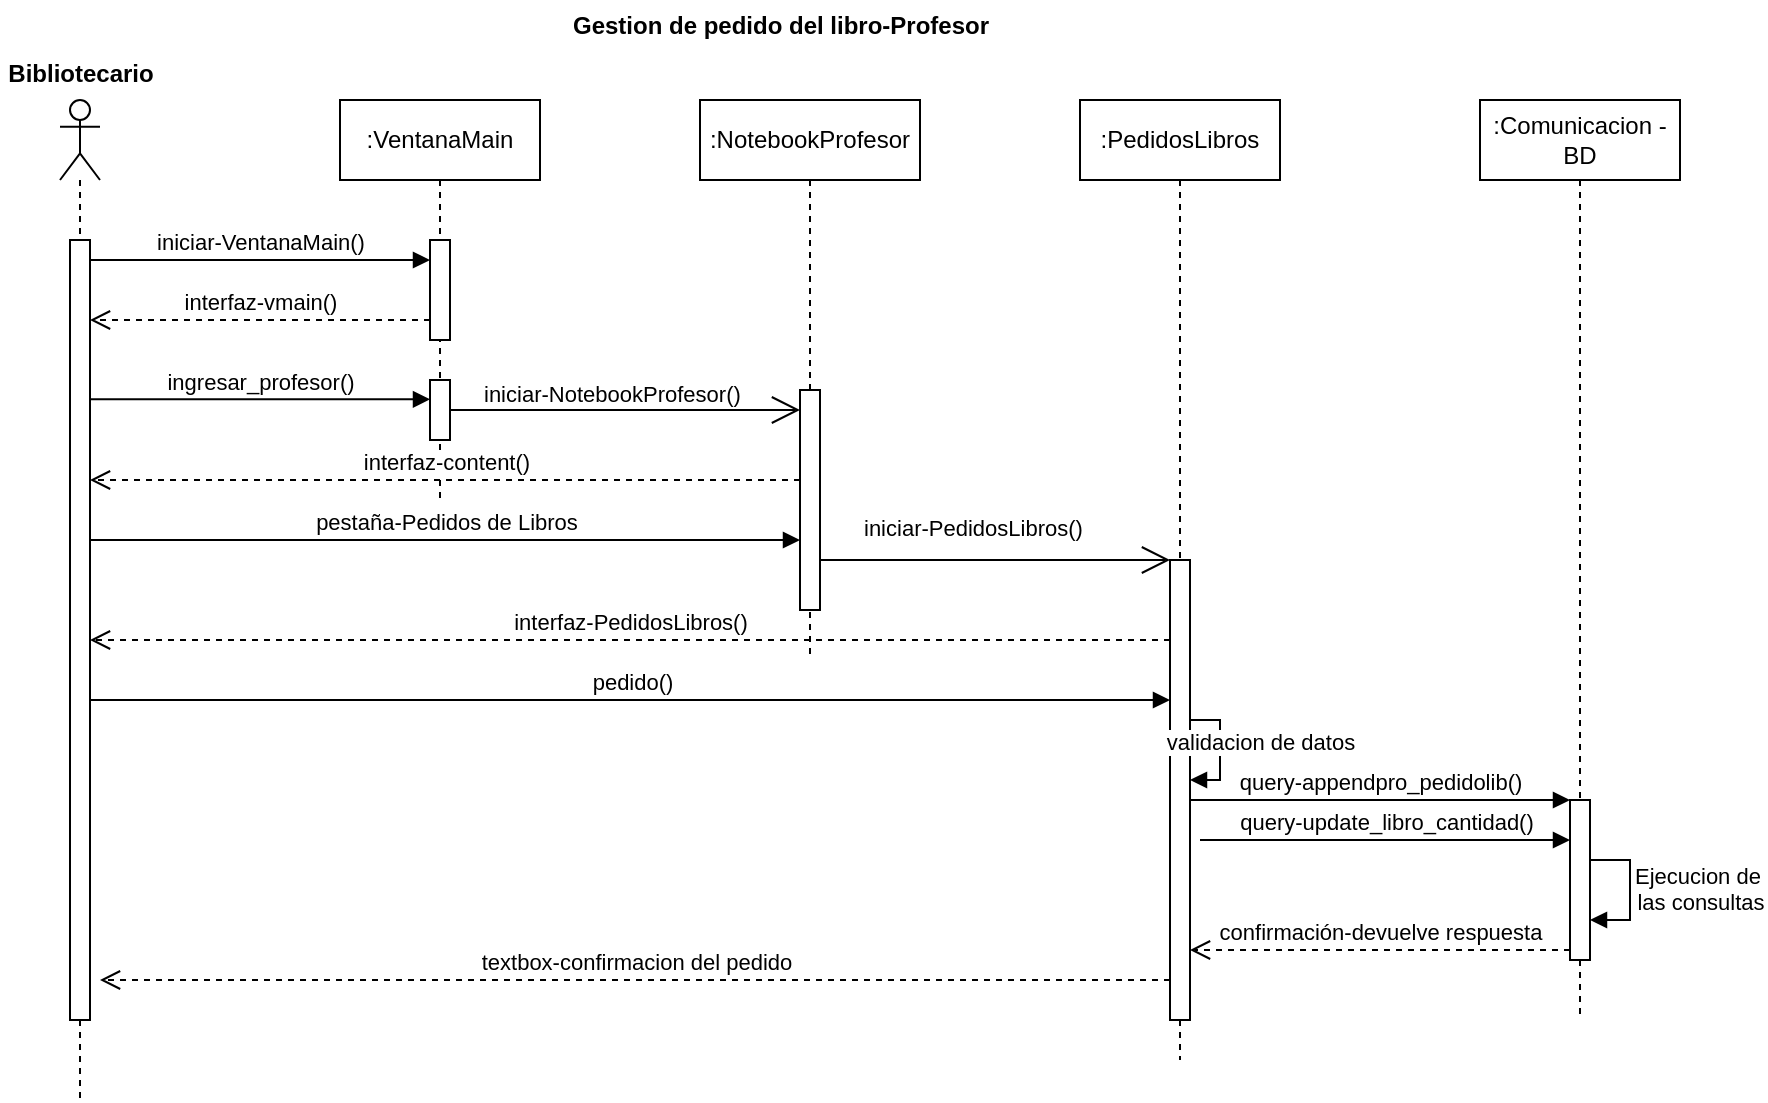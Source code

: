 <mxfile version="24.1.0" type="device" pages="12">
  <diagram name="Pedidoli-profesor" id="2YBvvXClWsGukQMizWep">
    <mxGraphModel dx="864" dy="508" grid="1" gridSize="10" guides="1" tooltips="1" connect="1" arrows="1" fold="1" page="1" pageScale="1" pageWidth="850" pageHeight="1100" math="0" shadow="0">
      <root>
        <mxCell id="0" />
        <mxCell id="1" parent="0" />
        <mxCell id="aM9ryv3xv72pqoxQDRHE-1" value=":VentanaMain" style="shape=umlLifeline;perimeter=lifelinePerimeter;whiteSpace=wrap;html=1;container=0;dropTarget=0;collapsible=0;recursiveResize=0;outlineConnect=0;portConstraint=eastwest;newEdgeStyle={&quot;edgeStyle&quot;:&quot;elbowEdgeStyle&quot;,&quot;elbow&quot;:&quot;vertical&quot;,&quot;curved&quot;:0,&quot;rounded&quot;:0};" parent="1" vertex="1">
          <mxGeometry x="320" y="130" width="100" height="200" as="geometry" />
        </mxCell>
        <mxCell id="aM9ryv3xv72pqoxQDRHE-2" value="" style="html=1;points=[];perimeter=orthogonalPerimeter;outlineConnect=0;targetShapes=umlLifeline;portConstraint=eastwest;newEdgeStyle={&quot;edgeStyle&quot;:&quot;elbowEdgeStyle&quot;,&quot;elbow&quot;:&quot;vertical&quot;,&quot;curved&quot;:0,&quot;rounded&quot;:0};" parent="aM9ryv3xv72pqoxQDRHE-1" vertex="1">
          <mxGeometry x="45" y="70" width="10" height="50" as="geometry" />
        </mxCell>
        <mxCell id="sQVwVSewVmVXFY93Xl34-12" value="" style="html=1;points=[];perimeter=orthogonalPerimeter;outlineConnect=0;targetShapes=umlLifeline;portConstraint=eastwest;newEdgeStyle={&quot;edgeStyle&quot;:&quot;elbowEdgeStyle&quot;,&quot;elbow&quot;:&quot;vertical&quot;,&quot;curved&quot;:0,&quot;rounded&quot;:0};" parent="aM9ryv3xv72pqoxQDRHE-1" vertex="1">
          <mxGeometry x="45" y="140" width="10" height="30" as="geometry" />
        </mxCell>
        <mxCell id="aM9ryv3xv72pqoxQDRHE-5" value=":NotebookProfesor" style="shape=umlLifeline;perimeter=lifelinePerimeter;whiteSpace=wrap;html=1;container=0;dropTarget=0;collapsible=0;recursiveResize=0;outlineConnect=0;portConstraint=eastwest;newEdgeStyle={&quot;edgeStyle&quot;:&quot;elbowEdgeStyle&quot;,&quot;elbow&quot;:&quot;vertical&quot;,&quot;curved&quot;:0,&quot;rounded&quot;:0};" parent="1" vertex="1">
          <mxGeometry x="500" y="130" width="110" height="280" as="geometry" />
        </mxCell>
        <mxCell id="aM9ryv3xv72pqoxQDRHE-6" value="" style="html=1;points=[];perimeter=orthogonalPerimeter;outlineConnect=0;targetShapes=umlLifeline;portConstraint=eastwest;newEdgeStyle={&quot;edgeStyle&quot;:&quot;elbowEdgeStyle&quot;,&quot;elbow&quot;:&quot;vertical&quot;,&quot;curved&quot;:0,&quot;rounded&quot;:0};" parent="aM9ryv3xv72pqoxQDRHE-5" vertex="1">
          <mxGeometry x="50" y="145" width="10" height="110" as="geometry" />
        </mxCell>
        <mxCell id="sQVwVSewVmVXFY93Xl34-2" value="" style="shape=umlLifeline;perimeter=lifelinePerimeter;whiteSpace=wrap;html=1;container=1;dropTarget=0;collapsible=0;recursiveResize=0;outlineConnect=0;portConstraint=eastwest;newEdgeStyle={&quot;curved&quot;:0,&quot;rounded&quot;:0};participant=umlActor;" parent="1" vertex="1">
          <mxGeometry x="180" y="130" width="20" height="500" as="geometry" />
        </mxCell>
        <mxCell id="sQVwVSewVmVXFY93Xl34-5" value="" style="html=1;points=[];perimeter=orthogonalPerimeter;outlineConnect=0;targetShapes=umlLifeline;portConstraint=eastwest;newEdgeStyle={&quot;edgeStyle&quot;:&quot;elbowEdgeStyle&quot;,&quot;elbow&quot;:&quot;vertical&quot;,&quot;curved&quot;:0,&quot;rounded&quot;:0};" parent="sQVwVSewVmVXFY93Xl34-2" vertex="1">
          <mxGeometry x="5" y="70" width="10" height="390" as="geometry" />
        </mxCell>
        <mxCell id="sQVwVSewVmVXFY93Xl34-4" value="Gestion de pedido del libro-Profesor" style="text;align=center;fontStyle=1;verticalAlign=middle;spacingLeft=3;spacingRight=3;strokeColor=none;rotatable=0;points=[[0,0.5],[1,0.5]];portConstraint=eastwest;html=1;" parent="1" vertex="1">
          <mxGeometry x="430" y="80" width="220" height="26" as="geometry" />
        </mxCell>
        <mxCell id="sQVwVSewVmVXFY93Xl34-6" value="iniciar-VentanaMain()" style="html=1;verticalAlign=bottom;endArrow=block;edgeStyle=elbowEdgeStyle;elbow=vertical;curved=0;rounded=0;" parent="1" source="sQVwVSewVmVXFY93Xl34-5" target="aM9ryv3xv72pqoxQDRHE-2" edge="1">
          <mxGeometry relative="1" as="geometry">
            <mxPoint x="190" y="210" as="sourcePoint" />
            <Array as="points">
              <mxPoint x="275" y="210" />
            </Array>
            <mxPoint x="360" y="210" as="targetPoint" />
          </mxGeometry>
        </mxCell>
        <mxCell id="sQVwVSewVmVXFY93Xl34-7" value="interfaz-vmain()" style="html=1;verticalAlign=bottom;endArrow=open;dashed=1;endSize=8;edgeStyle=elbowEdgeStyle;elbow=vertical;curved=0;rounded=0;" parent="1" source="aM9ryv3xv72pqoxQDRHE-2" target="sQVwVSewVmVXFY93Xl34-5" edge="1">
          <mxGeometry relative="1" as="geometry">
            <mxPoint x="210" y="240" as="targetPoint" />
            <Array as="points">
              <mxPoint x="320.19" y="240" />
            </Array>
            <mxPoint x="360" y="240" as="sourcePoint" />
          </mxGeometry>
        </mxCell>
        <mxCell id="sQVwVSewVmVXFY93Xl34-11" value="ingresar_profesor()" style="html=1;verticalAlign=bottom;endArrow=block;edgeStyle=elbowEdgeStyle;elbow=vertical;curved=0;rounded=0;" parent="1" source="sQVwVSewVmVXFY93Xl34-5" target="sQVwVSewVmVXFY93Xl34-12" edge="1">
          <mxGeometry relative="1" as="geometry">
            <mxPoint x="200" y="279.66" as="sourcePoint" />
            <Array as="points">
              <mxPoint x="280" y="279.66" />
            </Array>
            <mxPoint x="330" y="280" as="targetPoint" />
          </mxGeometry>
        </mxCell>
        <mxCell id="sQVwVSewVmVXFY93Xl34-13" value="" style="endArrow=open;endFill=1;endSize=12;html=1;rounded=0;" parent="1" source="sQVwVSewVmVXFY93Xl34-12" target="aM9ryv3xv72pqoxQDRHE-6" edge="1">
          <mxGeometry width="160" relative="1" as="geometry">
            <mxPoint x="380" y="290.0" as="sourcePoint" />
            <mxPoint x="544" y="290.0" as="targetPoint" />
          </mxGeometry>
        </mxCell>
        <mxCell id="sQVwVSewVmVXFY93Xl34-14" value="&lt;span style=&quot;background-color: rgb(255, 255, 255);&quot;&gt;&lt;span style=&quot;font-family: Helvetica; font-size: 11px; font-style: normal; font-variant-ligatures: normal; font-variant-caps: normal; font-weight: 400; letter-spacing: normal; orphans: 2; text-align: center; text-indent: 0px; text-transform: none; widows: 2; word-spacing: 0px; -webkit-text-stroke-width: 0px; white-space: nowrap; text-decoration-thickness: initial; text-decoration-style: initial; text-decoration-color: initial; float: none; display: inline !important;&quot;&gt;iniciar-&lt;/span&gt;&lt;span style=&quot;font-family: Helvetica; font-size: 11px; font-style: normal; font-variant-ligatures: normal; font-variant-caps: normal; font-weight: 400; letter-spacing: normal; orphans: 2; text-align: center; text-indent: 0px; text-transform: none; widows: 2; word-spacing: 0px; -webkit-text-stroke-width: 0px; white-space: nowrap; text-decoration-thickness: initial; text-decoration-style: initial; text-decoration-color: initial; float: none; display: inline !important;&quot;&gt;NotebookProfesor&lt;/span&gt;&lt;span style=&quot;font-family: Helvetica; font-size: 11px; font-style: normal; font-variant-ligatures: normal; font-variant-caps: normal; font-weight: 400; letter-spacing: normal; orphans: 2; text-align: center; text-indent: 0px; text-transform: none; widows: 2; word-spacing: 0px; -webkit-text-stroke-width: 0px; white-space: nowrap; text-decoration-thickness: initial; text-decoration-style: initial; text-decoration-color: initial; float: none; display: inline !important;&quot;&gt;()&lt;/span&gt;&lt;/span&gt;" style="text;whiteSpace=wrap;html=1;" parent="1" vertex="1">
          <mxGeometry x="390" y="262.5" width="160" height="15" as="geometry" />
        </mxCell>
        <mxCell id="sQVwVSewVmVXFY93Xl34-15" value="interfaz-content()" style="html=1;verticalAlign=bottom;endArrow=open;dashed=1;endSize=8;edgeStyle=elbowEdgeStyle;elbow=vertical;curved=0;rounded=0;" parent="1" source="aM9ryv3xv72pqoxQDRHE-6" target="sQVwVSewVmVXFY93Xl34-5" edge="1">
          <mxGeometry relative="1" as="geometry">
            <mxPoint x="210" y="320" as="targetPoint" />
            <Array as="points">
              <mxPoint x="465.19" y="320" />
            </Array>
            <mxPoint x="510" y="320" as="sourcePoint" />
          </mxGeometry>
        </mxCell>
        <mxCell id="sQVwVSewVmVXFY93Xl34-16" value="pestaña-Pedidos de Libros" style="html=1;verticalAlign=bottom;endArrow=block;edgeStyle=elbowEdgeStyle;elbow=vertical;curved=0;rounded=0;" parent="1" source="sQVwVSewVmVXFY93Xl34-5" target="aM9ryv3xv72pqoxQDRHE-6" edge="1">
          <mxGeometry relative="1" as="geometry">
            <mxPoint x="210" y="350" as="sourcePoint" />
            <Array as="points">
              <mxPoint x="305" y="350" />
            </Array>
            <mxPoint x="390" y="350.34" as="targetPoint" />
          </mxGeometry>
        </mxCell>
        <mxCell id="sQVwVSewVmVXFY93Xl34-17" value=":PedidosLibros" style="shape=umlLifeline;perimeter=lifelinePerimeter;whiteSpace=wrap;html=1;container=1;dropTarget=0;collapsible=0;recursiveResize=0;outlineConnect=0;portConstraint=eastwest;newEdgeStyle={&quot;curved&quot;:0,&quot;rounded&quot;:0};" parent="1" vertex="1">
          <mxGeometry x="690" y="130" width="100" height="480" as="geometry" />
        </mxCell>
        <mxCell id="sQVwVSewVmVXFY93Xl34-20" value="" style="html=1;points=[];perimeter=orthogonalPerimeter;outlineConnect=0;targetShapes=umlLifeline;portConstraint=eastwest;newEdgeStyle={&quot;edgeStyle&quot;:&quot;elbowEdgeStyle&quot;,&quot;elbow&quot;:&quot;vertical&quot;,&quot;curved&quot;:0,&quot;rounded&quot;:0};" parent="sQVwVSewVmVXFY93Xl34-17" vertex="1">
          <mxGeometry x="45" y="230" width="10" height="230" as="geometry" />
        </mxCell>
        <mxCell id="sQVwVSewVmVXFY93Xl34-25" value="validacion de datos" style="html=1;verticalAlign=bottom;endArrow=block;curved=0;rounded=0;" parent="sQVwVSewVmVXFY93Xl34-17" source="sQVwVSewVmVXFY93Xl34-20" target="sQVwVSewVmVXFY93Xl34-20" edge="1">
          <mxGeometry x="0.167" y="20" width="80" relative="1" as="geometry">
            <mxPoint x="70" y="310" as="sourcePoint" />
            <mxPoint x="150" y="310" as="targetPoint" />
            <Array as="points">
              <mxPoint x="70" y="310" />
              <mxPoint x="70" y="340" />
            </Array>
            <mxPoint as="offset" />
          </mxGeometry>
        </mxCell>
        <mxCell id="sQVwVSewVmVXFY93Xl34-18" value="&lt;span style=&quot;font-family: Helvetica; font-size: 11px; font-style: normal; font-variant-ligatures: normal; font-variant-caps: normal; font-weight: 400; letter-spacing: normal; orphans: 2; text-align: center; text-indent: 0px; text-transform: none; widows: 2; word-spacing: 0px; -webkit-text-stroke-width: 0px; white-space: nowrap; text-decoration-thickness: initial; text-decoration-style: initial; text-decoration-color: initial; float: none; display: inline !important; background-color: rgb(255, 255, 255);&quot;&gt;iniciar-PedidosLibros()&lt;/span&gt;" style="text;whiteSpace=wrap;html=1;" parent="1" vertex="1">
          <mxGeometry x="580" y="330" width="160" height="30" as="geometry" />
        </mxCell>
        <mxCell id="sQVwVSewVmVXFY93Xl34-19" value="" style="endArrow=open;endFill=1;endSize=12;html=1;rounded=0;" parent="1" source="aM9ryv3xv72pqoxQDRHE-6" target="sQVwVSewVmVXFY93Xl34-20" edge="1">
          <mxGeometry width="160" relative="1" as="geometry">
            <mxPoint x="575" y="370" as="sourcePoint" />
            <mxPoint x="730" y="370" as="targetPoint" />
          </mxGeometry>
        </mxCell>
        <mxCell id="sQVwVSewVmVXFY93Xl34-21" value="interfaz-PedidosLibros()" style="html=1;verticalAlign=bottom;endArrow=open;dashed=1;endSize=8;edgeStyle=elbowEdgeStyle;elbow=vertical;curved=0;rounded=0;" parent="1" source="sQVwVSewVmVXFY93Xl34-20" target="sQVwVSewVmVXFY93Xl34-5" edge="1">
          <mxGeometry relative="1" as="geometry">
            <mxPoint x="377.5" y="400" as="targetPoint" />
            <Array as="points">
              <mxPoint x="647.69" y="400" />
            </Array>
            <mxPoint x="732.5" y="400" as="sourcePoint" />
          </mxGeometry>
        </mxCell>
        <mxCell id="sQVwVSewVmVXFY93Xl34-22" value="pedido()" style="html=1;verticalAlign=bottom;endArrow=block;edgeStyle=elbowEdgeStyle;elbow=vertical;curved=0;rounded=0;" parent="1" target="sQVwVSewVmVXFY93Xl34-20" edge="1">
          <mxGeometry relative="1" as="geometry">
            <mxPoint x="195.5" y="430" as="sourcePoint" />
            <Array as="points">
              <mxPoint x="310.5" y="430" />
            </Array>
            <mxPoint x="710" y="430" as="targetPoint" />
          </mxGeometry>
        </mxCell>
        <mxCell id="sQVwVSewVmVXFY93Xl34-24" value=":Comunicacion - BD" style="shape=umlLifeline;perimeter=lifelinePerimeter;whiteSpace=wrap;html=1;container=1;dropTarget=0;collapsible=0;recursiveResize=0;outlineConnect=0;portConstraint=eastwest;newEdgeStyle={&quot;curved&quot;:0,&quot;rounded&quot;:0};" parent="1" vertex="1">
          <mxGeometry x="890" y="130" width="100" height="460" as="geometry" />
        </mxCell>
        <mxCell id="sQVwVSewVmVXFY93Xl34-27" value="" style="html=1;points=[[0,0,0,0,5],[0,1,0,0,-5],[1,0,0,0,5],[1,1,0,0,-5]];perimeter=orthogonalPerimeter;outlineConnect=0;targetShapes=umlLifeline;portConstraint=eastwest;newEdgeStyle={&quot;curved&quot;:0,&quot;rounded&quot;:0};" parent="sQVwVSewVmVXFY93Xl34-24" vertex="1">
          <mxGeometry x="45" y="350" width="10" height="80" as="geometry" />
        </mxCell>
        <mxCell id="sQVwVSewVmVXFY93Xl34-28" value="Ejecucion de&amp;nbsp;&lt;div&gt;las consultas&lt;/div&gt;" style="html=1;verticalAlign=bottom;endArrow=block;curved=0;rounded=0;" parent="sQVwVSewVmVXFY93Xl34-24" source="sQVwVSewVmVXFY93Xl34-27" target="sQVwVSewVmVXFY93Xl34-27" edge="1">
          <mxGeometry x="0.429" y="-35" width="80" relative="1" as="geometry">
            <mxPoint x="60" y="360" as="sourcePoint" />
            <mxPoint x="140" y="360" as="targetPoint" />
            <Array as="points">
              <mxPoint x="75" y="380" />
              <mxPoint x="75" y="410" />
            </Array>
            <mxPoint x="35" y="35" as="offset" />
          </mxGeometry>
        </mxCell>
        <mxCell id="sQVwVSewVmVXFY93Xl34-26" value="query-appendpro_pedidolib()" style="html=1;verticalAlign=bottom;endArrow=block;curved=0;rounded=0;" parent="1" source="sQVwVSewVmVXFY93Xl34-20" target="sQVwVSewVmVXFY93Xl34-27" edge="1">
          <mxGeometry width="80" relative="1" as="geometry">
            <mxPoint x="780" y="480" as="sourcePoint" />
            <mxPoint x="880" y="480" as="targetPoint" />
          </mxGeometry>
        </mxCell>
        <mxCell id="sQVwVSewVmVXFY93Xl34-29" value="confirmación-devuelve respuesta" style="html=1;verticalAlign=bottom;endArrow=open;dashed=1;endSize=8;curved=0;rounded=0;exitX=0;exitY=1;exitDx=0;exitDy=-5;exitPerimeter=0;" parent="1" source="sQVwVSewVmVXFY93Xl34-27" target="sQVwVSewVmVXFY93Xl34-20" edge="1">
          <mxGeometry relative="1" as="geometry">
            <mxPoint x="920.0" y="550" as="sourcePoint" />
            <mxPoint x="800" y="555" as="targetPoint" />
          </mxGeometry>
        </mxCell>
        <mxCell id="sQVwVSewVmVXFY93Xl34-30" value="query-update_libro_cantidad()" style="html=1;verticalAlign=bottom;endArrow=block;curved=0;rounded=0;" parent="1" target="sQVwVSewVmVXFY93Xl34-27" edge="1">
          <mxGeometry width="80" relative="1" as="geometry">
            <mxPoint x="750" y="500" as="sourcePoint" />
            <mxPoint x="920" y="500" as="targetPoint" />
          </mxGeometry>
        </mxCell>
        <mxCell id="sQVwVSewVmVXFY93Xl34-31" value="textbox-confirmacion del pedido" style="html=1;verticalAlign=bottom;endArrow=open;dashed=1;endSize=8;curved=0;rounded=0;" parent="1" source="sQVwVSewVmVXFY93Xl34-20" edge="1">
          <mxGeometry relative="1" as="geometry">
            <mxPoint x="725.0" y="570" as="sourcePoint" />
            <mxPoint x="200" y="570" as="targetPoint" />
          </mxGeometry>
        </mxCell>
        <mxCell id="SDT4IRpEuRTwMSLi8ueO-1" value="Bibliotecario" style="text;align=center;fontStyle=1;verticalAlign=middle;spacingLeft=3;spacingRight=3;strokeColor=none;rotatable=0;points=[[0,0.5],[1,0.5]];portConstraint=eastwest;html=1;" parent="1" vertex="1">
          <mxGeometry x="150" y="104" width="80" height="26" as="geometry" />
        </mxCell>
      </root>
    </mxGraphModel>
  </diagram>
  <diagram name="Pedidola-profesor" id="xHJBJUQimVLuVH_r50ra">
    <mxGraphModel dx="864" dy="508" grid="1" gridSize="10" guides="1" tooltips="1" connect="1" arrows="1" fold="1" page="1" pageScale="1" pageWidth="850" pageHeight="1100" math="0" shadow="0">
      <root>
        <mxCell id="aKvu4rtCkEV95zLwP8VS-0" />
        <mxCell id="aKvu4rtCkEV95zLwP8VS-1" parent="aKvu4rtCkEV95zLwP8VS-0" />
        <mxCell id="aKvu4rtCkEV95zLwP8VS-2" value=":VentanaMain" style="shape=umlLifeline;perimeter=lifelinePerimeter;whiteSpace=wrap;html=1;container=0;dropTarget=0;collapsible=0;recursiveResize=0;outlineConnect=0;portConstraint=eastwest;newEdgeStyle={&quot;edgeStyle&quot;:&quot;elbowEdgeStyle&quot;,&quot;elbow&quot;:&quot;vertical&quot;,&quot;curved&quot;:0,&quot;rounded&quot;:0};" parent="aKvu4rtCkEV95zLwP8VS-1" vertex="1">
          <mxGeometry x="320" y="130" width="100" height="200" as="geometry" />
        </mxCell>
        <mxCell id="aKvu4rtCkEV95zLwP8VS-3" value="" style="html=1;points=[];perimeter=orthogonalPerimeter;outlineConnect=0;targetShapes=umlLifeline;portConstraint=eastwest;newEdgeStyle={&quot;edgeStyle&quot;:&quot;elbowEdgeStyle&quot;,&quot;elbow&quot;:&quot;vertical&quot;,&quot;curved&quot;:0,&quot;rounded&quot;:0};" parent="aKvu4rtCkEV95zLwP8VS-2" vertex="1">
          <mxGeometry x="45" y="70" width="10" height="50" as="geometry" />
        </mxCell>
        <mxCell id="aKvu4rtCkEV95zLwP8VS-4" value="" style="html=1;points=[];perimeter=orthogonalPerimeter;outlineConnect=0;targetShapes=umlLifeline;portConstraint=eastwest;newEdgeStyle={&quot;edgeStyle&quot;:&quot;elbowEdgeStyle&quot;,&quot;elbow&quot;:&quot;vertical&quot;,&quot;curved&quot;:0,&quot;rounded&quot;:0};" parent="aKvu4rtCkEV95zLwP8VS-2" vertex="1">
          <mxGeometry x="45" y="140" width="10" height="30" as="geometry" />
        </mxCell>
        <mxCell id="aKvu4rtCkEV95zLwP8VS-5" value=":NotebookProfesor" style="shape=umlLifeline;perimeter=lifelinePerimeter;whiteSpace=wrap;html=1;container=0;dropTarget=0;collapsible=0;recursiveResize=0;outlineConnect=0;portConstraint=eastwest;newEdgeStyle={&quot;edgeStyle&quot;:&quot;elbowEdgeStyle&quot;,&quot;elbow&quot;:&quot;vertical&quot;,&quot;curved&quot;:0,&quot;rounded&quot;:0};" parent="aKvu4rtCkEV95zLwP8VS-1" vertex="1">
          <mxGeometry x="500" y="130" width="110" height="280" as="geometry" />
        </mxCell>
        <mxCell id="aKvu4rtCkEV95zLwP8VS-6" value="" style="html=1;points=[];perimeter=orthogonalPerimeter;outlineConnect=0;targetShapes=umlLifeline;portConstraint=eastwest;newEdgeStyle={&quot;edgeStyle&quot;:&quot;elbowEdgeStyle&quot;,&quot;elbow&quot;:&quot;vertical&quot;,&quot;curved&quot;:0,&quot;rounded&quot;:0};" parent="aKvu4rtCkEV95zLwP8VS-5" vertex="1">
          <mxGeometry x="50" y="145" width="10" height="110" as="geometry" />
        </mxCell>
        <mxCell id="aKvu4rtCkEV95zLwP8VS-7" value="" style="shape=umlLifeline;perimeter=lifelinePerimeter;whiteSpace=wrap;html=1;container=1;dropTarget=0;collapsible=0;recursiveResize=0;outlineConnect=0;portConstraint=eastwest;newEdgeStyle={&quot;curved&quot;:0,&quot;rounded&quot;:0};participant=umlActor;" parent="aKvu4rtCkEV95zLwP8VS-1" vertex="1">
          <mxGeometry x="180" y="130" width="20" height="500" as="geometry" />
        </mxCell>
        <mxCell id="aKvu4rtCkEV95zLwP8VS-8" value="" style="html=1;points=[];perimeter=orthogonalPerimeter;outlineConnect=0;targetShapes=umlLifeline;portConstraint=eastwest;newEdgeStyle={&quot;edgeStyle&quot;:&quot;elbowEdgeStyle&quot;,&quot;elbow&quot;:&quot;vertical&quot;,&quot;curved&quot;:0,&quot;rounded&quot;:0};" parent="aKvu4rtCkEV95zLwP8VS-7" vertex="1">
          <mxGeometry x="5" y="70" width="10" height="390" as="geometry" />
        </mxCell>
        <mxCell id="aKvu4rtCkEV95zLwP8VS-9" value="Gestion de pedido de la lamina-Profesor" style="text;align=center;fontStyle=1;verticalAlign=middle;spacingLeft=3;spacingRight=3;strokeColor=none;rotatable=0;points=[[0,0.5],[1,0.5]];portConstraint=eastwest;html=1;" parent="aKvu4rtCkEV95zLwP8VS-1" vertex="1">
          <mxGeometry x="460" y="74" width="250" height="26" as="geometry" />
        </mxCell>
        <mxCell id="aKvu4rtCkEV95zLwP8VS-10" value="iniciar-VentanaMain()" style="html=1;verticalAlign=bottom;endArrow=block;edgeStyle=elbowEdgeStyle;elbow=vertical;curved=0;rounded=0;" parent="aKvu4rtCkEV95zLwP8VS-1" source="aKvu4rtCkEV95zLwP8VS-8" target="aKvu4rtCkEV95zLwP8VS-3" edge="1">
          <mxGeometry relative="1" as="geometry">
            <mxPoint x="190" y="210" as="sourcePoint" />
            <Array as="points">
              <mxPoint x="275" y="210" />
            </Array>
            <mxPoint x="360" y="210" as="targetPoint" />
          </mxGeometry>
        </mxCell>
        <mxCell id="aKvu4rtCkEV95zLwP8VS-11" value="interfaz-vmain()" style="html=1;verticalAlign=bottom;endArrow=open;dashed=1;endSize=8;edgeStyle=elbowEdgeStyle;elbow=vertical;curved=0;rounded=0;" parent="aKvu4rtCkEV95zLwP8VS-1" source="aKvu4rtCkEV95zLwP8VS-3" target="aKvu4rtCkEV95zLwP8VS-8" edge="1">
          <mxGeometry relative="1" as="geometry">
            <mxPoint x="210" y="240" as="targetPoint" />
            <Array as="points">
              <mxPoint x="320.19" y="240" />
            </Array>
            <mxPoint x="360" y="240" as="sourcePoint" />
          </mxGeometry>
        </mxCell>
        <mxCell id="aKvu4rtCkEV95zLwP8VS-12" value="ingresar_profesor()" style="html=1;verticalAlign=bottom;endArrow=block;edgeStyle=elbowEdgeStyle;elbow=vertical;curved=0;rounded=0;" parent="aKvu4rtCkEV95zLwP8VS-1" source="aKvu4rtCkEV95zLwP8VS-8" target="aKvu4rtCkEV95zLwP8VS-4" edge="1">
          <mxGeometry relative="1" as="geometry">
            <mxPoint x="200" y="279.66" as="sourcePoint" />
            <Array as="points">
              <mxPoint x="280" y="279.66" />
            </Array>
            <mxPoint x="330" y="280" as="targetPoint" />
          </mxGeometry>
        </mxCell>
        <mxCell id="aKvu4rtCkEV95zLwP8VS-13" value="" style="endArrow=open;endFill=1;endSize=12;html=1;rounded=0;" parent="aKvu4rtCkEV95zLwP8VS-1" source="aKvu4rtCkEV95zLwP8VS-4" target="aKvu4rtCkEV95zLwP8VS-6" edge="1">
          <mxGeometry width="160" relative="1" as="geometry">
            <mxPoint x="380" y="290.0" as="sourcePoint" />
            <mxPoint x="544" y="290.0" as="targetPoint" />
          </mxGeometry>
        </mxCell>
        <mxCell id="aKvu4rtCkEV95zLwP8VS-14" value="&lt;span style=&quot;font-family: Helvetica; font-size: 11px; font-style: normal; font-variant-ligatures: normal; font-variant-caps: normal; font-weight: 400; letter-spacing: normal; orphans: 2; text-align: center; text-indent: 0px; text-transform: none; widows: 2; word-spacing: 0px; -webkit-text-stroke-width: 0px; white-space: nowrap; text-decoration-thickness: initial; text-decoration-style: initial; text-decoration-color: initial; float: none; display: inline !important; background-color: rgb(255, 255, 255);&quot;&gt;iniciar-NotebookProfesor()&lt;/span&gt;" style="text;whiteSpace=wrap;html=1;" parent="aKvu4rtCkEV95zLwP8VS-1" vertex="1">
          <mxGeometry x="390" y="265" width="160" height="15" as="geometry" />
        </mxCell>
        <mxCell id="aKvu4rtCkEV95zLwP8VS-15" value="interfaz-content()" style="html=1;verticalAlign=bottom;endArrow=open;dashed=1;endSize=8;edgeStyle=elbowEdgeStyle;elbow=vertical;curved=0;rounded=0;" parent="aKvu4rtCkEV95zLwP8VS-1" source="aKvu4rtCkEV95zLwP8VS-6" target="aKvu4rtCkEV95zLwP8VS-8" edge="1">
          <mxGeometry relative="1" as="geometry">
            <mxPoint x="210" y="320" as="targetPoint" />
            <Array as="points">
              <mxPoint x="465.19" y="320" />
            </Array>
            <mxPoint x="510" y="320" as="sourcePoint" />
          </mxGeometry>
        </mxCell>
        <mxCell id="aKvu4rtCkEV95zLwP8VS-16" value="pestaña-Pedidos de Laminas" style="html=1;verticalAlign=bottom;endArrow=block;edgeStyle=elbowEdgeStyle;elbow=vertical;curved=0;rounded=0;" parent="aKvu4rtCkEV95zLwP8VS-1" source="aKvu4rtCkEV95zLwP8VS-8" target="aKvu4rtCkEV95zLwP8VS-6" edge="1">
          <mxGeometry relative="1" as="geometry">
            <mxPoint x="210" y="350" as="sourcePoint" />
            <Array as="points">
              <mxPoint x="305" y="350" />
            </Array>
            <mxPoint x="390" y="350.34" as="targetPoint" />
          </mxGeometry>
        </mxCell>
        <mxCell id="aKvu4rtCkEV95zLwP8VS-17" value=":PedidosLaminas" style="shape=umlLifeline;perimeter=lifelinePerimeter;whiteSpace=wrap;html=1;container=1;dropTarget=0;collapsible=0;recursiveResize=0;outlineConnect=0;portConstraint=eastwest;newEdgeStyle={&quot;curved&quot;:0,&quot;rounded&quot;:0};" parent="aKvu4rtCkEV95zLwP8VS-1" vertex="1">
          <mxGeometry x="690" y="130" width="100" height="480" as="geometry" />
        </mxCell>
        <mxCell id="aKvu4rtCkEV95zLwP8VS-18" value="" style="html=1;points=[];perimeter=orthogonalPerimeter;outlineConnect=0;targetShapes=umlLifeline;portConstraint=eastwest;newEdgeStyle={&quot;edgeStyle&quot;:&quot;elbowEdgeStyle&quot;,&quot;elbow&quot;:&quot;vertical&quot;,&quot;curved&quot;:0,&quot;rounded&quot;:0};" parent="aKvu4rtCkEV95zLwP8VS-17" vertex="1">
          <mxGeometry x="45" y="230" width="10" height="230" as="geometry" />
        </mxCell>
        <mxCell id="aKvu4rtCkEV95zLwP8VS-19" value="validacion de datos" style="html=1;verticalAlign=bottom;endArrow=block;curved=0;rounded=0;" parent="aKvu4rtCkEV95zLwP8VS-17" source="aKvu4rtCkEV95zLwP8VS-18" target="aKvu4rtCkEV95zLwP8VS-18" edge="1">
          <mxGeometry x="0.167" y="20" width="80" relative="1" as="geometry">
            <mxPoint x="70" y="310" as="sourcePoint" />
            <mxPoint x="150" y="310" as="targetPoint" />
            <Array as="points">
              <mxPoint x="70" y="310" />
              <mxPoint x="70" y="340" />
            </Array>
            <mxPoint as="offset" />
          </mxGeometry>
        </mxCell>
        <mxCell id="aKvu4rtCkEV95zLwP8VS-20" value="&lt;span style=&quot;font-family: Helvetica; font-size: 11px; font-style: normal; font-variant-ligatures: normal; font-variant-caps: normal; font-weight: 400; letter-spacing: normal; orphans: 2; text-align: center; text-indent: 0px; text-transform: none; widows: 2; word-spacing: 0px; -webkit-text-stroke-width: 0px; white-space: nowrap; text-decoration-thickness: initial; text-decoration-style: initial; text-decoration-color: initial; float: none; display: inline !important; background-color: rgb(255, 255, 255);&quot;&gt;iniciar-PedidosLaminas()&lt;/span&gt;" style="text;whiteSpace=wrap;html=1;" parent="aKvu4rtCkEV95zLwP8VS-1" vertex="1">
          <mxGeometry x="580" y="330" width="160" height="30" as="geometry" />
        </mxCell>
        <mxCell id="aKvu4rtCkEV95zLwP8VS-21" value="" style="endArrow=open;endFill=1;endSize=12;html=1;rounded=0;" parent="aKvu4rtCkEV95zLwP8VS-1" source="aKvu4rtCkEV95zLwP8VS-6" target="aKvu4rtCkEV95zLwP8VS-18" edge="1">
          <mxGeometry width="160" relative="1" as="geometry">
            <mxPoint x="575" y="370" as="sourcePoint" />
            <mxPoint x="730" y="370" as="targetPoint" />
          </mxGeometry>
        </mxCell>
        <mxCell id="aKvu4rtCkEV95zLwP8VS-22" value="interfaz-PedidosLaminas()" style="html=1;verticalAlign=bottom;endArrow=open;dashed=1;endSize=8;edgeStyle=elbowEdgeStyle;elbow=vertical;curved=0;rounded=0;" parent="aKvu4rtCkEV95zLwP8VS-1" source="aKvu4rtCkEV95zLwP8VS-18" target="aKvu4rtCkEV95zLwP8VS-8" edge="1">
          <mxGeometry relative="1" as="geometry">
            <mxPoint x="377.5" y="400" as="targetPoint" />
            <Array as="points">
              <mxPoint x="647.69" y="400" />
            </Array>
            <mxPoint x="732.5" y="400" as="sourcePoint" />
          </mxGeometry>
        </mxCell>
        <mxCell id="aKvu4rtCkEV95zLwP8VS-23" value="pedido()" style="html=1;verticalAlign=bottom;endArrow=block;edgeStyle=elbowEdgeStyle;elbow=vertical;curved=0;rounded=0;" parent="aKvu4rtCkEV95zLwP8VS-1" target="aKvu4rtCkEV95zLwP8VS-18" edge="1">
          <mxGeometry relative="1" as="geometry">
            <mxPoint x="195.5" y="430" as="sourcePoint" />
            <Array as="points">
              <mxPoint x="310.5" y="430" />
            </Array>
            <mxPoint x="710" y="430" as="targetPoint" />
          </mxGeometry>
        </mxCell>
        <mxCell id="aKvu4rtCkEV95zLwP8VS-24" value=":Comunicacion - BD" style="shape=umlLifeline;perimeter=lifelinePerimeter;whiteSpace=wrap;html=1;container=1;dropTarget=0;collapsible=0;recursiveResize=0;outlineConnect=0;portConstraint=eastwest;newEdgeStyle={&quot;curved&quot;:0,&quot;rounded&quot;:0};" parent="aKvu4rtCkEV95zLwP8VS-1" vertex="1">
          <mxGeometry x="890" y="130" width="100" height="460" as="geometry" />
        </mxCell>
        <mxCell id="aKvu4rtCkEV95zLwP8VS-25" value="" style="html=1;points=[[0,0,0,0,5],[0,1,0,0,-5],[1,0,0,0,5],[1,1,0,0,-5]];perimeter=orthogonalPerimeter;outlineConnect=0;targetShapes=umlLifeline;portConstraint=eastwest;newEdgeStyle={&quot;curved&quot;:0,&quot;rounded&quot;:0};" parent="aKvu4rtCkEV95zLwP8VS-24" vertex="1">
          <mxGeometry x="45" y="350" width="10" height="80" as="geometry" />
        </mxCell>
        <mxCell id="aKvu4rtCkEV95zLwP8VS-26" value="Ejecucion de&amp;nbsp;&lt;div&gt;las consultas&lt;/div&gt;" style="html=1;verticalAlign=bottom;endArrow=block;curved=0;rounded=0;" parent="aKvu4rtCkEV95zLwP8VS-24" source="aKvu4rtCkEV95zLwP8VS-25" target="aKvu4rtCkEV95zLwP8VS-25" edge="1">
          <mxGeometry x="0.429" y="-35" width="80" relative="1" as="geometry">
            <mxPoint x="60" y="360" as="sourcePoint" />
            <mxPoint x="140" y="360" as="targetPoint" />
            <Array as="points">
              <mxPoint x="75" y="380" />
              <mxPoint x="75" y="410" />
            </Array>
            <mxPoint x="35" y="35" as="offset" />
          </mxGeometry>
        </mxCell>
        <mxCell id="aKvu4rtCkEV95zLwP8VS-27" value="query-appendpro_pedidolam()" style="html=1;verticalAlign=bottom;endArrow=block;curved=0;rounded=0;" parent="aKvu4rtCkEV95zLwP8VS-1" source="aKvu4rtCkEV95zLwP8VS-18" target="aKvu4rtCkEV95zLwP8VS-25" edge="1">
          <mxGeometry width="80" relative="1" as="geometry">
            <mxPoint x="780" y="480" as="sourcePoint" />
            <mxPoint x="880" y="480" as="targetPoint" />
          </mxGeometry>
        </mxCell>
        <mxCell id="aKvu4rtCkEV95zLwP8VS-28" value="confirmación-devuelve respuesta" style="html=1;verticalAlign=bottom;endArrow=open;dashed=1;endSize=8;curved=0;rounded=0;exitX=0;exitY=1;exitDx=0;exitDy=-5;exitPerimeter=0;" parent="aKvu4rtCkEV95zLwP8VS-1" source="aKvu4rtCkEV95zLwP8VS-25" target="aKvu4rtCkEV95zLwP8VS-18" edge="1">
          <mxGeometry relative="1" as="geometry">
            <mxPoint x="920.0" y="550" as="sourcePoint" />
            <mxPoint x="800" y="555" as="targetPoint" />
          </mxGeometry>
        </mxCell>
        <mxCell id="aKvu4rtCkEV95zLwP8VS-29" value="query-update_lamina_cantidad()" style="html=1;verticalAlign=bottom;endArrow=block;curved=0;rounded=0;" parent="aKvu4rtCkEV95zLwP8VS-1" target="aKvu4rtCkEV95zLwP8VS-25" edge="1">
          <mxGeometry width="80" relative="1" as="geometry">
            <mxPoint x="750" y="500" as="sourcePoint" />
            <mxPoint x="920" y="500" as="targetPoint" />
          </mxGeometry>
        </mxCell>
        <mxCell id="aKvu4rtCkEV95zLwP8VS-30" value="textbox-confirmacion del pedido" style="html=1;verticalAlign=bottom;endArrow=open;dashed=1;endSize=8;curved=0;rounded=0;" parent="aKvu4rtCkEV95zLwP8VS-1" source="aKvu4rtCkEV95zLwP8VS-18" edge="1">
          <mxGeometry relative="1" as="geometry">
            <mxPoint x="725.0" y="570" as="sourcePoint" />
            <mxPoint x="200" y="570" as="targetPoint" />
          </mxGeometry>
        </mxCell>
        <mxCell id="9spZiWVShYe8vH55RRb--1" value="Bibliotecario" style="text;align=center;fontStyle=1;verticalAlign=middle;spacingLeft=3;spacingRight=3;strokeColor=none;rotatable=0;points=[[0,0.5],[1,0.5]];portConstraint=eastwest;html=1;" parent="aKvu4rtCkEV95zLwP8VS-1" vertex="1">
          <mxGeometry x="150" y="100" width="80" height="26" as="geometry" />
        </mxCell>
      </root>
    </mxGraphModel>
  </diagram>
  <diagram name="Devolucionli-profesor" id="MFf_nqz8aO-edbD_T_US">
    <mxGraphModel dx="864" dy="508" grid="1" gridSize="10" guides="1" tooltips="1" connect="1" arrows="1" fold="1" page="1" pageScale="1" pageWidth="850" pageHeight="1100" math="0" shadow="0">
      <root>
        <mxCell id="m3vH7lljxH9vUXbA4tks-0" />
        <mxCell id="m3vH7lljxH9vUXbA4tks-1" parent="m3vH7lljxH9vUXbA4tks-0" />
        <mxCell id="m3vH7lljxH9vUXbA4tks-2" value=":VentanaMain" style="shape=umlLifeline;perimeter=lifelinePerimeter;whiteSpace=wrap;html=1;container=0;dropTarget=0;collapsible=0;recursiveResize=0;outlineConnect=0;portConstraint=eastwest;newEdgeStyle={&quot;edgeStyle&quot;:&quot;elbowEdgeStyle&quot;,&quot;elbow&quot;:&quot;vertical&quot;,&quot;curved&quot;:0,&quot;rounded&quot;:0};" parent="m3vH7lljxH9vUXbA4tks-1" vertex="1">
          <mxGeometry x="320" y="130" width="100" height="200" as="geometry" />
        </mxCell>
        <mxCell id="m3vH7lljxH9vUXbA4tks-3" value="" style="html=1;points=[];perimeter=orthogonalPerimeter;outlineConnect=0;targetShapes=umlLifeline;portConstraint=eastwest;newEdgeStyle={&quot;edgeStyle&quot;:&quot;elbowEdgeStyle&quot;,&quot;elbow&quot;:&quot;vertical&quot;,&quot;curved&quot;:0,&quot;rounded&quot;:0};" parent="m3vH7lljxH9vUXbA4tks-2" vertex="1">
          <mxGeometry x="45" y="70" width="10" height="50" as="geometry" />
        </mxCell>
        <mxCell id="m3vH7lljxH9vUXbA4tks-4" value="" style="html=1;points=[];perimeter=orthogonalPerimeter;outlineConnect=0;targetShapes=umlLifeline;portConstraint=eastwest;newEdgeStyle={&quot;edgeStyle&quot;:&quot;elbowEdgeStyle&quot;,&quot;elbow&quot;:&quot;vertical&quot;,&quot;curved&quot;:0,&quot;rounded&quot;:0};" parent="m3vH7lljxH9vUXbA4tks-2" vertex="1">
          <mxGeometry x="45" y="140" width="10" height="30" as="geometry" />
        </mxCell>
        <mxCell id="m3vH7lljxH9vUXbA4tks-5" value=":NotebookProfesor" style="shape=umlLifeline;perimeter=lifelinePerimeter;whiteSpace=wrap;html=1;container=0;dropTarget=0;collapsible=0;recursiveResize=0;outlineConnect=0;portConstraint=eastwest;newEdgeStyle={&quot;edgeStyle&quot;:&quot;elbowEdgeStyle&quot;,&quot;elbow&quot;:&quot;vertical&quot;,&quot;curved&quot;:0,&quot;rounded&quot;:0};" parent="m3vH7lljxH9vUXbA4tks-1" vertex="1">
          <mxGeometry x="500" y="130" width="110" height="280" as="geometry" />
        </mxCell>
        <mxCell id="m3vH7lljxH9vUXbA4tks-6" value="" style="html=1;points=[];perimeter=orthogonalPerimeter;outlineConnect=0;targetShapes=umlLifeline;portConstraint=eastwest;newEdgeStyle={&quot;edgeStyle&quot;:&quot;elbowEdgeStyle&quot;,&quot;elbow&quot;:&quot;vertical&quot;,&quot;curved&quot;:0,&quot;rounded&quot;:0};" parent="m3vH7lljxH9vUXbA4tks-5" vertex="1">
          <mxGeometry x="50" y="145" width="10" height="110" as="geometry" />
        </mxCell>
        <mxCell id="m3vH7lljxH9vUXbA4tks-7" value="" style="shape=umlLifeline;perimeter=lifelinePerimeter;whiteSpace=wrap;html=1;container=1;dropTarget=0;collapsible=0;recursiveResize=0;outlineConnect=0;portConstraint=eastwest;newEdgeStyle={&quot;curved&quot;:0,&quot;rounded&quot;:0};participant=umlActor;" parent="m3vH7lljxH9vUXbA4tks-1" vertex="1">
          <mxGeometry x="180" y="130" width="20" height="580" as="geometry" />
        </mxCell>
        <mxCell id="m3vH7lljxH9vUXbA4tks-8" value="" style="html=1;points=[];perimeter=orthogonalPerimeter;outlineConnect=0;targetShapes=umlLifeline;portConstraint=eastwest;newEdgeStyle={&quot;edgeStyle&quot;:&quot;elbowEdgeStyle&quot;,&quot;elbow&quot;:&quot;vertical&quot;,&quot;curved&quot;:0,&quot;rounded&quot;:0};" parent="m3vH7lljxH9vUXbA4tks-7" vertex="1">
          <mxGeometry x="5" y="70" width="10" height="480" as="geometry" />
        </mxCell>
        <mxCell id="m3vH7lljxH9vUXbA4tks-9" value="Gestion de devolución del libro-Profesor" style="text;align=center;fontStyle=1;verticalAlign=middle;spacingLeft=3;spacingRight=3;strokeColor=none;rotatable=0;points=[[0,0.5],[1,0.5]];portConstraint=eastwest;html=1;" parent="m3vH7lljxH9vUXbA4tks-1" vertex="1">
          <mxGeometry x="440" y="74" width="240" height="26" as="geometry" />
        </mxCell>
        <mxCell id="m3vH7lljxH9vUXbA4tks-10" value="iniciar-VentanaMain()" style="html=1;verticalAlign=bottom;endArrow=block;edgeStyle=elbowEdgeStyle;elbow=vertical;curved=0;rounded=0;" parent="m3vH7lljxH9vUXbA4tks-1" source="m3vH7lljxH9vUXbA4tks-8" target="m3vH7lljxH9vUXbA4tks-3" edge="1">
          <mxGeometry relative="1" as="geometry">
            <mxPoint x="190" y="210" as="sourcePoint" />
            <Array as="points">
              <mxPoint x="275" y="210" />
            </Array>
            <mxPoint x="360" y="210" as="targetPoint" />
          </mxGeometry>
        </mxCell>
        <mxCell id="m3vH7lljxH9vUXbA4tks-11" value="interfaz-vmain()" style="html=1;verticalAlign=bottom;endArrow=open;dashed=1;endSize=8;edgeStyle=elbowEdgeStyle;elbow=vertical;curved=0;rounded=0;" parent="m3vH7lljxH9vUXbA4tks-1" source="m3vH7lljxH9vUXbA4tks-3" target="m3vH7lljxH9vUXbA4tks-8" edge="1">
          <mxGeometry relative="1" as="geometry">
            <mxPoint x="210" y="240" as="targetPoint" />
            <Array as="points">
              <mxPoint x="320.19" y="240" />
            </Array>
            <mxPoint x="360" y="240" as="sourcePoint" />
          </mxGeometry>
        </mxCell>
        <mxCell id="m3vH7lljxH9vUXbA4tks-12" value="ingresar_profesor()" style="html=1;verticalAlign=bottom;endArrow=block;edgeStyle=elbowEdgeStyle;elbow=vertical;curved=0;rounded=0;" parent="m3vH7lljxH9vUXbA4tks-1" source="m3vH7lljxH9vUXbA4tks-8" target="m3vH7lljxH9vUXbA4tks-4" edge="1">
          <mxGeometry relative="1" as="geometry">
            <mxPoint x="200" y="279.66" as="sourcePoint" />
            <Array as="points">
              <mxPoint x="280" y="279.66" />
            </Array>
            <mxPoint x="330" y="280" as="targetPoint" />
          </mxGeometry>
        </mxCell>
        <mxCell id="m3vH7lljxH9vUXbA4tks-13" value="" style="endArrow=open;endFill=1;endSize=12;html=1;rounded=0;" parent="m3vH7lljxH9vUXbA4tks-1" source="m3vH7lljxH9vUXbA4tks-4" target="m3vH7lljxH9vUXbA4tks-6" edge="1">
          <mxGeometry width="160" relative="1" as="geometry">
            <mxPoint x="380" y="290.0" as="sourcePoint" />
            <mxPoint x="544" y="290.0" as="targetPoint" />
          </mxGeometry>
        </mxCell>
        <mxCell id="m3vH7lljxH9vUXbA4tks-14" value="&lt;span style=&quot;font-family: Helvetica; font-size: 11px; font-style: normal; font-variant-ligatures: normal; font-variant-caps: normal; font-weight: 400; letter-spacing: normal; orphans: 2; text-align: center; text-indent: 0px; text-transform: none; widows: 2; word-spacing: 0px; -webkit-text-stroke-width: 0px; white-space: nowrap; text-decoration-thickness: initial; text-decoration-style: initial; text-decoration-color: initial; float: none; display: inline !important; background-color: rgb(255, 255, 255);&quot;&gt;iniciar-NotebookProfesor()&lt;/span&gt;" style="text;whiteSpace=wrap;html=1;" parent="m3vH7lljxH9vUXbA4tks-1" vertex="1">
          <mxGeometry x="390" y="265" width="160" height="15" as="geometry" />
        </mxCell>
        <mxCell id="m3vH7lljxH9vUXbA4tks-15" value="interfaz-content()" style="html=1;verticalAlign=bottom;endArrow=open;dashed=1;endSize=8;edgeStyle=elbowEdgeStyle;elbow=vertical;curved=0;rounded=0;" parent="m3vH7lljxH9vUXbA4tks-1" source="m3vH7lljxH9vUXbA4tks-6" target="m3vH7lljxH9vUXbA4tks-8" edge="1">
          <mxGeometry relative="1" as="geometry">
            <mxPoint x="210" y="320" as="targetPoint" />
            <Array as="points">
              <mxPoint x="465.19" y="320" />
            </Array>
            <mxPoint x="510" y="320" as="sourcePoint" />
          </mxGeometry>
        </mxCell>
        <mxCell id="m3vH7lljxH9vUXbA4tks-16" value="pestaña-Devoluciones Libros" style="html=1;verticalAlign=bottom;endArrow=block;edgeStyle=elbowEdgeStyle;elbow=vertical;curved=0;rounded=0;" parent="m3vH7lljxH9vUXbA4tks-1" source="m3vH7lljxH9vUXbA4tks-8" target="m3vH7lljxH9vUXbA4tks-6" edge="1">
          <mxGeometry relative="1" as="geometry">
            <mxPoint x="210" y="350" as="sourcePoint" />
            <Array as="points">
              <mxPoint x="305" y="350" />
            </Array>
            <mxPoint x="390" y="350.34" as="targetPoint" />
          </mxGeometry>
        </mxCell>
        <mxCell id="m3vH7lljxH9vUXbA4tks-17" value=":DevolucionesLibros" style="shape=umlLifeline;perimeter=lifelinePerimeter;whiteSpace=wrap;html=1;container=1;dropTarget=0;collapsible=0;recursiveResize=0;outlineConnect=0;portConstraint=eastwest;newEdgeStyle={&quot;curved&quot;:0,&quot;rounded&quot;:0};" parent="m3vH7lljxH9vUXbA4tks-1" vertex="1">
          <mxGeometry x="660" y="130" width="120" height="610" as="geometry" />
        </mxCell>
        <mxCell id="m3vH7lljxH9vUXbA4tks-18" value="" style="html=1;points=[];perimeter=orthogonalPerimeter;outlineConnect=0;targetShapes=umlLifeline;portConstraint=eastwest;newEdgeStyle={&quot;edgeStyle&quot;:&quot;elbowEdgeStyle&quot;,&quot;elbow&quot;:&quot;vertical&quot;,&quot;curved&quot;:0,&quot;rounded&quot;:0};" parent="m3vH7lljxH9vUXbA4tks-17" vertex="1">
          <mxGeometry x="55" y="230" width="10" height="340" as="geometry" />
        </mxCell>
        <mxCell id="m3vH7lljxH9vUXbA4tks-19" value="validacion de datos" style="html=1;verticalAlign=bottom;endArrow=block;curved=0;rounded=0;" parent="m3vH7lljxH9vUXbA4tks-17" source="m3vH7lljxH9vUXbA4tks-18" target="m3vH7lljxH9vUXbA4tks-18" edge="1">
          <mxGeometry x="0.167" y="20" width="80" relative="1" as="geometry">
            <mxPoint x="70" y="310" as="sourcePoint" />
            <mxPoint x="150" y="310" as="targetPoint" />
            <Array as="points">
              <mxPoint x="80" y="370" />
              <mxPoint x="80" y="400" />
            </Array>
            <mxPoint as="offset" />
          </mxGeometry>
        </mxCell>
        <mxCell id="m3vH7lljxH9vUXbA4tks-20" value="&lt;span style=&quot;font-family: Helvetica; font-size: 11px; font-style: normal; font-variant-ligatures: normal; font-variant-caps: normal; font-weight: 400; letter-spacing: normal; orphans: 2; text-align: center; text-indent: 0px; text-transform: none; widows: 2; word-spacing: 0px; -webkit-text-stroke-width: 0px; white-space: nowrap; text-decoration-thickness: initial; text-decoration-style: initial; text-decoration-color: initial; float: none; display: inline !important; background-color: rgb(255, 255, 255);&quot;&gt;iniciar-DevolucionesLibros()&lt;/span&gt;" style="text;whiteSpace=wrap;html=1;" parent="m3vH7lljxH9vUXbA4tks-1" vertex="1">
          <mxGeometry x="560" y="340" width="160" height="30" as="geometry" />
        </mxCell>
        <mxCell id="m3vH7lljxH9vUXbA4tks-21" value="" style="endArrow=open;endFill=1;endSize=12;html=1;rounded=0;" parent="m3vH7lljxH9vUXbA4tks-1" source="m3vH7lljxH9vUXbA4tks-6" target="m3vH7lljxH9vUXbA4tks-18" edge="1">
          <mxGeometry width="160" relative="1" as="geometry">
            <mxPoint x="575" y="370" as="sourcePoint" />
            <mxPoint x="730" y="370" as="targetPoint" />
          </mxGeometry>
        </mxCell>
        <mxCell id="m3vH7lljxH9vUXbA4tks-22" value="interfaz-DevolucionesLibros()" style="html=1;verticalAlign=bottom;endArrow=open;dashed=1;endSize=8;edgeStyle=elbowEdgeStyle;elbow=vertical;curved=0;rounded=0;" parent="m3vH7lljxH9vUXbA4tks-1" source="m3vH7lljxH9vUXbA4tks-18" target="m3vH7lljxH9vUXbA4tks-8" edge="1">
          <mxGeometry relative="1" as="geometry">
            <mxPoint x="377.5" y="400" as="targetPoint" />
            <Array as="points">
              <mxPoint x="647.69" y="400" />
            </Array>
            <mxPoint x="732.5" y="400" as="sourcePoint" />
          </mxGeometry>
        </mxCell>
        <mxCell id="m3vH7lljxH9vUXbA4tks-23" value="devolver()" style="html=1;verticalAlign=bottom;endArrow=block;edgeStyle=elbowEdgeStyle;elbow=vertical;curved=0;rounded=0;" parent="m3vH7lljxH9vUXbA4tks-1" target="m3vH7lljxH9vUXbA4tks-18" edge="1">
          <mxGeometry relative="1" as="geometry">
            <mxPoint x="195.5" y="430" as="sourcePoint" />
            <Array as="points">
              <mxPoint x="310.5" y="430" />
            </Array>
            <mxPoint x="710" y="430" as="targetPoint" />
          </mxGeometry>
        </mxCell>
        <mxCell id="m3vH7lljxH9vUXbA4tks-24" value=":Comunicacion - BD" style="shape=umlLifeline;perimeter=lifelinePerimeter;whiteSpace=wrap;html=1;container=1;dropTarget=0;collapsible=0;recursiveResize=0;outlineConnect=0;portConstraint=eastwest;newEdgeStyle={&quot;curved&quot;:0,&quot;rounded&quot;:0};" parent="m3vH7lljxH9vUXbA4tks-1" vertex="1">
          <mxGeometry x="890" y="130" width="100" height="550" as="geometry" />
        </mxCell>
        <mxCell id="m3vH7lljxH9vUXbA4tks-25" value="" style="html=1;points=[[0,0,0,0,5],[0,1,0,0,-5],[1,0,0,0,5],[1,1,0,0,-5]];perimeter=orthogonalPerimeter;outlineConnect=0;targetShapes=umlLifeline;portConstraint=eastwest;newEdgeStyle={&quot;curved&quot;:0,&quot;rounded&quot;:0};" parent="m3vH7lljxH9vUXbA4tks-24" vertex="1">
          <mxGeometry x="45" y="410" width="10" height="120" as="geometry" />
        </mxCell>
        <mxCell id="m3vH7lljxH9vUXbA4tks-26" value="Ejecucion de&amp;nbsp;&lt;div&gt;las consultas&lt;/div&gt;" style="html=1;verticalAlign=bottom;endArrow=block;curved=0;rounded=0;" parent="m3vH7lljxH9vUXbA4tks-24" source="m3vH7lljxH9vUXbA4tks-25" target="m3vH7lljxH9vUXbA4tks-25" edge="1">
          <mxGeometry x="0.5" y="-40" width="80" relative="1" as="geometry">
            <mxPoint x="60" y="360" as="sourcePoint" />
            <mxPoint x="140" y="360" as="targetPoint" />
            <Array as="points">
              <mxPoint x="70" y="480" />
              <mxPoint x="70" y="510" />
            </Array>
            <mxPoint x="40" y="40" as="offset" />
          </mxGeometry>
        </mxCell>
        <mxCell id="m3vH7lljxH9vUXbA4tks-27" value="query-appendpro_pedidolib()" style="html=1;verticalAlign=bottom;endArrow=block;curved=0;rounded=0;" parent="m3vH7lljxH9vUXbA4tks-1" target="m3vH7lljxH9vUXbA4tks-25" edge="1">
          <mxGeometry width="80" relative="1" as="geometry">
            <mxPoint x="730" y="550" as="sourcePoint" />
            <mxPoint x="900" y="550" as="targetPoint" />
          </mxGeometry>
        </mxCell>
        <mxCell id="m3vH7lljxH9vUXbA4tks-28" value="confirmación-devuelve respuesta" style="html=1;verticalAlign=bottom;endArrow=open;dashed=1;endSize=8;curved=0;rounded=0;exitX=0;exitY=1;exitDx=0;exitDy=-5;exitPerimeter=0;" parent="m3vH7lljxH9vUXbA4tks-1" source="m3vH7lljxH9vUXbA4tks-25" target="m3vH7lljxH9vUXbA4tks-18" edge="1">
          <mxGeometry relative="1" as="geometry">
            <mxPoint x="920.0" y="550" as="sourcePoint" />
            <mxPoint x="800" y="555" as="targetPoint" />
          </mxGeometry>
        </mxCell>
        <mxCell id="m3vH7lljxH9vUXbA4tks-29" value="query-update_libro_cantidad()" style="html=1;verticalAlign=bottom;endArrow=block;curved=0;rounded=0;" parent="m3vH7lljxH9vUXbA4tks-1" edge="1">
          <mxGeometry width="80" relative="1" as="geometry">
            <mxPoint x="730" y="590" as="sourcePoint" />
            <mxPoint x="935" y="590" as="targetPoint" />
          </mxGeometry>
        </mxCell>
        <mxCell id="m3vH7lljxH9vUXbA4tks-30" value="textbox-confirmacion de la devolución" style="html=1;verticalAlign=bottom;endArrow=open;dashed=1;endSize=8;curved=0;rounded=0;" parent="m3vH7lljxH9vUXbA4tks-1" edge="1">
          <mxGeometry relative="1" as="geometry">
            <mxPoint x="715" y="670" as="sourcePoint" />
            <mxPoint x="195" y="670" as="targetPoint" />
          </mxGeometry>
        </mxCell>
        <mxCell id="m3vH7lljxH9vUXbA4tks-31" value="Bibliotecario" style="text;align=center;fontStyle=1;verticalAlign=middle;spacingLeft=3;spacingRight=3;strokeColor=none;rotatable=0;points=[[0,0.5],[1,0.5]];portConstraint=eastwest;html=1;" parent="m3vH7lljxH9vUXbA4tks-1" vertex="1">
          <mxGeometry x="150" y="100" width="80" height="26" as="geometry" />
        </mxCell>
        <mxCell id="k1BMgvEeg3QPUx5M2GJP-0" value="query-updatepro_pedidolib()" style="html=1;verticalAlign=bottom;endArrow=block;curved=0;rounded=0;" parent="m3vH7lljxH9vUXbA4tks-1" target="m3vH7lljxH9vUXbA4tks-25" edge="1">
          <mxGeometry width="80" relative="1" as="geometry">
            <mxPoint x="730" y="570" as="sourcePoint" />
            <mxPoint x="925" y="570" as="targetPoint" />
          </mxGeometry>
        </mxCell>
        <mxCell id="yHhV0G2aBamV0lkeVitZ-1" value="textbox-pedido de confirmación" style="html=1;verticalAlign=bottom;endArrow=block;curved=0;rounded=0;" parent="m3vH7lljxH9vUXbA4tks-1" target="m3vH7lljxH9vUXbA4tks-8" edge="1">
          <mxGeometry width="80" relative="1" as="geometry">
            <mxPoint x="715" y="460" as="sourcePoint" />
            <mxPoint x="350" y="460" as="targetPoint" />
          </mxGeometry>
        </mxCell>
        <mxCell id="yHhV0G2aBamV0lkeVitZ-2" value="Confirmacion de la devolución" style="html=1;verticalAlign=bottom;endArrow=open;dashed=1;endSize=8;edgeStyle=elbowEdgeStyle;elbow=vertical;curved=0;rounded=0;" parent="m3vH7lljxH9vUXbA4tks-1" target="m3vH7lljxH9vUXbA4tks-18" edge="1">
          <mxGeometry relative="1" as="geometry">
            <mxPoint x="635" y="490" as="targetPoint" />
            <Array as="points">
              <mxPoint x="200.0" y="490" />
            </Array>
            <mxPoint x="267.31" y="490" as="sourcePoint" />
          </mxGeometry>
        </mxCell>
      </root>
    </mxGraphModel>
  </diagram>
  <diagram name="Devolucionla-profesor" id="dXba9guxyd6DXLMcuglD">
    <mxGraphModel dx="864" dy="508" grid="1" gridSize="10" guides="1" tooltips="1" connect="1" arrows="1" fold="1" page="1" pageScale="1" pageWidth="850" pageHeight="1100" math="0" shadow="0">
      <root>
        <mxCell id="I02XXhp2XOdVtc6_zyMd-0" />
        <mxCell id="I02XXhp2XOdVtc6_zyMd-1" parent="I02XXhp2XOdVtc6_zyMd-0" />
        <mxCell id="I02XXhp2XOdVtc6_zyMd-2" value=":VentanaMain" style="shape=umlLifeline;perimeter=lifelinePerimeter;whiteSpace=wrap;html=1;container=0;dropTarget=0;collapsible=0;recursiveResize=0;outlineConnect=0;portConstraint=eastwest;newEdgeStyle={&quot;edgeStyle&quot;:&quot;elbowEdgeStyle&quot;,&quot;elbow&quot;:&quot;vertical&quot;,&quot;curved&quot;:0,&quot;rounded&quot;:0};" parent="I02XXhp2XOdVtc6_zyMd-1" vertex="1">
          <mxGeometry x="320" y="130" width="100" height="200" as="geometry" />
        </mxCell>
        <mxCell id="I02XXhp2XOdVtc6_zyMd-3" value="" style="html=1;points=[];perimeter=orthogonalPerimeter;outlineConnect=0;targetShapes=umlLifeline;portConstraint=eastwest;newEdgeStyle={&quot;edgeStyle&quot;:&quot;elbowEdgeStyle&quot;,&quot;elbow&quot;:&quot;vertical&quot;,&quot;curved&quot;:0,&quot;rounded&quot;:0};" parent="I02XXhp2XOdVtc6_zyMd-2" vertex="1">
          <mxGeometry x="45" y="70" width="10" height="50" as="geometry" />
        </mxCell>
        <mxCell id="I02XXhp2XOdVtc6_zyMd-4" value="" style="html=1;points=[];perimeter=orthogonalPerimeter;outlineConnect=0;targetShapes=umlLifeline;portConstraint=eastwest;newEdgeStyle={&quot;edgeStyle&quot;:&quot;elbowEdgeStyle&quot;,&quot;elbow&quot;:&quot;vertical&quot;,&quot;curved&quot;:0,&quot;rounded&quot;:0};" parent="I02XXhp2XOdVtc6_zyMd-2" vertex="1">
          <mxGeometry x="45" y="140" width="10" height="30" as="geometry" />
        </mxCell>
        <mxCell id="I02XXhp2XOdVtc6_zyMd-5" value=":NotebookProfesor" style="shape=umlLifeline;perimeter=lifelinePerimeter;whiteSpace=wrap;html=1;container=0;dropTarget=0;collapsible=0;recursiveResize=0;outlineConnect=0;portConstraint=eastwest;newEdgeStyle={&quot;edgeStyle&quot;:&quot;elbowEdgeStyle&quot;,&quot;elbow&quot;:&quot;vertical&quot;,&quot;curved&quot;:0,&quot;rounded&quot;:0};" parent="I02XXhp2XOdVtc6_zyMd-1" vertex="1">
          <mxGeometry x="500" y="130" width="110" height="280" as="geometry" />
        </mxCell>
        <mxCell id="I02XXhp2XOdVtc6_zyMd-6" value="" style="html=1;points=[];perimeter=orthogonalPerimeter;outlineConnect=0;targetShapes=umlLifeline;portConstraint=eastwest;newEdgeStyle={&quot;edgeStyle&quot;:&quot;elbowEdgeStyle&quot;,&quot;elbow&quot;:&quot;vertical&quot;,&quot;curved&quot;:0,&quot;rounded&quot;:0};" parent="I02XXhp2XOdVtc6_zyMd-5" vertex="1">
          <mxGeometry x="50" y="145" width="10" height="110" as="geometry" />
        </mxCell>
        <mxCell id="I02XXhp2XOdVtc6_zyMd-7" value="" style="shape=umlLifeline;perimeter=lifelinePerimeter;whiteSpace=wrap;html=1;container=1;dropTarget=0;collapsible=0;recursiveResize=0;outlineConnect=0;portConstraint=eastwest;newEdgeStyle={&quot;curved&quot;:0,&quot;rounded&quot;:0};participant=umlActor;" parent="I02XXhp2XOdVtc6_zyMd-1" vertex="1">
          <mxGeometry x="180" y="130" width="20" height="580" as="geometry" />
        </mxCell>
        <mxCell id="I02XXhp2XOdVtc6_zyMd-8" value="" style="html=1;points=[];perimeter=orthogonalPerimeter;outlineConnect=0;targetShapes=umlLifeline;portConstraint=eastwest;newEdgeStyle={&quot;edgeStyle&quot;:&quot;elbowEdgeStyle&quot;,&quot;elbow&quot;:&quot;vertical&quot;,&quot;curved&quot;:0,&quot;rounded&quot;:0};" parent="I02XXhp2XOdVtc6_zyMd-7" vertex="1">
          <mxGeometry x="5" y="70" width="10" height="490" as="geometry" />
        </mxCell>
        <mxCell id="I02XXhp2XOdVtc6_zyMd-9" value="Gestion de devolución de la lamina-Profesor" style="text;align=center;fontStyle=1;verticalAlign=middle;spacingLeft=3;spacingRight=3;strokeColor=none;rotatable=0;points=[[0,0.5],[1,0.5]];portConstraint=eastwest;html=1;" parent="I02XXhp2XOdVtc6_zyMd-1" vertex="1">
          <mxGeometry x="440" y="74" width="270" height="26" as="geometry" />
        </mxCell>
        <mxCell id="I02XXhp2XOdVtc6_zyMd-10" value="iniciar-VentanaMain()" style="html=1;verticalAlign=bottom;endArrow=block;edgeStyle=elbowEdgeStyle;elbow=vertical;curved=0;rounded=0;" parent="I02XXhp2XOdVtc6_zyMd-1" source="I02XXhp2XOdVtc6_zyMd-8" target="I02XXhp2XOdVtc6_zyMd-3" edge="1">
          <mxGeometry relative="1" as="geometry">
            <mxPoint x="190" y="210" as="sourcePoint" />
            <Array as="points">
              <mxPoint x="275" y="210" />
            </Array>
            <mxPoint x="360" y="210" as="targetPoint" />
          </mxGeometry>
        </mxCell>
        <mxCell id="I02XXhp2XOdVtc6_zyMd-11" value="interfaz-vmain()" style="html=1;verticalAlign=bottom;endArrow=open;dashed=1;endSize=8;edgeStyle=elbowEdgeStyle;elbow=vertical;curved=0;rounded=0;" parent="I02XXhp2XOdVtc6_zyMd-1" source="I02XXhp2XOdVtc6_zyMd-3" target="I02XXhp2XOdVtc6_zyMd-8" edge="1">
          <mxGeometry relative="1" as="geometry">
            <mxPoint x="210" y="240" as="targetPoint" />
            <Array as="points">
              <mxPoint x="320.19" y="240" />
            </Array>
            <mxPoint x="360" y="240" as="sourcePoint" />
          </mxGeometry>
        </mxCell>
        <mxCell id="I02XXhp2XOdVtc6_zyMd-12" value="ingresar_profesor()" style="html=1;verticalAlign=bottom;endArrow=block;edgeStyle=elbowEdgeStyle;elbow=vertical;curved=0;rounded=0;" parent="I02XXhp2XOdVtc6_zyMd-1" source="I02XXhp2XOdVtc6_zyMd-8" target="I02XXhp2XOdVtc6_zyMd-4" edge="1">
          <mxGeometry relative="1" as="geometry">
            <mxPoint x="200" y="279.66" as="sourcePoint" />
            <Array as="points">
              <mxPoint x="280" y="279.66" />
            </Array>
            <mxPoint x="330" y="280" as="targetPoint" />
          </mxGeometry>
        </mxCell>
        <mxCell id="I02XXhp2XOdVtc6_zyMd-13" value="" style="endArrow=open;endFill=1;endSize=12;html=1;rounded=0;" parent="I02XXhp2XOdVtc6_zyMd-1" source="I02XXhp2XOdVtc6_zyMd-4" target="I02XXhp2XOdVtc6_zyMd-6" edge="1">
          <mxGeometry width="160" relative="1" as="geometry">
            <mxPoint x="380" y="290.0" as="sourcePoint" />
            <mxPoint x="544" y="290.0" as="targetPoint" />
          </mxGeometry>
        </mxCell>
        <mxCell id="I02XXhp2XOdVtc6_zyMd-14" value="&lt;span style=&quot;font-family: Helvetica; font-size: 11px; font-style: normal; font-variant-ligatures: normal; font-variant-caps: normal; font-weight: 400; letter-spacing: normal; orphans: 2; text-align: center; text-indent: 0px; text-transform: none; widows: 2; word-spacing: 0px; -webkit-text-stroke-width: 0px; white-space: nowrap; text-decoration-thickness: initial; text-decoration-style: initial; text-decoration-color: initial; float: none; display: inline !important; background-color: rgb(255, 255, 255);&quot;&gt;iniciar-NotebookProfesor()&lt;/span&gt;" style="text;whiteSpace=wrap;html=1;" parent="I02XXhp2XOdVtc6_zyMd-1" vertex="1">
          <mxGeometry x="390" y="265" width="160" height="15" as="geometry" />
        </mxCell>
        <mxCell id="I02XXhp2XOdVtc6_zyMd-15" value="interfaz-content()" style="html=1;verticalAlign=bottom;endArrow=open;dashed=1;endSize=8;edgeStyle=elbowEdgeStyle;elbow=vertical;curved=0;rounded=0;" parent="I02XXhp2XOdVtc6_zyMd-1" source="I02XXhp2XOdVtc6_zyMd-6" target="I02XXhp2XOdVtc6_zyMd-8" edge="1">
          <mxGeometry relative="1" as="geometry">
            <mxPoint x="210" y="320" as="targetPoint" />
            <Array as="points">
              <mxPoint x="465.19" y="320" />
            </Array>
            <mxPoint x="510" y="320" as="sourcePoint" />
          </mxGeometry>
        </mxCell>
        <mxCell id="I02XXhp2XOdVtc6_zyMd-16" value="pestaña-Devoluciones Laminas" style="html=1;verticalAlign=bottom;endArrow=block;edgeStyle=elbowEdgeStyle;elbow=vertical;curved=0;rounded=0;" parent="I02XXhp2XOdVtc6_zyMd-1" source="I02XXhp2XOdVtc6_zyMd-8" target="I02XXhp2XOdVtc6_zyMd-6" edge="1">
          <mxGeometry relative="1" as="geometry">
            <mxPoint x="210" y="350" as="sourcePoint" />
            <Array as="points">
              <mxPoint x="305" y="350" />
            </Array>
            <mxPoint x="390" y="350.34" as="targetPoint" />
          </mxGeometry>
        </mxCell>
        <mxCell id="I02XXhp2XOdVtc6_zyMd-17" value=":DevolucionesLaminas" style="shape=umlLifeline;perimeter=lifelinePerimeter;whiteSpace=wrap;html=1;container=1;dropTarget=0;collapsible=0;recursiveResize=0;outlineConnect=0;portConstraint=eastwest;newEdgeStyle={&quot;curved&quot;:0,&quot;rounded&quot;:0};" parent="I02XXhp2XOdVtc6_zyMd-1" vertex="1">
          <mxGeometry x="660" y="130" width="140" height="610" as="geometry" />
        </mxCell>
        <mxCell id="I02XXhp2XOdVtc6_zyMd-18" value="" style="html=1;points=[];perimeter=orthogonalPerimeter;outlineConnect=0;targetShapes=umlLifeline;portConstraint=eastwest;newEdgeStyle={&quot;edgeStyle&quot;:&quot;elbowEdgeStyle&quot;,&quot;elbow&quot;:&quot;vertical&quot;,&quot;curved&quot;:0,&quot;rounded&quot;:0};" parent="I02XXhp2XOdVtc6_zyMd-17" vertex="1">
          <mxGeometry x="65" y="230" width="10" height="340" as="geometry" />
        </mxCell>
        <mxCell id="I02XXhp2XOdVtc6_zyMd-19" value="validacion de datos" style="html=1;verticalAlign=bottom;endArrow=block;curved=0;rounded=0;" parent="I02XXhp2XOdVtc6_zyMd-17" source="I02XXhp2XOdVtc6_zyMd-18" target="I02XXhp2XOdVtc6_zyMd-18" edge="1">
          <mxGeometry x="0.167" y="20" width="80" relative="1" as="geometry">
            <mxPoint x="70" y="310" as="sourcePoint" />
            <mxPoint x="150" y="310" as="targetPoint" />
            <Array as="points">
              <mxPoint x="100" y="370" />
              <mxPoint x="100" y="400" />
            </Array>
            <mxPoint as="offset" />
          </mxGeometry>
        </mxCell>
        <mxCell id="I02XXhp2XOdVtc6_zyMd-20" value="&lt;span style=&quot;font-family: Helvetica; font-size: 11px; font-style: normal; font-variant-ligatures: normal; font-variant-caps: normal; font-weight: 400; letter-spacing: normal; orphans: 2; text-align: center; text-indent: 0px; text-transform: none; widows: 2; word-spacing: 0px; -webkit-text-stroke-width: 0px; white-space: nowrap; text-decoration-thickness: initial; text-decoration-style: initial; text-decoration-color: initial; float: none; display: inline !important; background-color: rgb(255, 255, 255);&quot;&gt;iniciar-DevolucionesLaminas()&lt;/span&gt;" style="text;whiteSpace=wrap;html=1;" parent="I02XXhp2XOdVtc6_zyMd-1" vertex="1">
          <mxGeometry x="560" y="340" width="160" height="30" as="geometry" />
        </mxCell>
        <mxCell id="I02XXhp2XOdVtc6_zyMd-21" value="" style="endArrow=open;endFill=1;endSize=12;html=1;rounded=0;" parent="I02XXhp2XOdVtc6_zyMd-1" source="I02XXhp2XOdVtc6_zyMd-6" target="I02XXhp2XOdVtc6_zyMd-18" edge="1">
          <mxGeometry width="160" relative="1" as="geometry">
            <mxPoint x="575" y="370" as="sourcePoint" />
            <mxPoint x="730" y="370" as="targetPoint" />
          </mxGeometry>
        </mxCell>
        <mxCell id="I02XXhp2XOdVtc6_zyMd-22" value="interfaz-DevolucionesLaminas()" style="html=1;verticalAlign=bottom;endArrow=open;dashed=1;endSize=8;edgeStyle=elbowEdgeStyle;elbow=vertical;curved=0;rounded=0;" parent="I02XXhp2XOdVtc6_zyMd-1" source="I02XXhp2XOdVtc6_zyMd-18" target="I02XXhp2XOdVtc6_zyMd-8" edge="1">
          <mxGeometry relative="1" as="geometry">
            <mxPoint x="377.5" y="400" as="targetPoint" />
            <Array as="points">
              <mxPoint x="647.69" y="400" />
            </Array>
            <mxPoint x="732.5" y="400" as="sourcePoint" />
          </mxGeometry>
        </mxCell>
        <mxCell id="I02XXhp2XOdVtc6_zyMd-23" value="devolver()" style="html=1;verticalAlign=bottom;endArrow=block;edgeStyle=elbowEdgeStyle;elbow=vertical;curved=0;rounded=0;" parent="I02XXhp2XOdVtc6_zyMd-1" target="I02XXhp2XOdVtc6_zyMd-18" edge="1">
          <mxGeometry relative="1" as="geometry">
            <mxPoint x="195.5" y="430" as="sourcePoint" />
            <Array as="points">
              <mxPoint x="310.5" y="430" />
            </Array>
            <mxPoint x="710" y="430" as="targetPoint" />
          </mxGeometry>
        </mxCell>
        <mxCell id="I02XXhp2XOdVtc6_zyMd-24" value=":Comunicacion - BD" style="shape=umlLifeline;perimeter=lifelinePerimeter;whiteSpace=wrap;html=1;container=1;dropTarget=0;collapsible=0;recursiveResize=0;outlineConnect=0;portConstraint=eastwest;newEdgeStyle={&quot;curved&quot;:0,&quot;rounded&quot;:0};" parent="I02XXhp2XOdVtc6_zyMd-1" vertex="1">
          <mxGeometry x="890" y="130" width="100" height="480" as="geometry" />
        </mxCell>
        <mxCell id="I02XXhp2XOdVtc6_zyMd-27" value="query-appendpro_pedidolam()" style="html=1;verticalAlign=bottom;endArrow=block;curved=0;rounded=0;" parent="I02XXhp2XOdVtc6_zyMd-1" source="I02XXhp2XOdVtc6_zyMd-18" target="I02XXhp2XOdVtc6_zyMd-25" edge="1">
          <mxGeometry width="80" relative="1" as="geometry">
            <mxPoint x="780" y="480" as="sourcePoint" />
            <mxPoint x="880" y="480" as="targetPoint" />
          </mxGeometry>
        </mxCell>
        <mxCell id="I02XXhp2XOdVtc6_zyMd-28" value="confirmación-devuelve respuesta" style="html=1;verticalAlign=bottom;endArrow=open;dashed=1;endSize=8;curved=0;rounded=0;exitX=0;exitY=1;exitDx=0;exitDy=-5;exitPerimeter=0;" parent="I02XXhp2XOdVtc6_zyMd-1" source="I02XXhp2XOdVtc6_zyMd-25" target="I02XXhp2XOdVtc6_zyMd-18" edge="1">
          <mxGeometry relative="1" as="geometry">
            <mxPoint x="920.0" y="550" as="sourcePoint" />
            <mxPoint x="800" y="555" as="targetPoint" />
          </mxGeometry>
        </mxCell>
        <mxCell id="I02XXhp2XOdVtc6_zyMd-29" value="query-update_lamina_cantidad()" style="html=1;verticalAlign=bottom;endArrow=block;curved=0;rounded=0;" parent="I02XXhp2XOdVtc6_zyMd-1" target="I02XXhp2XOdVtc6_zyMd-25" edge="1">
          <mxGeometry width="80" relative="1" as="geometry">
            <mxPoint x="740" y="610" as="sourcePoint" />
            <mxPoint x="920" y="610" as="targetPoint" />
          </mxGeometry>
        </mxCell>
        <mxCell id="I02XXhp2XOdVtc6_zyMd-30" value="textbox-confirmacion de la devolución" style="html=1;verticalAlign=bottom;endArrow=open;dashed=1;endSize=8;curved=0;rounded=0;" parent="I02XXhp2XOdVtc6_zyMd-1" edge="1">
          <mxGeometry relative="1" as="geometry">
            <mxPoint x="715" y="680" as="sourcePoint" />
            <mxPoint x="195" y="680" as="targetPoint" />
          </mxGeometry>
        </mxCell>
        <mxCell id="I02XXhp2XOdVtc6_zyMd-31" value="Bibliotecario" style="text;align=center;fontStyle=1;verticalAlign=middle;spacingLeft=3;spacingRight=3;strokeColor=none;rotatable=0;points=[[0,0.5],[1,0.5]];portConstraint=eastwest;html=1;" parent="I02XXhp2XOdVtc6_zyMd-1" vertex="1">
          <mxGeometry x="150" y="100" width="80" height="26" as="geometry" />
        </mxCell>
        <mxCell id="I02XXhp2XOdVtc6_zyMd-32" value="query-updatepro_pedidolam()" style="html=1;verticalAlign=bottom;endArrow=block;curved=0;rounded=0;" parent="I02XXhp2XOdVtc6_zyMd-1" target="I02XXhp2XOdVtc6_zyMd-25" edge="1">
          <mxGeometry x="-0.158" width="80" relative="1" as="geometry">
            <mxPoint x="740" y="590" as="sourcePoint" />
            <mxPoint x="920" y="590" as="targetPoint" />
            <mxPoint as="offset" />
          </mxGeometry>
        </mxCell>
        <mxCell id="sGAwSlUkGdTTRUKavsGh-0" value="textbox-pedido de confirmación" style="html=1;verticalAlign=bottom;endArrow=block;curved=0;rounded=0;" parent="I02XXhp2XOdVtc6_zyMd-1" edge="1">
          <mxGeometry width="80" relative="1" as="geometry">
            <mxPoint x="715" y="460" as="sourcePoint" />
            <mxPoint x="195" y="460" as="targetPoint" />
          </mxGeometry>
        </mxCell>
        <mxCell id="sGAwSlUkGdTTRUKavsGh-1" value="Confirmacion de la devolución" style="html=1;verticalAlign=bottom;endArrow=open;dashed=1;endSize=8;edgeStyle=elbowEdgeStyle;elbow=vertical;curved=0;rounded=0;" parent="I02XXhp2XOdVtc6_zyMd-1" edge="1">
          <mxGeometry relative="1" as="geometry">
            <mxPoint x="715" y="490" as="targetPoint" />
            <Array as="points">
              <mxPoint x="200.0" y="490" />
            </Array>
            <mxPoint x="267.31" y="490" as="sourcePoint" />
          </mxGeometry>
        </mxCell>
        <mxCell id="I02XXhp2XOdVtc6_zyMd-25" value="" style="html=1;points=[[0,0,0,0,5],[0,1,0,0,-5],[1,0,0,0,5],[1,1,0,0,-5]];perimeter=orthogonalPerimeter;outlineConnect=0;targetShapes=umlLifeline;portConstraint=eastwest;newEdgeStyle={&quot;curved&quot;:0,&quot;rounded&quot;:0};" parent="I02XXhp2XOdVtc6_zyMd-1" vertex="1">
          <mxGeometry x="935" y="560" width="10" height="110" as="geometry" />
        </mxCell>
        <mxCell id="I02XXhp2XOdVtc6_zyMd-26" value="Ejecucion de&amp;nbsp;&lt;div&gt;las consultas&lt;/div&gt;" style="html=1;verticalAlign=bottom;endArrow=block;curved=0;rounded=0;" parent="I02XXhp2XOdVtc6_zyMd-1" source="I02XXhp2XOdVtc6_zyMd-25" target="I02XXhp2XOdVtc6_zyMd-25" edge="1">
          <mxGeometry x="0.5" y="-30" width="80" relative="1" as="geometry">
            <mxPoint x="950" y="490" as="sourcePoint" />
            <mxPoint x="1030" y="490" as="targetPoint" />
            <Array as="points">
              <mxPoint x="960" y="630" />
              <mxPoint x="960" y="650" />
            </Array>
            <mxPoint x="30" y="30" as="offset" />
          </mxGeometry>
        </mxCell>
      </root>
    </mxGraphModel>
  </diagram>
  <diagram name="Eliminar docente" id="BOiexAhIiLovXnDbzzNw">
    <mxGraphModel dx="864" dy="508" grid="1" gridSize="10" guides="1" tooltips="1" connect="1" arrows="1" fold="1" page="1" pageScale="1" pageWidth="850" pageHeight="1100" math="0" shadow="0">
      <root>
        <mxCell id="vxvFicVM-7s0Lhu-WzuA-0" />
        <mxCell id="vxvFicVM-7s0Lhu-WzuA-1" parent="vxvFicVM-7s0Lhu-WzuA-0" />
        <mxCell id="vxvFicVM-7s0Lhu-WzuA-2" value=":VentanaMain" style="shape=umlLifeline;perimeter=lifelinePerimeter;whiteSpace=wrap;html=1;container=0;dropTarget=0;collapsible=0;recursiveResize=0;outlineConnect=0;portConstraint=eastwest;newEdgeStyle={&quot;edgeStyle&quot;:&quot;elbowEdgeStyle&quot;,&quot;elbow&quot;:&quot;vertical&quot;,&quot;curved&quot;:0,&quot;rounded&quot;:0};" parent="vxvFicVM-7s0Lhu-WzuA-1" vertex="1">
          <mxGeometry x="320" y="130" width="100" height="200" as="geometry" />
        </mxCell>
        <mxCell id="vxvFicVM-7s0Lhu-WzuA-3" value="" style="html=1;points=[];perimeter=orthogonalPerimeter;outlineConnect=0;targetShapes=umlLifeline;portConstraint=eastwest;newEdgeStyle={&quot;edgeStyle&quot;:&quot;elbowEdgeStyle&quot;,&quot;elbow&quot;:&quot;vertical&quot;,&quot;curved&quot;:0,&quot;rounded&quot;:0};" parent="vxvFicVM-7s0Lhu-WzuA-2" vertex="1">
          <mxGeometry x="45" y="70" width="10" height="50" as="geometry" />
        </mxCell>
        <mxCell id="vxvFicVM-7s0Lhu-WzuA-4" value="" style="html=1;points=[];perimeter=orthogonalPerimeter;outlineConnect=0;targetShapes=umlLifeline;portConstraint=eastwest;newEdgeStyle={&quot;edgeStyle&quot;:&quot;elbowEdgeStyle&quot;,&quot;elbow&quot;:&quot;vertical&quot;,&quot;curved&quot;:0,&quot;rounded&quot;:0};" parent="vxvFicVM-7s0Lhu-WzuA-2" vertex="1">
          <mxGeometry x="45" y="140" width="10" height="30" as="geometry" />
        </mxCell>
        <mxCell id="vxvFicVM-7s0Lhu-WzuA-5" value=":NotebookProfesor" style="shape=umlLifeline;perimeter=lifelinePerimeter;whiteSpace=wrap;html=1;container=0;dropTarget=0;collapsible=0;recursiveResize=0;outlineConnect=0;portConstraint=eastwest;newEdgeStyle={&quot;edgeStyle&quot;:&quot;elbowEdgeStyle&quot;,&quot;elbow&quot;:&quot;vertical&quot;,&quot;curved&quot;:0,&quot;rounded&quot;:0};" parent="vxvFicVM-7s0Lhu-WzuA-1" vertex="1">
          <mxGeometry x="500" y="130" width="110" height="280" as="geometry" />
        </mxCell>
        <mxCell id="vxvFicVM-7s0Lhu-WzuA-6" value="" style="html=1;points=[];perimeter=orthogonalPerimeter;outlineConnect=0;targetShapes=umlLifeline;portConstraint=eastwest;newEdgeStyle={&quot;edgeStyle&quot;:&quot;elbowEdgeStyle&quot;,&quot;elbow&quot;:&quot;vertical&quot;,&quot;curved&quot;:0,&quot;rounded&quot;:0};" parent="vxvFicVM-7s0Lhu-WzuA-5" vertex="1">
          <mxGeometry x="50" y="145" width="10" height="110" as="geometry" />
        </mxCell>
        <mxCell id="vxvFicVM-7s0Lhu-WzuA-7" value="" style="shape=umlLifeline;perimeter=lifelinePerimeter;whiteSpace=wrap;html=1;container=1;dropTarget=0;collapsible=0;recursiveResize=0;outlineConnect=0;portConstraint=eastwest;newEdgeStyle={&quot;curved&quot;:0,&quot;rounded&quot;:0};participant=umlActor;" parent="vxvFicVM-7s0Lhu-WzuA-1" vertex="1">
          <mxGeometry x="180" y="130" width="20" height="520" as="geometry" />
        </mxCell>
        <mxCell id="vxvFicVM-7s0Lhu-WzuA-8" value="" style="html=1;points=[];perimeter=orthogonalPerimeter;outlineConnect=0;targetShapes=umlLifeline;portConstraint=eastwest;newEdgeStyle={&quot;edgeStyle&quot;:&quot;elbowEdgeStyle&quot;,&quot;elbow&quot;:&quot;vertical&quot;,&quot;curved&quot;:0,&quot;rounded&quot;:0};" parent="vxvFicVM-7s0Lhu-WzuA-7" vertex="1">
          <mxGeometry x="5" y="70" width="10" height="420" as="geometry" />
        </mxCell>
        <mxCell id="vxvFicVM-7s0Lhu-WzuA-9" value="Eliminar Docente" style="text;align=center;fontStyle=1;verticalAlign=middle;spacingLeft=3;spacingRight=3;strokeColor=none;rotatable=0;points=[[0,0.5],[1,0.5]];portConstraint=eastwest;html=1;" parent="vxvFicVM-7s0Lhu-WzuA-1" vertex="1">
          <mxGeometry x="440" y="74" width="240" height="26" as="geometry" />
        </mxCell>
        <mxCell id="vxvFicVM-7s0Lhu-WzuA-10" value="iniciar-VentanaMain()" style="html=1;verticalAlign=bottom;endArrow=block;edgeStyle=elbowEdgeStyle;elbow=vertical;curved=0;rounded=0;" parent="vxvFicVM-7s0Lhu-WzuA-1" source="vxvFicVM-7s0Lhu-WzuA-8" target="vxvFicVM-7s0Lhu-WzuA-3" edge="1">
          <mxGeometry relative="1" as="geometry">
            <mxPoint x="190" y="210" as="sourcePoint" />
            <Array as="points">
              <mxPoint x="275" y="210" />
            </Array>
            <mxPoint x="360" y="210" as="targetPoint" />
          </mxGeometry>
        </mxCell>
        <mxCell id="vxvFicVM-7s0Lhu-WzuA-11" value="interfaz-vmain()" style="html=1;verticalAlign=bottom;endArrow=open;dashed=1;endSize=8;edgeStyle=elbowEdgeStyle;elbow=vertical;curved=0;rounded=0;" parent="vxvFicVM-7s0Lhu-WzuA-1" source="vxvFicVM-7s0Lhu-WzuA-3" target="vxvFicVM-7s0Lhu-WzuA-8" edge="1">
          <mxGeometry relative="1" as="geometry">
            <mxPoint x="210" y="240" as="targetPoint" />
            <Array as="points">
              <mxPoint x="320.19" y="240" />
            </Array>
            <mxPoint x="360" y="240" as="sourcePoint" />
          </mxGeometry>
        </mxCell>
        <mxCell id="vxvFicVM-7s0Lhu-WzuA-12" value="ingresar_profesor()" style="html=1;verticalAlign=bottom;endArrow=block;edgeStyle=elbowEdgeStyle;elbow=vertical;curved=0;rounded=0;" parent="vxvFicVM-7s0Lhu-WzuA-1" source="vxvFicVM-7s0Lhu-WzuA-8" target="vxvFicVM-7s0Lhu-WzuA-4" edge="1">
          <mxGeometry relative="1" as="geometry">
            <mxPoint x="200" y="279.66" as="sourcePoint" />
            <Array as="points">
              <mxPoint x="280" y="279.66" />
            </Array>
            <mxPoint x="330" y="280" as="targetPoint" />
          </mxGeometry>
        </mxCell>
        <mxCell id="vxvFicVM-7s0Lhu-WzuA-13" value="" style="endArrow=open;endFill=1;endSize=12;html=1;rounded=0;" parent="vxvFicVM-7s0Lhu-WzuA-1" source="vxvFicVM-7s0Lhu-WzuA-4" target="vxvFicVM-7s0Lhu-WzuA-6" edge="1">
          <mxGeometry width="160" relative="1" as="geometry">
            <mxPoint x="380" y="290.0" as="sourcePoint" />
            <mxPoint x="544" y="290.0" as="targetPoint" />
          </mxGeometry>
        </mxCell>
        <mxCell id="vxvFicVM-7s0Lhu-WzuA-14" value="&lt;span style=&quot;font-family: Helvetica; font-size: 11px; font-style: normal; font-variant-ligatures: normal; font-variant-caps: normal; font-weight: 400; letter-spacing: normal; orphans: 2; text-align: center; text-indent: 0px; text-transform: none; widows: 2; word-spacing: 0px; -webkit-text-stroke-width: 0px; white-space: nowrap; text-decoration-thickness: initial; text-decoration-style: initial; text-decoration-color: initial; float: none; display: inline !important; background-color: rgb(255, 255, 255);&quot;&gt;iniciar-NotebookProfesor()&lt;/span&gt;" style="text;whiteSpace=wrap;html=1;" parent="vxvFicVM-7s0Lhu-WzuA-1" vertex="1">
          <mxGeometry x="390" y="265" width="160" height="15" as="geometry" />
        </mxCell>
        <mxCell id="vxvFicVM-7s0Lhu-WzuA-15" value="interfaz-content()" style="html=1;verticalAlign=bottom;endArrow=open;dashed=1;endSize=8;edgeStyle=elbowEdgeStyle;elbow=vertical;curved=0;rounded=0;" parent="vxvFicVM-7s0Lhu-WzuA-1" source="vxvFicVM-7s0Lhu-WzuA-6" target="vxvFicVM-7s0Lhu-WzuA-8" edge="1">
          <mxGeometry relative="1" as="geometry">
            <mxPoint x="210" y="320" as="targetPoint" />
            <Array as="points">
              <mxPoint x="465.19" y="320" />
            </Array>
            <mxPoint x="510" y="320" as="sourcePoint" />
          </mxGeometry>
        </mxCell>
        <mxCell id="vxvFicVM-7s0Lhu-WzuA-16" value="pestaña-Profesores" style="html=1;verticalAlign=bottom;endArrow=block;edgeStyle=elbowEdgeStyle;elbow=vertical;curved=0;rounded=0;" parent="vxvFicVM-7s0Lhu-WzuA-1" source="vxvFicVM-7s0Lhu-WzuA-8" target="vxvFicVM-7s0Lhu-WzuA-6" edge="1">
          <mxGeometry relative="1" as="geometry">
            <mxPoint x="210" y="350" as="sourcePoint" />
            <Array as="points">
              <mxPoint x="305" y="350" />
            </Array>
            <mxPoint x="390" y="350.34" as="targetPoint" />
          </mxGeometry>
        </mxCell>
        <mxCell id="vxvFicVM-7s0Lhu-WzuA-17" value=":VentanaProfesores" style="shape=umlLifeline;perimeter=lifelinePerimeter;whiteSpace=wrap;html=1;container=1;dropTarget=0;collapsible=0;recursiveResize=0;outlineConnect=0;portConstraint=eastwest;newEdgeStyle={&quot;curved&quot;:0,&quot;rounded&quot;:0};" parent="vxvFicVM-7s0Lhu-WzuA-1" vertex="1">
          <mxGeometry x="660" y="130" width="140" height="510" as="geometry" />
        </mxCell>
        <mxCell id="vxvFicVM-7s0Lhu-WzuA-18" value="" style="html=1;points=[];perimeter=orthogonalPerimeter;outlineConnect=0;targetShapes=umlLifeline;portConstraint=eastwest;newEdgeStyle={&quot;edgeStyle&quot;:&quot;elbowEdgeStyle&quot;,&quot;elbow&quot;:&quot;vertical&quot;,&quot;curved&quot;:0,&quot;rounded&quot;:0};" parent="vxvFicVM-7s0Lhu-WzuA-17" vertex="1">
          <mxGeometry x="65" y="230" width="10" height="250" as="geometry" />
        </mxCell>
        <mxCell id="vxvFicVM-7s0Lhu-WzuA-20" value="&lt;span style=&quot;font-family: Helvetica; font-size: 11px; font-style: normal; font-variant-ligatures: normal; font-variant-caps: normal; font-weight: 400; letter-spacing: normal; orphans: 2; text-align: center; text-indent: 0px; text-transform: none; widows: 2; word-spacing: 0px; -webkit-text-stroke-width: 0px; white-space: nowrap; text-decoration-thickness: initial; text-decoration-style: initial; text-decoration-color: initial; float: none; display: inline !important; background-color: rgb(255, 255, 255);&quot;&gt;iniciar-VentanaProfesores()&lt;/span&gt;" style="text;whiteSpace=wrap;html=1;" parent="vxvFicVM-7s0Lhu-WzuA-1" vertex="1">
          <mxGeometry x="570" y="340" width="160" height="30" as="geometry" />
        </mxCell>
        <mxCell id="vxvFicVM-7s0Lhu-WzuA-21" value="" style="endArrow=open;endFill=1;endSize=12;html=1;rounded=0;" parent="vxvFicVM-7s0Lhu-WzuA-1" source="vxvFicVM-7s0Lhu-WzuA-6" target="vxvFicVM-7s0Lhu-WzuA-18" edge="1">
          <mxGeometry width="160" relative="1" as="geometry">
            <mxPoint x="575" y="370" as="sourcePoint" />
            <mxPoint x="730" y="370" as="targetPoint" />
          </mxGeometry>
        </mxCell>
        <mxCell id="vxvFicVM-7s0Lhu-WzuA-22" value="interfaz-VentanaProfesores()" style="html=1;verticalAlign=bottom;endArrow=open;dashed=1;endSize=8;edgeStyle=elbowEdgeStyle;elbow=vertical;curved=0;rounded=0;" parent="vxvFicVM-7s0Lhu-WzuA-1" source="vxvFicVM-7s0Lhu-WzuA-18" target="vxvFicVM-7s0Lhu-WzuA-8" edge="1">
          <mxGeometry relative="1" as="geometry">
            <mxPoint x="377.5" y="400" as="targetPoint" />
            <Array as="points">
              <mxPoint x="647.69" y="400" />
            </Array>
            <mxPoint x="732.5" y="400" as="sourcePoint" />
          </mxGeometry>
        </mxCell>
        <mxCell id="vxvFicVM-7s0Lhu-WzuA-23" value="eliminar_profesor()" style="html=1;verticalAlign=bottom;endArrow=block;edgeStyle=elbowEdgeStyle;elbow=vertical;curved=0;rounded=0;" parent="vxvFicVM-7s0Lhu-WzuA-1" target="vxvFicVM-7s0Lhu-WzuA-18" edge="1">
          <mxGeometry relative="1" as="geometry">
            <mxPoint x="195.5" y="430" as="sourcePoint" />
            <Array as="points">
              <mxPoint x="310.5" y="430" />
            </Array>
            <mxPoint x="710" y="430" as="targetPoint" />
          </mxGeometry>
        </mxCell>
        <mxCell id="vxvFicVM-7s0Lhu-WzuA-24" value=":Comunicacion - BD" style="shape=umlLifeline;perimeter=lifelinePerimeter;whiteSpace=wrap;html=1;container=1;dropTarget=0;collapsible=0;recursiveResize=0;outlineConnect=0;portConstraint=eastwest;newEdgeStyle={&quot;curved&quot;:0,&quot;rounded&quot;:0};" parent="vxvFicVM-7s0Lhu-WzuA-1" vertex="1">
          <mxGeometry x="890" y="130" width="100" height="470" as="geometry" />
        </mxCell>
        <mxCell id="vxvFicVM-7s0Lhu-WzuA-25" value="" style="html=1;points=[[0,0,0,0,5],[0,1,0,0,-5],[1,0,0,0,5],[1,1,0,0,-5]];perimeter=orthogonalPerimeter;outlineConnect=0;targetShapes=umlLifeline;portConstraint=eastwest;newEdgeStyle={&quot;curved&quot;:0,&quot;rounded&quot;:0};" parent="vxvFicVM-7s0Lhu-WzuA-24" vertex="1">
          <mxGeometry x="45" y="370" width="10" height="80" as="geometry" />
        </mxCell>
        <mxCell id="vxvFicVM-7s0Lhu-WzuA-26" value="Ejecucion de&amp;nbsp;&lt;div&gt;la consulta&lt;/div&gt;" style="html=1;verticalAlign=bottom;endArrow=block;curved=0;rounded=0;" parent="vxvFicVM-7s0Lhu-WzuA-24" source="vxvFicVM-7s0Lhu-WzuA-25" target="vxvFicVM-7s0Lhu-WzuA-25" edge="1">
          <mxGeometry x="0.5" y="-30" width="80" relative="1" as="geometry">
            <mxPoint x="60" y="360" as="sourcePoint" />
            <mxPoint x="140" y="360" as="targetPoint" />
            <Array as="points">
              <mxPoint x="70" y="400" />
              <mxPoint x="70" y="430" />
            </Array>
            <mxPoint x="30" y="30" as="offset" />
          </mxGeometry>
        </mxCell>
        <mxCell id="vxvFicVM-7s0Lhu-WzuA-27" value="query-delete_profesor()" style="html=1;verticalAlign=bottom;endArrow=block;curved=0;rounded=0;" parent="vxvFicVM-7s0Lhu-WzuA-1" target="vxvFicVM-7s0Lhu-WzuA-25" edge="1">
          <mxGeometry width="80" relative="1" as="geometry">
            <mxPoint x="740" y="510" as="sourcePoint" />
            <mxPoint x="925" y="510" as="targetPoint" />
          </mxGeometry>
        </mxCell>
        <mxCell id="vxvFicVM-7s0Lhu-WzuA-28" value="confirmación-devuelve respuesta" style="html=1;verticalAlign=bottom;endArrow=open;dashed=1;endSize=8;curved=0;rounded=0;exitX=0;exitY=1;exitDx=0;exitDy=-5;exitPerimeter=0;" parent="vxvFicVM-7s0Lhu-WzuA-1" source="vxvFicVM-7s0Lhu-WzuA-25" target="vxvFicVM-7s0Lhu-WzuA-18" edge="1">
          <mxGeometry relative="1" as="geometry">
            <mxPoint x="920.0" y="550" as="sourcePoint" />
            <mxPoint x="800" y="555" as="targetPoint" />
          </mxGeometry>
        </mxCell>
        <mxCell id="vxvFicVM-7s0Lhu-WzuA-30" value="textbox-confirmacion de la eliminacion" style="html=1;verticalAlign=bottom;endArrow=open;dashed=1;endSize=8;curved=0;rounded=0;" parent="vxvFicVM-7s0Lhu-WzuA-1" target="vxvFicVM-7s0Lhu-WzuA-8" edge="1">
          <mxGeometry relative="1" as="geometry">
            <mxPoint x="725" y="600" as="sourcePoint" />
            <mxPoint x="200" y="600" as="targetPoint" />
          </mxGeometry>
        </mxCell>
        <mxCell id="vxvFicVM-7s0Lhu-WzuA-31" value="Bibliotecario" style="text;align=center;fontStyle=1;verticalAlign=middle;spacingLeft=3;spacingRight=3;strokeColor=none;rotatable=0;points=[[0,0.5],[1,0.5]];portConstraint=eastwest;html=1;" parent="vxvFicVM-7s0Lhu-WzuA-1" vertex="1">
          <mxGeometry x="150" y="100" width="80" height="26" as="geometry" />
        </mxCell>
        <mxCell id="rUmHmiC1nyPcwLUdJ5Fw-0" value="textbox-pedido de confirmación" style="html=1;verticalAlign=bottom;endArrow=block;curved=0;rounded=0;" parent="vxvFicVM-7s0Lhu-WzuA-1" edge="1">
          <mxGeometry width="80" relative="1" as="geometry">
            <mxPoint x="715" y="460" as="sourcePoint" />
            <mxPoint x="195" y="460" as="targetPoint" />
          </mxGeometry>
        </mxCell>
        <mxCell id="rUmHmiC1nyPcwLUdJ5Fw-1" value="Confirmacion de la devolución" style="html=1;verticalAlign=bottom;endArrow=open;dashed=1;endSize=8;edgeStyle=elbowEdgeStyle;elbow=vertical;curved=0;rounded=0;" parent="vxvFicVM-7s0Lhu-WzuA-1" edge="1">
          <mxGeometry relative="1" as="geometry">
            <mxPoint x="715" y="490" as="targetPoint" />
            <Array as="points">
              <mxPoint x="200.0" y="490" />
            </Array>
            <mxPoint x="267.31" y="490" as="sourcePoint" />
          </mxGeometry>
        </mxCell>
      </root>
    </mxGraphModel>
  </diagram>
  <diagram name="Actuaalizar docente" id="D6GaUs62X9mnbsY_CE8e">
    <mxGraphModel dx="864" dy="508" grid="1" gridSize="10" guides="1" tooltips="1" connect="1" arrows="1" fold="1" page="1" pageScale="1" pageWidth="850" pageHeight="1100" math="0" shadow="0">
      <root>
        <mxCell id="GYrU_DA_mByWVNVfqW1H-0" />
        <mxCell id="GYrU_DA_mByWVNVfqW1H-1" parent="GYrU_DA_mByWVNVfqW1H-0" />
        <mxCell id="GYrU_DA_mByWVNVfqW1H-2" value=":VentanaMain" style="shape=umlLifeline;perimeter=lifelinePerimeter;whiteSpace=wrap;html=1;container=0;dropTarget=0;collapsible=0;recursiveResize=0;outlineConnect=0;portConstraint=eastwest;newEdgeStyle={&quot;edgeStyle&quot;:&quot;elbowEdgeStyle&quot;,&quot;elbow&quot;:&quot;vertical&quot;,&quot;curved&quot;:0,&quot;rounded&quot;:0};" parent="GYrU_DA_mByWVNVfqW1H-1" vertex="1">
          <mxGeometry x="320" y="130" width="100" height="200" as="geometry" />
        </mxCell>
        <mxCell id="GYrU_DA_mByWVNVfqW1H-3" value="" style="html=1;points=[];perimeter=orthogonalPerimeter;outlineConnect=0;targetShapes=umlLifeline;portConstraint=eastwest;newEdgeStyle={&quot;edgeStyle&quot;:&quot;elbowEdgeStyle&quot;,&quot;elbow&quot;:&quot;vertical&quot;,&quot;curved&quot;:0,&quot;rounded&quot;:0};" parent="GYrU_DA_mByWVNVfqW1H-2" vertex="1">
          <mxGeometry x="45" y="70" width="10" height="50" as="geometry" />
        </mxCell>
        <mxCell id="GYrU_DA_mByWVNVfqW1H-4" value="" style="html=1;points=[];perimeter=orthogonalPerimeter;outlineConnect=0;targetShapes=umlLifeline;portConstraint=eastwest;newEdgeStyle={&quot;edgeStyle&quot;:&quot;elbowEdgeStyle&quot;,&quot;elbow&quot;:&quot;vertical&quot;,&quot;curved&quot;:0,&quot;rounded&quot;:0};" parent="GYrU_DA_mByWVNVfqW1H-2" vertex="1">
          <mxGeometry x="45" y="140" width="10" height="30" as="geometry" />
        </mxCell>
        <mxCell id="GYrU_DA_mByWVNVfqW1H-5" value=":NotebookProfesor" style="shape=umlLifeline;perimeter=lifelinePerimeter;whiteSpace=wrap;html=1;container=0;dropTarget=0;collapsible=0;recursiveResize=0;outlineConnect=0;portConstraint=eastwest;newEdgeStyle={&quot;edgeStyle&quot;:&quot;elbowEdgeStyle&quot;,&quot;elbow&quot;:&quot;vertical&quot;,&quot;curved&quot;:0,&quot;rounded&quot;:0};" parent="GYrU_DA_mByWVNVfqW1H-1" vertex="1">
          <mxGeometry x="500" y="130" width="110" height="280" as="geometry" />
        </mxCell>
        <mxCell id="GYrU_DA_mByWVNVfqW1H-6" value="" style="html=1;points=[];perimeter=orthogonalPerimeter;outlineConnect=0;targetShapes=umlLifeline;portConstraint=eastwest;newEdgeStyle={&quot;edgeStyle&quot;:&quot;elbowEdgeStyle&quot;,&quot;elbow&quot;:&quot;vertical&quot;,&quot;curved&quot;:0,&quot;rounded&quot;:0};" parent="GYrU_DA_mByWVNVfqW1H-5" vertex="1">
          <mxGeometry x="50" y="145" width="10" height="110" as="geometry" />
        </mxCell>
        <mxCell id="GYrU_DA_mByWVNVfqW1H-7" value="" style="shape=umlLifeline;perimeter=lifelinePerimeter;whiteSpace=wrap;html=1;container=1;dropTarget=0;collapsible=0;recursiveResize=0;outlineConnect=0;portConstraint=eastwest;newEdgeStyle={&quot;curved&quot;:0,&quot;rounded&quot;:0};participant=umlActor;" parent="GYrU_DA_mByWVNVfqW1H-1" vertex="1">
          <mxGeometry x="180" y="130" width="20" height="520" as="geometry" />
        </mxCell>
        <mxCell id="GYrU_DA_mByWVNVfqW1H-8" value="" style="html=1;points=[];perimeter=orthogonalPerimeter;outlineConnect=0;targetShapes=umlLifeline;portConstraint=eastwest;newEdgeStyle={&quot;edgeStyle&quot;:&quot;elbowEdgeStyle&quot;,&quot;elbow&quot;:&quot;vertical&quot;,&quot;curved&quot;:0,&quot;rounded&quot;:0};" parent="GYrU_DA_mByWVNVfqW1H-7" vertex="1">
          <mxGeometry x="5" y="70" width="10" height="430" as="geometry" />
        </mxCell>
        <mxCell id="GYrU_DA_mByWVNVfqW1H-9" value="Actualizar datos del Docente" style="text;align=center;fontStyle=1;verticalAlign=middle;spacingLeft=3;spacingRight=3;strokeColor=none;rotatable=0;points=[[0,0.5],[1,0.5]];portConstraint=eastwest;html=1;" parent="GYrU_DA_mByWVNVfqW1H-1" vertex="1">
          <mxGeometry x="440" y="74" width="240" height="26" as="geometry" />
        </mxCell>
        <mxCell id="GYrU_DA_mByWVNVfqW1H-10" value="iniciar-VentanaMain()" style="html=1;verticalAlign=bottom;endArrow=block;edgeStyle=elbowEdgeStyle;elbow=vertical;curved=0;rounded=0;" parent="GYrU_DA_mByWVNVfqW1H-1" source="GYrU_DA_mByWVNVfqW1H-8" target="GYrU_DA_mByWVNVfqW1H-3" edge="1">
          <mxGeometry relative="1" as="geometry">
            <mxPoint x="190" y="210" as="sourcePoint" />
            <Array as="points">
              <mxPoint x="275" y="210" />
            </Array>
            <mxPoint x="360" y="210" as="targetPoint" />
          </mxGeometry>
        </mxCell>
        <mxCell id="GYrU_DA_mByWVNVfqW1H-11" value="interfaz-vmain()" style="html=1;verticalAlign=bottom;endArrow=open;dashed=1;endSize=8;edgeStyle=elbowEdgeStyle;elbow=vertical;curved=0;rounded=0;" parent="GYrU_DA_mByWVNVfqW1H-1" source="GYrU_DA_mByWVNVfqW1H-3" target="GYrU_DA_mByWVNVfqW1H-8" edge="1">
          <mxGeometry relative="1" as="geometry">
            <mxPoint x="210" y="240" as="targetPoint" />
            <Array as="points">
              <mxPoint x="320.19" y="240" />
            </Array>
            <mxPoint x="360" y="240" as="sourcePoint" />
          </mxGeometry>
        </mxCell>
        <mxCell id="GYrU_DA_mByWVNVfqW1H-12" value="ingresar_profesor()" style="html=1;verticalAlign=bottom;endArrow=block;edgeStyle=elbowEdgeStyle;elbow=vertical;curved=0;rounded=0;" parent="GYrU_DA_mByWVNVfqW1H-1" source="GYrU_DA_mByWVNVfqW1H-8" target="GYrU_DA_mByWVNVfqW1H-4" edge="1">
          <mxGeometry relative="1" as="geometry">
            <mxPoint x="200" y="279.66" as="sourcePoint" />
            <Array as="points">
              <mxPoint x="280" y="279.66" />
            </Array>
            <mxPoint x="330" y="280" as="targetPoint" />
          </mxGeometry>
        </mxCell>
        <mxCell id="GYrU_DA_mByWVNVfqW1H-13" value="" style="endArrow=open;endFill=1;endSize=12;html=1;rounded=0;" parent="GYrU_DA_mByWVNVfqW1H-1" source="GYrU_DA_mByWVNVfqW1H-4" target="GYrU_DA_mByWVNVfqW1H-6" edge="1">
          <mxGeometry width="160" relative="1" as="geometry">
            <mxPoint x="380" y="290.0" as="sourcePoint" />
            <mxPoint x="544" y="290.0" as="targetPoint" />
          </mxGeometry>
        </mxCell>
        <mxCell id="GYrU_DA_mByWVNVfqW1H-14" value="&lt;span style=&quot;font-family: Helvetica; font-size: 11px; font-style: normal; font-variant-ligatures: normal; font-variant-caps: normal; font-weight: 400; letter-spacing: normal; orphans: 2; text-align: center; text-indent: 0px; text-transform: none; widows: 2; word-spacing: 0px; -webkit-text-stroke-width: 0px; white-space: nowrap; text-decoration-thickness: initial; text-decoration-style: initial; text-decoration-color: initial; float: none; display: inline !important; background-color: rgb(255, 255, 255);&quot;&gt;iniciar-NotebookProfesor()&lt;/span&gt;" style="text;whiteSpace=wrap;html=1;" parent="GYrU_DA_mByWVNVfqW1H-1" vertex="1">
          <mxGeometry x="390" y="265" width="160" height="15" as="geometry" />
        </mxCell>
        <mxCell id="GYrU_DA_mByWVNVfqW1H-15" value="interfaz-content()" style="html=1;verticalAlign=bottom;endArrow=open;dashed=1;endSize=8;edgeStyle=elbowEdgeStyle;elbow=vertical;curved=0;rounded=0;" parent="GYrU_DA_mByWVNVfqW1H-1" source="GYrU_DA_mByWVNVfqW1H-6" target="GYrU_DA_mByWVNVfqW1H-8" edge="1">
          <mxGeometry relative="1" as="geometry">
            <mxPoint x="210" y="320" as="targetPoint" />
            <Array as="points">
              <mxPoint x="465.19" y="320" />
            </Array>
            <mxPoint x="510" y="320" as="sourcePoint" />
          </mxGeometry>
        </mxCell>
        <mxCell id="GYrU_DA_mByWVNVfqW1H-16" value="pestaña-Profesores" style="html=1;verticalAlign=bottom;endArrow=block;edgeStyle=elbowEdgeStyle;elbow=vertical;curved=0;rounded=0;" parent="GYrU_DA_mByWVNVfqW1H-1" source="GYrU_DA_mByWVNVfqW1H-8" target="GYrU_DA_mByWVNVfqW1H-6" edge="1">
          <mxGeometry relative="1" as="geometry">
            <mxPoint x="210" y="350" as="sourcePoint" />
            <Array as="points">
              <mxPoint x="305" y="350" />
            </Array>
            <mxPoint x="390" y="350.34" as="targetPoint" />
          </mxGeometry>
        </mxCell>
        <mxCell id="GYrU_DA_mByWVNVfqW1H-17" value=":VentanaProfesores" style="shape=umlLifeline;perimeter=lifelinePerimeter;whiteSpace=wrap;html=1;container=1;dropTarget=0;collapsible=0;recursiveResize=0;outlineConnect=0;portConstraint=eastwest;newEdgeStyle={&quot;curved&quot;:0,&quot;rounded&quot;:0};" parent="GYrU_DA_mByWVNVfqW1H-1" vertex="1">
          <mxGeometry x="660" y="130" width="140" height="540" as="geometry" />
        </mxCell>
        <mxCell id="GYrU_DA_mByWVNVfqW1H-18" value="" style="html=1;points=[];perimeter=orthogonalPerimeter;outlineConnect=0;targetShapes=umlLifeline;portConstraint=eastwest;newEdgeStyle={&quot;edgeStyle&quot;:&quot;elbowEdgeStyle&quot;,&quot;elbow&quot;:&quot;vertical&quot;,&quot;curved&quot;:0,&quot;rounded&quot;:0};" parent="GYrU_DA_mByWVNVfqW1H-17" vertex="1">
          <mxGeometry x="65" y="230" width="10" height="280" as="geometry" />
        </mxCell>
        <mxCell id="XvkfZ4pb7Z7HJlajrTV8-0" value="validacion de datos" style="html=1;verticalAlign=bottom;endArrow=block;curved=0;rounded=0;" parent="GYrU_DA_mByWVNVfqW1H-17" source="GYrU_DA_mByWVNVfqW1H-18" target="GYrU_DA_mByWVNVfqW1H-18" edge="1">
          <mxGeometry x="0.333" y="-35" width="80" relative="1" as="geometry">
            <mxPoint x="170" y="400" as="sourcePoint" />
            <mxPoint x="90" y="400" as="targetPoint" />
            <Array as="points">
              <mxPoint x="95" y="380" />
              <mxPoint x="95" y="400" />
            </Array>
            <mxPoint x="35" y="35" as="offset" />
          </mxGeometry>
        </mxCell>
        <mxCell id="GYrU_DA_mByWVNVfqW1H-19" value="&lt;span style=&quot;font-family: Helvetica; font-size: 11px; font-style: normal; font-variant-ligatures: normal; font-variant-caps: normal; font-weight: 400; letter-spacing: normal; orphans: 2; text-align: center; text-indent: 0px; text-transform: none; widows: 2; word-spacing: 0px; -webkit-text-stroke-width: 0px; white-space: nowrap; text-decoration-thickness: initial; text-decoration-style: initial; text-decoration-color: initial; float: none; display: inline !important; background-color: rgb(255, 255, 255);&quot;&gt;iniciar-VentanaProfesores()&lt;/span&gt;" style="text;whiteSpace=wrap;html=1;" parent="GYrU_DA_mByWVNVfqW1H-1" vertex="1">
          <mxGeometry x="570" y="340" width="160" height="30" as="geometry" />
        </mxCell>
        <mxCell id="GYrU_DA_mByWVNVfqW1H-20" value="" style="endArrow=open;endFill=1;endSize=12;html=1;rounded=0;" parent="GYrU_DA_mByWVNVfqW1H-1" source="GYrU_DA_mByWVNVfqW1H-6" target="GYrU_DA_mByWVNVfqW1H-18" edge="1">
          <mxGeometry width="160" relative="1" as="geometry">
            <mxPoint x="575" y="370" as="sourcePoint" />
            <mxPoint x="730" y="370" as="targetPoint" />
          </mxGeometry>
        </mxCell>
        <mxCell id="GYrU_DA_mByWVNVfqW1H-21" value="interfaz-VentanaProfesores()" style="html=1;verticalAlign=bottom;endArrow=open;dashed=1;endSize=8;edgeStyle=elbowEdgeStyle;elbow=vertical;curved=0;rounded=0;" parent="GYrU_DA_mByWVNVfqW1H-1" source="GYrU_DA_mByWVNVfqW1H-18" target="GYrU_DA_mByWVNVfqW1H-8" edge="1">
          <mxGeometry relative="1" as="geometry">
            <mxPoint x="377.5" y="400" as="targetPoint" />
            <Array as="points">
              <mxPoint x="647.69" y="400" />
            </Array>
            <mxPoint x="732.5" y="400" as="sourcePoint" />
          </mxGeometry>
        </mxCell>
        <mxCell id="GYrU_DA_mByWVNVfqW1H-22" value="actualizar_profesor()" style="html=1;verticalAlign=bottom;endArrow=block;edgeStyle=elbowEdgeStyle;elbow=vertical;curved=0;rounded=0;" parent="GYrU_DA_mByWVNVfqW1H-1" target="GYrU_DA_mByWVNVfqW1H-18" edge="1">
          <mxGeometry relative="1" as="geometry">
            <mxPoint x="195.5" y="430" as="sourcePoint" />
            <Array as="points">
              <mxPoint x="310.5" y="430" />
            </Array>
            <mxPoint x="710" y="430" as="targetPoint" />
          </mxGeometry>
        </mxCell>
        <mxCell id="GYrU_DA_mByWVNVfqW1H-23" value=":Comunicacion - BD" style="shape=umlLifeline;perimeter=lifelinePerimeter;whiteSpace=wrap;html=1;container=1;dropTarget=0;collapsible=0;recursiveResize=0;outlineConnect=0;portConstraint=eastwest;newEdgeStyle={&quot;curved&quot;:0,&quot;rounded&quot;:0};" parent="GYrU_DA_mByWVNVfqW1H-1" vertex="1">
          <mxGeometry x="890" y="130" width="100" height="500" as="geometry" />
        </mxCell>
        <mxCell id="GYrU_DA_mByWVNVfqW1H-24" value="" style="html=1;points=[[0,0,0,0,5],[0,1,0,0,-5],[1,0,0,0,5],[1,1,0,0,-5]];perimeter=orthogonalPerimeter;outlineConnect=0;targetShapes=umlLifeline;portConstraint=eastwest;newEdgeStyle={&quot;curved&quot;:0,&quot;rounded&quot;:0};" parent="GYrU_DA_mByWVNVfqW1H-23" vertex="1">
          <mxGeometry x="45" y="420" width="10" height="60" as="geometry" />
        </mxCell>
        <mxCell id="GYrU_DA_mByWVNVfqW1H-25" value="Ejecucion de&amp;nbsp;&lt;div&gt;la consulta&lt;/div&gt;" style="html=1;verticalAlign=bottom;endArrow=block;curved=0;rounded=0;" parent="GYrU_DA_mByWVNVfqW1H-23" source="GYrU_DA_mByWVNVfqW1H-24" target="GYrU_DA_mByWVNVfqW1H-24" edge="1">
          <mxGeometry x="0.5" y="-40" width="80" relative="1" as="geometry">
            <mxPoint x="60" y="360" as="sourcePoint" />
            <mxPoint x="140" y="360" as="targetPoint" />
            <Array as="points">
              <mxPoint x="70" y="430" />
              <mxPoint x="70" y="460" />
            </Array>
            <mxPoint x="40" y="40" as="offset" />
          </mxGeometry>
        </mxCell>
        <mxCell id="GYrU_DA_mByWVNVfqW1H-26" value="query-update_profesor()" style="html=1;verticalAlign=bottom;endArrow=block;curved=0;rounded=0;" parent="GYrU_DA_mByWVNVfqW1H-1" source="GYrU_DA_mByWVNVfqW1H-18" target="GYrU_DA_mByWVNVfqW1H-24" edge="1">
          <mxGeometry width="80" relative="1" as="geometry">
            <mxPoint x="760" y="540" as="sourcePoint" />
            <mxPoint x="925" y="510" as="targetPoint" />
          </mxGeometry>
        </mxCell>
        <mxCell id="GYrU_DA_mByWVNVfqW1H-27" value="confirmación-devuelve respuesta" style="html=1;verticalAlign=bottom;endArrow=open;dashed=1;endSize=8;curved=0;rounded=0;exitX=0;exitY=1;exitDx=0;exitDy=-5;exitPerimeter=0;" parent="GYrU_DA_mByWVNVfqW1H-1" source="GYrU_DA_mByWVNVfqW1H-24" target="GYrU_DA_mByWVNVfqW1H-18" edge="1">
          <mxGeometry relative="1" as="geometry">
            <mxPoint x="920.0" y="550" as="sourcePoint" />
            <mxPoint x="800" y="555" as="targetPoint" />
          </mxGeometry>
        </mxCell>
        <mxCell id="GYrU_DA_mByWVNVfqW1H-28" value="textbox-confirmacion de la actualización" style="html=1;verticalAlign=bottom;endArrow=open;dashed=1;endSize=8;curved=0;rounded=0;" parent="GYrU_DA_mByWVNVfqW1H-1" edge="1">
          <mxGeometry relative="1" as="geometry">
            <mxPoint x="725" y="620" as="sourcePoint" />
            <mxPoint x="195" y="620" as="targetPoint" />
          </mxGeometry>
        </mxCell>
        <mxCell id="GYrU_DA_mByWVNVfqW1H-29" value="Bibliotecario" style="text;align=center;fontStyle=1;verticalAlign=middle;spacingLeft=3;spacingRight=3;strokeColor=none;rotatable=0;points=[[0,0.5],[1,0.5]];portConstraint=eastwest;html=1;" parent="GYrU_DA_mByWVNVfqW1H-1" vertex="1">
          <mxGeometry x="150" y="100" width="80" height="26" as="geometry" />
        </mxCell>
        <mxCell id="GYrU_DA_mByWVNVfqW1H-30" value="textbox-pedido de confirmación" style="html=1;verticalAlign=bottom;endArrow=block;curved=0;rounded=0;" parent="GYrU_DA_mByWVNVfqW1H-1" edge="1">
          <mxGeometry width="80" relative="1" as="geometry">
            <mxPoint x="715" y="460" as="sourcePoint" />
            <mxPoint x="195" y="460" as="targetPoint" />
          </mxGeometry>
        </mxCell>
        <mxCell id="GYrU_DA_mByWVNVfqW1H-31" value="Confirmacion de la devolución" style="html=1;verticalAlign=bottom;endArrow=open;dashed=1;endSize=8;edgeStyle=elbowEdgeStyle;elbow=vertical;curved=0;rounded=0;" parent="GYrU_DA_mByWVNVfqW1H-1" edge="1">
          <mxGeometry relative="1" as="geometry">
            <mxPoint x="715" y="490" as="targetPoint" />
            <Array as="points">
              <mxPoint x="200.0" y="490" />
            </Array>
            <mxPoint x="267.31" y="490" as="sourcePoint" />
          </mxGeometry>
        </mxCell>
      </root>
    </mxGraphModel>
  </diagram>
  <diagram name="Agregar docente" id="VlXd_Q44eLWmvLWR2PUr">
    <mxGraphModel dx="864" dy="508" grid="1" gridSize="10" guides="1" tooltips="1" connect="1" arrows="1" fold="1" page="1" pageScale="1" pageWidth="850" pageHeight="1100" math="0" shadow="0">
      <root>
        <mxCell id="pxpo2EQ3uyjnVDrmO5R2-0" />
        <mxCell id="pxpo2EQ3uyjnVDrmO5R2-1" parent="pxpo2EQ3uyjnVDrmO5R2-0" />
        <mxCell id="pxpo2EQ3uyjnVDrmO5R2-2" value=":VentanaMain" style="shape=umlLifeline;perimeter=lifelinePerimeter;whiteSpace=wrap;html=1;container=0;dropTarget=0;collapsible=0;recursiveResize=0;outlineConnect=0;portConstraint=eastwest;newEdgeStyle={&quot;edgeStyle&quot;:&quot;elbowEdgeStyle&quot;,&quot;elbow&quot;:&quot;vertical&quot;,&quot;curved&quot;:0,&quot;rounded&quot;:0};" parent="pxpo2EQ3uyjnVDrmO5R2-1" vertex="1">
          <mxGeometry x="320" y="130" width="100" height="200" as="geometry" />
        </mxCell>
        <mxCell id="pxpo2EQ3uyjnVDrmO5R2-3" value="" style="html=1;points=[];perimeter=orthogonalPerimeter;outlineConnect=0;targetShapes=umlLifeline;portConstraint=eastwest;newEdgeStyle={&quot;edgeStyle&quot;:&quot;elbowEdgeStyle&quot;,&quot;elbow&quot;:&quot;vertical&quot;,&quot;curved&quot;:0,&quot;rounded&quot;:0};" parent="pxpo2EQ3uyjnVDrmO5R2-2" vertex="1">
          <mxGeometry x="45" y="70" width="10" height="50" as="geometry" />
        </mxCell>
        <mxCell id="pxpo2EQ3uyjnVDrmO5R2-4" value="" style="html=1;points=[];perimeter=orthogonalPerimeter;outlineConnect=0;targetShapes=umlLifeline;portConstraint=eastwest;newEdgeStyle={&quot;edgeStyle&quot;:&quot;elbowEdgeStyle&quot;,&quot;elbow&quot;:&quot;vertical&quot;,&quot;curved&quot;:0,&quot;rounded&quot;:0};" parent="pxpo2EQ3uyjnVDrmO5R2-2" vertex="1">
          <mxGeometry x="45" y="140" width="10" height="30" as="geometry" />
        </mxCell>
        <mxCell id="pxpo2EQ3uyjnVDrmO5R2-5" value=":NotebookProfesor" style="shape=umlLifeline;perimeter=lifelinePerimeter;whiteSpace=wrap;html=1;container=0;dropTarget=0;collapsible=0;recursiveResize=0;outlineConnect=0;portConstraint=eastwest;newEdgeStyle={&quot;edgeStyle&quot;:&quot;elbowEdgeStyle&quot;,&quot;elbow&quot;:&quot;vertical&quot;,&quot;curved&quot;:0,&quot;rounded&quot;:0};" parent="pxpo2EQ3uyjnVDrmO5R2-1" vertex="1">
          <mxGeometry x="500" y="130" width="110" height="280" as="geometry" />
        </mxCell>
        <mxCell id="pxpo2EQ3uyjnVDrmO5R2-6" value="" style="html=1;points=[];perimeter=orthogonalPerimeter;outlineConnect=0;targetShapes=umlLifeline;portConstraint=eastwest;newEdgeStyle={&quot;edgeStyle&quot;:&quot;elbowEdgeStyle&quot;,&quot;elbow&quot;:&quot;vertical&quot;,&quot;curved&quot;:0,&quot;rounded&quot;:0};" parent="pxpo2EQ3uyjnVDrmO5R2-5" vertex="1">
          <mxGeometry x="50" y="145" width="10" height="110" as="geometry" />
        </mxCell>
        <mxCell id="pxpo2EQ3uyjnVDrmO5R2-7" value="" style="shape=umlLifeline;perimeter=lifelinePerimeter;whiteSpace=wrap;html=1;container=1;dropTarget=0;collapsible=0;recursiveResize=0;outlineConnect=0;portConstraint=eastwest;newEdgeStyle={&quot;curved&quot;:0,&quot;rounded&quot;:0};participant=umlActor;" parent="pxpo2EQ3uyjnVDrmO5R2-1" vertex="1">
          <mxGeometry x="180" y="130" width="20" height="520" as="geometry" />
        </mxCell>
        <mxCell id="pxpo2EQ3uyjnVDrmO5R2-8" value="" style="html=1;points=[];perimeter=orthogonalPerimeter;outlineConnect=0;targetShapes=umlLifeline;portConstraint=eastwest;newEdgeStyle={&quot;edgeStyle&quot;:&quot;elbowEdgeStyle&quot;,&quot;elbow&quot;:&quot;vertical&quot;,&quot;curved&quot;:0,&quot;rounded&quot;:0};" parent="pxpo2EQ3uyjnVDrmO5R2-7" vertex="1">
          <mxGeometry x="5" y="70" width="10" height="430" as="geometry" />
        </mxCell>
        <mxCell id="pxpo2EQ3uyjnVDrmO5R2-9" value="Agregar nuevo Docente" style="text;align=center;fontStyle=1;verticalAlign=middle;spacingLeft=3;spacingRight=3;strokeColor=none;rotatable=0;points=[[0,0.5],[1,0.5]];portConstraint=eastwest;html=1;" parent="pxpo2EQ3uyjnVDrmO5R2-1" vertex="1">
          <mxGeometry x="440" y="74" width="240" height="26" as="geometry" />
        </mxCell>
        <mxCell id="pxpo2EQ3uyjnVDrmO5R2-10" value="iniciar-VentanaMain()" style="html=1;verticalAlign=bottom;endArrow=block;edgeStyle=elbowEdgeStyle;elbow=vertical;curved=0;rounded=0;" parent="pxpo2EQ3uyjnVDrmO5R2-1" source="pxpo2EQ3uyjnVDrmO5R2-8" target="pxpo2EQ3uyjnVDrmO5R2-3" edge="1">
          <mxGeometry relative="1" as="geometry">
            <mxPoint x="190" y="210" as="sourcePoint" />
            <Array as="points">
              <mxPoint x="275" y="210" />
            </Array>
            <mxPoint x="360" y="210" as="targetPoint" />
          </mxGeometry>
        </mxCell>
        <mxCell id="pxpo2EQ3uyjnVDrmO5R2-11" value="interfaz-vmain()" style="html=1;verticalAlign=bottom;endArrow=open;dashed=1;endSize=8;edgeStyle=elbowEdgeStyle;elbow=vertical;curved=0;rounded=0;" parent="pxpo2EQ3uyjnVDrmO5R2-1" source="pxpo2EQ3uyjnVDrmO5R2-3" target="pxpo2EQ3uyjnVDrmO5R2-8" edge="1">
          <mxGeometry relative="1" as="geometry">
            <mxPoint x="210" y="240" as="targetPoint" />
            <Array as="points">
              <mxPoint x="320.19" y="240" />
            </Array>
            <mxPoint x="360" y="240" as="sourcePoint" />
          </mxGeometry>
        </mxCell>
        <mxCell id="pxpo2EQ3uyjnVDrmO5R2-12" value="ingresar_profesor()" style="html=1;verticalAlign=bottom;endArrow=block;edgeStyle=elbowEdgeStyle;elbow=vertical;curved=0;rounded=0;" parent="pxpo2EQ3uyjnVDrmO5R2-1" source="pxpo2EQ3uyjnVDrmO5R2-8" target="pxpo2EQ3uyjnVDrmO5R2-4" edge="1">
          <mxGeometry relative="1" as="geometry">
            <mxPoint x="200" y="279.66" as="sourcePoint" />
            <Array as="points">
              <mxPoint x="280" y="279.66" />
            </Array>
            <mxPoint x="330" y="280" as="targetPoint" />
          </mxGeometry>
        </mxCell>
        <mxCell id="pxpo2EQ3uyjnVDrmO5R2-13" value="" style="endArrow=open;endFill=1;endSize=12;html=1;rounded=0;" parent="pxpo2EQ3uyjnVDrmO5R2-1" source="pxpo2EQ3uyjnVDrmO5R2-4" target="pxpo2EQ3uyjnVDrmO5R2-6" edge="1">
          <mxGeometry width="160" relative="1" as="geometry">
            <mxPoint x="380" y="290.0" as="sourcePoint" />
            <mxPoint x="544" y="290.0" as="targetPoint" />
          </mxGeometry>
        </mxCell>
        <mxCell id="pxpo2EQ3uyjnVDrmO5R2-14" value="&lt;span style=&quot;font-family: Helvetica; font-size: 11px; font-style: normal; font-variant-ligatures: normal; font-variant-caps: normal; font-weight: 400; letter-spacing: normal; orphans: 2; text-align: center; text-indent: 0px; text-transform: none; widows: 2; word-spacing: 0px; -webkit-text-stroke-width: 0px; white-space: nowrap; text-decoration-thickness: initial; text-decoration-style: initial; text-decoration-color: initial; float: none; display: inline !important; background-color: rgb(255, 255, 255);&quot;&gt;iniciar-NotebookProfesor()&lt;/span&gt;" style="text;whiteSpace=wrap;html=1;" parent="pxpo2EQ3uyjnVDrmO5R2-1" vertex="1">
          <mxGeometry x="390" y="265" width="160" height="15" as="geometry" />
        </mxCell>
        <mxCell id="pxpo2EQ3uyjnVDrmO5R2-15" value="interfaz-content()" style="html=1;verticalAlign=bottom;endArrow=open;dashed=1;endSize=8;edgeStyle=elbowEdgeStyle;elbow=vertical;curved=0;rounded=0;" parent="pxpo2EQ3uyjnVDrmO5R2-1" source="pxpo2EQ3uyjnVDrmO5R2-6" target="pxpo2EQ3uyjnVDrmO5R2-8" edge="1">
          <mxGeometry relative="1" as="geometry">
            <mxPoint x="210" y="320" as="targetPoint" />
            <Array as="points">
              <mxPoint x="465.19" y="320" />
            </Array>
            <mxPoint x="510" y="320" as="sourcePoint" />
          </mxGeometry>
        </mxCell>
        <mxCell id="pxpo2EQ3uyjnVDrmO5R2-16" value="pestaña-Profesores" style="html=1;verticalAlign=bottom;endArrow=block;edgeStyle=elbowEdgeStyle;elbow=vertical;curved=0;rounded=0;" parent="pxpo2EQ3uyjnVDrmO5R2-1" source="pxpo2EQ3uyjnVDrmO5R2-8" target="pxpo2EQ3uyjnVDrmO5R2-6" edge="1">
          <mxGeometry relative="1" as="geometry">
            <mxPoint x="210" y="350" as="sourcePoint" />
            <Array as="points">
              <mxPoint x="305" y="350" />
            </Array>
            <mxPoint x="390" y="350.34" as="targetPoint" />
          </mxGeometry>
        </mxCell>
        <mxCell id="pxpo2EQ3uyjnVDrmO5R2-17" value=":VentanaProfesores" style="shape=umlLifeline;perimeter=lifelinePerimeter;whiteSpace=wrap;html=1;container=1;dropTarget=0;collapsible=0;recursiveResize=0;outlineConnect=0;portConstraint=eastwest;newEdgeStyle={&quot;curved&quot;:0,&quot;rounded&quot;:0};" parent="pxpo2EQ3uyjnVDrmO5R2-1" vertex="1">
          <mxGeometry x="660" y="130" width="140" height="540" as="geometry" />
        </mxCell>
        <mxCell id="pxpo2EQ3uyjnVDrmO5R2-18" value="" style="html=1;points=[];perimeter=orthogonalPerimeter;outlineConnect=0;targetShapes=umlLifeline;portConstraint=eastwest;newEdgeStyle={&quot;edgeStyle&quot;:&quot;elbowEdgeStyle&quot;,&quot;elbow&quot;:&quot;vertical&quot;,&quot;curved&quot;:0,&quot;rounded&quot;:0};" parent="pxpo2EQ3uyjnVDrmO5R2-17" vertex="1">
          <mxGeometry x="65" y="230" width="10" height="280" as="geometry" />
        </mxCell>
        <mxCell id="pxpo2EQ3uyjnVDrmO5R2-19" value="validacion de datos" style="html=1;verticalAlign=bottom;endArrow=block;curved=0;rounded=0;" parent="pxpo2EQ3uyjnVDrmO5R2-17" source="pxpo2EQ3uyjnVDrmO5R2-18" target="pxpo2EQ3uyjnVDrmO5R2-18" edge="1">
          <mxGeometry x="0.333" y="-35" width="80" relative="1" as="geometry">
            <mxPoint x="170" y="400" as="sourcePoint" />
            <mxPoint x="90" y="400" as="targetPoint" />
            <Array as="points">
              <mxPoint x="95" y="380" />
              <mxPoint x="95" y="400" />
            </Array>
            <mxPoint x="35" y="35" as="offset" />
          </mxGeometry>
        </mxCell>
        <mxCell id="pxpo2EQ3uyjnVDrmO5R2-20" value="&lt;span style=&quot;font-family: Helvetica; font-size: 11px; font-style: normal; font-variant-ligatures: normal; font-variant-caps: normal; font-weight: 400; letter-spacing: normal; orphans: 2; text-align: center; text-indent: 0px; text-transform: none; widows: 2; word-spacing: 0px; -webkit-text-stroke-width: 0px; white-space: nowrap; text-decoration-thickness: initial; text-decoration-style: initial; text-decoration-color: initial; float: none; display: inline !important; background-color: rgb(255, 255, 255);&quot;&gt;iniciar-VentanaProfesores()&lt;/span&gt;" style="text;whiteSpace=wrap;html=1;" parent="pxpo2EQ3uyjnVDrmO5R2-1" vertex="1">
          <mxGeometry x="570" y="340" width="160" height="30" as="geometry" />
        </mxCell>
        <mxCell id="pxpo2EQ3uyjnVDrmO5R2-21" value="" style="endArrow=open;endFill=1;endSize=12;html=1;rounded=0;" parent="pxpo2EQ3uyjnVDrmO5R2-1" source="pxpo2EQ3uyjnVDrmO5R2-6" target="pxpo2EQ3uyjnVDrmO5R2-18" edge="1">
          <mxGeometry width="160" relative="1" as="geometry">
            <mxPoint x="575" y="370" as="sourcePoint" />
            <mxPoint x="730" y="370" as="targetPoint" />
          </mxGeometry>
        </mxCell>
        <mxCell id="pxpo2EQ3uyjnVDrmO5R2-22" value="interfaz-VentanaProfesores()" style="html=1;verticalAlign=bottom;endArrow=open;dashed=1;endSize=8;edgeStyle=elbowEdgeStyle;elbow=vertical;curved=0;rounded=0;" parent="pxpo2EQ3uyjnVDrmO5R2-1" source="pxpo2EQ3uyjnVDrmO5R2-18" target="pxpo2EQ3uyjnVDrmO5R2-8" edge="1">
          <mxGeometry relative="1" as="geometry">
            <mxPoint x="377.5" y="400" as="targetPoint" />
            <Array as="points">
              <mxPoint x="647.69" y="400" />
            </Array>
            <mxPoint x="732.5" y="400" as="sourcePoint" />
          </mxGeometry>
        </mxCell>
        <mxCell id="pxpo2EQ3uyjnVDrmO5R2-23" value="agregar_profesor()" style="html=1;verticalAlign=bottom;endArrow=block;edgeStyle=elbowEdgeStyle;elbow=vertical;curved=0;rounded=0;" parent="pxpo2EQ3uyjnVDrmO5R2-1" target="pxpo2EQ3uyjnVDrmO5R2-18" edge="1">
          <mxGeometry relative="1" as="geometry">
            <mxPoint x="195.5" y="430" as="sourcePoint" />
            <Array as="points">
              <mxPoint x="310.5" y="430" />
            </Array>
            <mxPoint x="710" y="430" as="targetPoint" />
          </mxGeometry>
        </mxCell>
        <mxCell id="pxpo2EQ3uyjnVDrmO5R2-24" value=":Comunicacion - BD" style="shape=umlLifeline;perimeter=lifelinePerimeter;whiteSpace=wrap;html=1;container=1;dropTarget=0;collapsible=0;recursiveResize=0;outlineConnect=0;portConstraint=eastwest;newEdgeStyle={&quot;curved&quot;:0,&quot;rounded&quot;:0};" parent="pxpo2EQ3uyjnVDrmO5R2-1" vertex="1">
          <mxGeometry x="890" y="130" width="100" height="500" as="geometry" />
        </mxCell>
        <mxCell id="pxpo2EQ3uyjnVDrmO5R2-25" value="" style="html=1;points=[[0,0,0,0,5],[0,1,0,0,-5],[1,0,0,0,5],[1,1,0,0,-5]];perimeter=orthogonalPerimeter;outlineConnect=0;targetShapes=umlLifeline;portConstraint=eastwest;newEdgeStyle={&quot;curved&quot;:0,&quot;rounded&quot;:0};" parent="pxpo2EQ3uyjnVDrmO5R2-24" vertex="1">
          <mxGeometry x="45" y="420" width="10" height="60" as="geometry" />
        </mxCell>
        <mxCell id="pxpo2EQ3uyjnVDrmO5R2-26" value="Ejecucion de&amp;nbsp;&lt;div&gt;la consulta&lt;/div&gt;" style="html=1;verticalAlign=bottom;endArrow=block;curved=0;rounded=0;" parent="pxpo2EQ3uyjnVDrmO5R2-24" source="pxpo2EQ3uyjnVDrmO5R2-25" target="pxpo2EQ3uyjnVDrmO5R2-25" edge="1">
          <mxGeometry x="0.5" y="-40" width="80" relative="1" as="geometry">
            <mxPoint x="60" y="360" as="sourcePoint" />
            <mxPoint x="140" y="360" as="targetPoint" />
            <Array as="points">
              <mxPoint x="70" y="430" />
              <mxPoint x="70" y="460" />
            </Array>
            <mxPoint x="40" y="40" as="offset" />
          </mxGeometry>
        </mxCell>
        <mxCell id="pxpo2EQ3uyjnVDrmO5R2-27" value="query-append_profesor()" style="html=1;verticalAlign=bottom;endArrow=block;curved=0;rounded=0;" parent="pxpo2EQ3uyjnVDrmO5R2-1" source="pxpo2EQ3uyjnVDrmO5R2-18" target="pxpo2EQ3uyjnVDrmO5R2-25" edge="1">
          <mxGeometry width="80" relative="1" as="geometry">
            <mxPoint x="760" y="540" as="sourcePoint" />
            <mxPoint x="925" y="510" as="targetPoint" />
          </mxGeometry>
        </mxCell>
        <mxCell id="pxpo2EQ3uyjnVDrmO5R2-28" value="confirmación-devuelve respuesta" style="html=1;verticalAlign=bottom;endArrow=open;dashed=1;endSize=8;curved=0;rounded=0;exitX=0;exitY=1;exitDx=0;exitDy=-5;exitPerimeter=0;" parent="pxpo2EQ3uyjnVDrmO5R2-1" source="pxpo2EQ3uyjnVDrmO5R2-25" target="pxpo2EQ3uyjnVDrmO5R2-18" edge="1">
          <mxGeometry relative="1" as="geometry">
            <mxPoint x="920.0" y="550" as="sourcePoint" />
            <mxPoint x="800" y="555" as="targetPoint" />
          </mxGeometry>
        </mxCell>
        <mxCell id="pxpo2EQ3uyjnVDrmO5R2-29" value="textbox-confirmacion de la inclusion del nuevo docente" style="html=1;verticalAlign=bottom;endArrow=open;dashed=1;endSize=8;curved=0;rounded=0;" parent="pxpo2EQ3uyjnVDrmO5R2-1" edge="1">
          <mxGeometry relative="1" as="geometry">
            <mxPoint x="725" y="620" as="sourcePoint" />
            <mxPoint x="195" y="620" as="targetPoint" />
          </mxGeometry>
        </mxCell>
        <mxCell id="pxpo2EQ3uyjnVDrmO5R2-30" value="Bibliotecario" style="text;align=center;fontStyle=1;verticalAlign=middle;spacingLeft=3;spacingRight=3;strokeColor=none;rotatable=0;points=[[0,0.5],[1,0.5]];portConstraint=eastwest;html=1;" parent="pxpo2EQ3uyjnVDrmO5R2-1" vertex="1">
          <mxGeometry x="150" y="100" width="80" height="26" as="geometry" />
        </mxCell>
        <mxCell id="pxpo2EQ3uyjnVDrmO5R2-31" value="textbox-pedido de confirmación" style="html=1;verticalAlign=bottom;endArrow=block;curved=0;rounded=0;" parent="pxpo2EQ3uyjnVDrmO5R2-1" edge="1">
          <mxGeometry width="80" relative="1" as="geometry">
            <mxPoint x="715" y="460" as="sourcePoint" />
            <mxPoint x="195" y="460" as="targetPoint" />
          </mxGeometry>
        </mxCell>
        <mxCell id="pxpo2EQ3uyjnVDrmO5R2-32" value="Confirmacion de la devolución" style="html=1;verticalAlign=bottom;endArrow=open;dashed=1;endSize=8;edgeStyle=elbowEdgeStyle;elbow=vertical;curved=0;rounded=0;" parent="pxpo2EQ3uyjnVDrmO5R2-1" edge="1">
          <mxGeometry relative="1" as="geometry">
            <mxPoint x="715" y="490" as="targetPoint" />
            <Array as="points">
              <mxPoint x="200.0" y="490" />
            </Array>
            <mxPoint x="267.31" y="490" as="sourcePoint" />
          </mxGeometry>
        </mxCell>
      </root>
    </mxGraphModel>
  </diagram>
  <diagram name="Buscar docente" id="u1Wi6W24WD6YJmHo4eex">
    <mxGraphModel dx="864" dy="508" grid="1" gridSize="10" guides="1" tooltips="1" connect="1" arrows="1" fold="1" page="1" pageScale="1" pageWidth="850" pageHeight="1100" math="0" shadow="0">
      <root>
        <mxCell id="jREiUddJ6Bcz0Jxx5xcF-0" />
        <mxCell id="jREiUddJ6Bcz0Jxx5xcF-1" parent="jREiUddJ6Bcz0Jxx5xcF-0" />
        <mxCell id="jREiUddJ6Bcz0Jxx5xcF-2" value=":VentanaMain" style="shape=umlLifeline;perimeter=lifelinePerimeter;whiteSpace=wrap;html=1;container=0;dropTarget=0;collapsible=0;recursiveResize=0;outlineConnect=0;portConstraint=eastwest;newEdgeStyle={&quot;edgeStyle&quot;:&quot;elbowEdgeStyle&quot;,&quot;elbow&quot;:&quot;vertical&quot;,&quot;curved&quot;:0,&quot;rounded&quot;:0};" parent="jREiUddJ6Bcz0Jxx5xcF-1" vertex="1">
          <mxGeometry x="320" y="130" width="100" height="200" as="geometry" />
        </mxCell>
        <mxCell id="jREiUddJ6Bcz0Jxx5xcF-3" value="" style="html=1;points=[];perimeter=orthogonalPerimeter;outlineConnect=0;targetShapes=umlLifeline;portConstraint=eastwest;newEdgeStyle={&quot;edgeStyle&quot;:&quot;elbowEdgeStyle&quot;,&quot;elbow&quot;:&quot;vertical&quot;,&quot;curved&quot;:0,&quot;rounded&quot;:0};" parent="jREiUddJ6Bcz0Jxx5xcF-2" vertex="1">
          <mxGeometry x="45" y="70" width="10" height="50" as="geometry" />
        </mxCell>
        <mxCell id="jREiUddJ6Bcz0Jxx5xcF-4" value="" style="html=1;points=[];perimeter=orthogonalPerimeter;outlineConnect=0;targetShapes=umlLifeline;portConstraint=eastwest;newEdgeStyle={&quot;edgeStyle&quot;:&quot;elbowEdgeStyle&quot;,&quot;elbow&quot;:&quot;vertical&quot;,&quot;curved&quot;:0,&quot;rounded&quot;:0};" parent="jREiUddJ6Bcz0Jxx5xcF-2" vertex="1">
          <mxGeometry x="45" y="140" width="10" height="30" as="geometry" />
        </mxCell>
        <mxCell id="jREiUddJ6Bcz0Jxx5xcF-5" value=":NotebookProfesor" style="shape=umlLifeline;perimeter=lifelinePerimeter;whiteSpace=wrap;html=1;container=0;dropTarget=0;collapsible=0;recursiveResize=0;outlineConnect=0;portConstraint=eastwest;newEdgeStyle={&quot;edgeStyle&quot;:&quot;elbowEdgeStyle&quot;,&quot;elbow&quot;:&quot;vertical&quot;,&quot;curved&quot;:0,&quot;rounded&quot;:0};" parent="jREiUddJ6Bcz0Jxx5xcF-1" vertex="1">
          <mxGeometry x="500" y="130" width="110" height="280" as="geometry" />
        </mxCell>
        <mxCell id="jREiUddJ6Bcz0Jxx5xcF-6" value="" style="html=1;points=[];perimeter=orthogonalPerimeter;outlineConnect=0;targetShapes=umlLifeline;portConstraint=eastwest;newEdgeStyle={&quot;edgeStyle&quot;:&quot;elbowEdgeStyle&quot;,&quot;elbow&quot;:&quot;vertical&quot;,&quot;curved&quot;:0,&quot;rounded&quot;:0};" parent="jREiUddJ6Bcz0Jxx5xcF-5" vertex="1">
          <mxGeometry x="50" y="145" width="10" height="110" as="geometry" />
        </mxCell>
        <mxCell id="jREiUddJ6Bcz0Jxx5xcF-7" value="" style="shape=umlLifeline;perimeter=lifelinePerimeter;whiteSpace=wrap;html=1;container=1;dropTarget=0;collapsible=0;recursiveResize=0;outlineConnect=0;portConstraint=eastwest;newEdgeStyle={&quot;curved&quot;:0,&quot;rounded&quot;:0};participant=umlActor;" parent="jREiUddJ6Bcz0Jxx5xcF-1" vertex="1">
          <mxGeometry x="180" y="126" width="20" height="484" as="geometry" />
        </mxCell>
        <mxCell id="jREiUddJ6Bcz0Jxx5xcF-8" value="" style="html=1;points=[];perimeter=orthogonalPerimeter;outlineConnect=0;targetShapes=umlLifeline;portConstraint=eastwest;newEdgeStyle={&quot;edgeStyle&quot;:&quot;elbowEdgeStyle&quot;,&quot;elbow&quot;:&quot;vertical&quot;,&quot;curved&quot;:0,&quot;rounded&quot;:0};" parent="jREiUddJ6Bcz0Jxx5xcF-7" vertex="1">
          <mxGeometry x="5" y="70" width="10" height="390" as="geometry" />
        </mxCell>
        <mxCell id="jREiUddJ6Bcz0Jxx5xcF-9" value="Buscar Docente" style="text;align=center;fontStyle=1;verticalAlign=middle;spacingLeft=3;spacingRight=3;strokeColor=none;rotatable=0;points=[[0,0.5],[1,0.5]];portConstraint=eastwest;html=1;" parent="jREiUddJ6Bcz0Jxx5xcF-1" vertex="1">
          <mxGeometry x="440" y="74" width="240" height="26" as="geometry" />
        </mxCell>
        <mxCell id="jREiUddJ6Bcz0Jxx5xcF-10" value="iniciar-VentanaMain()" style="html=1;verticalAlign=bottom;endArrow=block;edgeStyle=elbowEdgeStyle;elbow=vertical;curved=0;rounded=0;" parent="jREiUddJ6Bcz0Jxx5xcF-1" source="jREiUddJ6Bcz0Jxx5xcF-8" target="jREiUddJ6Bcz0Jxx5xcF-3" edge="1">
          <mxGeometry relative="1" as="geometry">
            <mxPoint x="190" y="210" as="sourcePoint" />
            <Array as="points">
              <mxPoint x="275" y="210" />
            </Array>
            <mxPoint x="360" y="210" as="targetPoint" />
          </mxGeometry>
        </mxCell>
        <mxCell id="jREiUddJ6Bcz0Jxx5xcF-11" value="interfaz-vmain()" style="html=1;verticalAlign=bottom;endArrow=open;dashed=1;endSize=8;edgeStyle=elbowEdgeStyle;elbow=vertical;curved=0;rounded=0;" parent="jREiUddJ6Bcz0Jxx5xcF-1" source="jREiUddJ6Bcz0Jxx5xcF-3" target="jREiUddJ6Bcz0Jxx5xcF-8" edge="1">
          <mxGeometry relative="1" as="geometry">
            <mxPoint x="210" y="240" as="targetPoint" />
            <Array as="points">
              <mxPoint x="320.19" y="240" />
            </Array>
            <mxPoint x="360" y="240" as="sourcePoint" />
          </mxGeometry>
        </mxCell>
        <mxCell id="jREiUddJ6Bcz0Jxx5xcF-12" value="ingresar_profesor()" style="html=1;verticalAlign=bottom;endArrow=block;edgeStyle=elbowEdgeStyle;elbow=vertical;curved=0;rounded=0;" parent="jREiUddJ6Bcz0Jxx5xcF-1" source="jREiUddJ6Bcz0Jxx5xcF-8" target="jREiUddJ6Bcz0Jxx5xcF-4" edge="1">
          <mxGeometry relative="1" as="geometry">
            <mxPoint x="200" y="279.66" as="sourcePoint" />
            <Array as="points">
              <mxPoint x="280" y="279.66" />
            </Array>
            <mxPoint x="330" y="280" as="targetPoint" />
          </mxGeometry>
        </mxCell>
        <mxCell id="jREiUddJ6Bcz0Jxx5xcF-13" value="" style="endArrow=open;endFill=1;endSize=12;html=1;rounded=0;" parent="jREiUddJ6Bcz0Jxx5xcF-1" source="jREiUddJ6Bcz0Jxx5xcF-4" target="jREiUddJ6Bcz0Jxx5xcF-6" edge="1">
          <mxGeometry width="160" relative="1" as="geometry">
            <mxPoint x="380" y="290.0" as="sourcePoint" />
            <mxPoint x="544" y="290.0" as="targetPoint" />
          </mxGeometry>
        </mxCell>
        <mxCell id="jREiUddJ6Bcz0Jxx5xcF-14" value="&lt;span style=&quot;font-family: Helvetica; font-size: 11px; font-style: normal; font-variant-ligatures: normal; font-variant-caps: normal; font-weight: 400; letter-spacing: normal; orphans: 2; text-align: center; text-indent: 0px; text-transform: none; widows: 2; word-spacing: 0px; -webkit-text-stroke-width: 0px; white-space: nowrap; text-decoration-thickness: initial; text-decoration-style: initial; text-decoration-color: initial; float: none; background-color: rgb(255, 255, 255); display: inline !important;&quot;&gt;iniciar-NotebookProfesor()&lt;/span&gt;" style="text;whiteSpace=wrap;html=1;" parent="jREiUddJ6Bcz0Jxx5xcF-1" vertex="1">
          <mxGeometry x="390" y="265" width="160" height="15" as="geometry" />
        </mxCell>
        <mxCell id="jREiUddJ6Bcz0Jxx5xcF-15" value="interfaz-content()" style="html=1;verticalAlign=bottom;endArrow=open;dashed=1;endSize=8;edgeStyle=elbowEdgeStyle;elbow=vertical;curved=0;rounded=0;" parent="jREiUddJ6Bcz0Jxx5xcF-1" source="jREiUddJ6Bcz0Jxx5xcF-6" target="jREiUddJ6Bcz0Jxx5xcF-8" edge="1">
          <mxGeometry relative="1" as="geometry">
            <mxPoint x="210" y="320" as="targetPoint" />
            <Array as="points">
              <mxPoint x="465.19" y="320" />
            </Array>
            <mxPoint x="510" y="320" as="sourcePoint" />
          </mxGeometry>
        </mxCell>
        <mxCell id="jREiUddJ6Bcz0Jxx5xcF-16" value="pestaña-Profesores" style="html=1;verticalAlign=bottom;endArrow=block;edgeStyle=elbowEdgeStyle;elbow=vertical;curved=0;rounded=0;" parent="jREiUddJ6Bcz0Jxx5xcF-1" source="jREiUddJ6Bcz0Jxx5xcF-8" target="jREiUddJ6Bcz0Jxx5xcF-6" edge="1">
          <mxGeometry relative="1" as="geometry">
            <mxPoint x="210" y="350" as="sourcePoint" />
            <Array as="points">
              <mxPoint x="305" y="350" />
            </Array>
            <mxPoint x="390" y="350.34" as="targetPoint" />
          </mxGeometry>
        </mxCell>
        <mxCell id="jREiUddJ6Bcz0Jxx5xcF-17" value=":VentanaProfesores" style="shape=umlLifeline;perimeter=lifelinePerimeter;whiteSpace=wrap;html=1;container=1;dropTarget=0;collapsible=0;recursiveResize=0;outlineConnect=0;portConstraint=eastwest;newEdgeStyle={&quot;curved&quot;:0,&quot;rounded&quot;:0};" parent="jREiUddJ6Bcz0Jxx5xcF-1" vertex="1">
          <mxGeometry x="660" y="130" width="140" height="500" as="geometry" />
        </mxCell>
        <mxCell id="jREiUddJ6Bcz0Jxx5xcF-18" value="" style="html=1;points=[];perimeter=orthogonalPerimeter;outlineConnect=0;targetShapes=umlLifeline;portConstraint=eastwest;newEdgeStyle={&quot;edgeStyle&quot;:&quot;elbowEdgeStyle&quot;,&quot;elbow&quot;:&quot;vertical&quot;,&quot;curved&quot;:0,&quot;rounded&quot;:0};" parent="jREiUddJ6Bcz0Jxx5xcF-17" vertex="1">
          <mxGeometry x="65" y="230" width="10" height="230" as="geometry" />
        </mxCell>
        <mxCell id="jREiUddJ6Bcz0Jxx5xcF-19" value="validacion de datos" style="html=1;verticalAlign=bottom;endArrow=block;curved=0;rounded=0;" parent="jREiUddJ6Bcz0Jxx5xcF-17" source="jREiUddJ6Bcz0Jxx5xcF-18" target="jREiUddJ6Bcz0Jxx5xcF-18" edge="1">
          <mxGeometry x="0.143" y="25" width="80" relative="1" as="geometry">
            <mxPoint x="170" y="400" as="sourcePoint" />
            <mxPoint x="90" y="400" as="targetPoint" />
            <Array as="points">
              <mxPoint x="95" y="320" />
              <mxPoint x="95" y="350" />
            </Array>
            <mxPoint as="offset" />
          </mxGeometry>
        </mxCell>
        <mxCell id="jREiUddJ6Bcz0Jxx5xcF-20" value="&lt;span style=&quot;font-family: Helvetica; font-size: 11px; font-style: normal; font-variant-ligatures: normal; font-variant-caps: normal; font-weight: 400; letter-spacing: normal; orphans: 2; text-align: center; text-indent: 0px; text-transform: none; widows: 2; word-spacing: 0px; -webkit-text-stroke-width: 0px; white-space: nowrap; text-decoration-thickness: initial; text-decoration-style: initial; text-decoration-color: initial; float: none; display: inline !important; background-color: rgb(255, 255, 255);&quot;&gt;iniciar-VentanaProfesores()&lt;/span&gt;" style="text;whiteSpace=wrap;html=1;" parent="jREiUddJ6Bcz0Jxx5xcF-1" vertex="1">
          <mxGeometry x="570" y="340" width="160" height="30" as="geometry" />
        </mxCell>
        <mxCell id="jREiUddJ6Bcz0Jxx5xcF-21" value="" style="endArrow=open;endFill=1;endSize=12;html=1;rounded=0;" parent="jREiUddJ6Bcz0Jxx5xcF-1" source="jREiUddJ6Bcz0Jxx5xcF-6" target="jREiUddJ6Bcz0Jxx5xcF-18" edge="1">
          <mxGeometry width="160" relative="1" as="geometry">
            <mxPoint x="575" y="370" as="sourcePoint" />
            <mxPoint x="730" y="370" as="targetPoint" />
          </mxGeometry>
        </mxCell>
        <mxCell id="jREiUddJ6Bcz0Jxx5xcF-22" value="interfaz-VentanaProfesores()" style="html=1;verticalAlign=bottom;endArrow=open;dashed=1;endSize=8;edgeStyle=elbowEdgeStyle;elbow=vertical;curved=0;rounded=0;" parent="jREiUddJ6Bcz0Jxx5xcF-1" source="jREiUddJ6Bcz0Jxx5xcF-18" target="jREiUddJ6Bcz0Jxx5xcF-8" edge="1">
          <mxGeometry relative="1" as="geometry">
            <mxPoint x="377.5" y="400" as="targetPoint" />
            <Array as="points">
              <mxPoint x="647.69" y="400" />
            </Array>
            <mxPoint x="732.5" y="400" as="sourcePoint" />
          </mxGeometry>
        </mxCell>
        <mxCell id="jREiUddJ6Bcz0Jxx5xcF-23" value="buscar()" style="html=1;verticalAlign=bottom;endArrow=block;edgeStyle=elbowEdgeStyle;elbow=vertical;curved=0;rounded=0;" parent="jREiUddJ6Bcz0Jxx5xcF-1" target="jREiUddJ6Bcz0Jxx5xcF-18" edge="1">
          <mxGeometry relative="1" as="geometry">
            <mxPoint x="195.5" y="430" as="sourcePoint" />
            <Array as="points">
              <mxPoint x="310.5" y="430" />
            </Array>
            <mxPoint x="710" y="430" as="targetPoint" />
          </mxGeometry>
        </mxCell>
        <mxCell id="jREiUddJ6Bcz0Jxx5xcF-24" value=":Comunicacion - BD" style="shape=umlLifeline;perimeter=lifelinePerimeter;whiteSpace=wrap;html=1;container=1;dropTarget=0;collapsible=0;recursiveResize=0;outlineConnect=0;portConstraint=eastwest;newEdgeStyle={&quot;curved&quot;:0,&quot;rounded&quot;:0};" parent="jREiUddJ6Bcz0Jxx5xcF-1" vertex="1">
          <mxGeometry x="890" y="130" width="100" height="450" as="geometry" />
        </mxCell>
        <mxCell id="jREiUddJ6Bcz0Jxx5xcF-25" value="" style="html=1;points=[[0,0,0,0,5],[0,1,0,0,-5],[1,0,0,0,5],[1,1,0,0,-5]];perimeter=orthogonalPerimeter;outlineConnect=0;targetShapes=umlLifeline;portConstraint=eastwest;newEdgeStyle={&quot;curved&quot;:0,&quot;rounded&quot;:0};" parent="jREiUddJ6Bcz0Jxx5xcF-24" vertex="1">
          <mxGeometry x="45" y="370" width="10" height="60" as="geometry" />
        </mxCell>
        <mxCell id="jREiUddJ6Bcz0Jxx5xcF-26" value="Ejecucion de&amp;nbsp;&lt;div&gt;la consulta&lt;/div&gt;" style="html=1;verticalAlign=bottom;endArrow=block;curved=0;rounded=0;" parent="jREiUddJ6Bcz0Jxx5xcF-24" source="jREiUddJ6Bcz0Jxx5xcF-25" target="jREiUddJ6Bcz0Jxx5xcF-25" edge="1">
          <mxGeometry x="0.5" y="-40" width="80" relative="1" as="geometry">
            <mxPoint x="60" y="360" as="sourcePoint" />
            <mxPoint x="140" y="360" as="targetPoint" />
            <Array as="points">
              <mxPoint x="70" y="380" />
              <mxPoint x="70" y="410" />
            </Array>
            <mxPoint x="40" y="40" as="offset" />
          </mxGeometry>
        </mxCell>
        <mxCell id="jREiUddJ6Bcz0Jxx5xcF-27" value="query-search_profesores()" style="html=1;verticalAlign=bottom;endArrow=block;curved=0;rounded=0;" parent="jREiUddJ6Bcz0Jxx5xcF-1" source="jREiUddJ6Bcz0Jxx5xcF-18" target="jREiUddJ6Bcz0Jxx5xcF-25" edge="1">
          <mxGeometry width="80" relative="1" as="geometry">
            <mxPoint x="760" y="540" as="sourcePoint" />
            <mxPoint x="925" y="510" as="targetPoint" />
          </mxGeometry>
        </mxCell>
        <mxCell id="jREiUddJ6Bcz0Jxx5xcF-28" value="Devuelve lista de profesores" style="html=1;verticalAlign=bottom;endArrow=open;dashed=1;endSize=8;curved=0;rounded=0;exitX=0;exitY=1;exitDx=0;exitDy=-5;exitPerimeter=0;" parent="jREiUddJ6Bcz0Jxx5xcF-1" source="jREiUddJ6Bcz0Jxx5xcF-25" target="jREiUddJ6Bcz0Jxx5xcF-18" edge="1">
          <mxGeometry relative="1" as="geometry">
            <mxPoint x="920.0" y="550" as="sourcePoint" />
            <mxPoint x="800" y="555" as="targetPoint" />
          </mxGeometry>
        </mxCell>
        <mxCell id="jREiUddJ6Bcz0Jxx5xcF-29" value="confirmacion de la busqueda" style="html=1;verticalAlign=bottom;endArrow=open;dashed=1;endSize=8;curved=0;rounded=0;" parent="jREiUddJ6Bcz0Jxx5xcF-1" edge="1">
          <mxGeometry relative="1" as="geometry">
            <mxPoint x="725" y="580" as="sourcePoint" />
            <mxPoint x="195" y="580" as="targetPoint" />
          </mxGeometry>
        </mxCell>
        <mxCell id="jREiUddJ6Bcz0Jxx5xcF-30" value="Bibliotecario" style="text;align=center;fontStyle=1;verticalAlign=middle;spacingLeft=3;spacingRight=3;strokeColor=none;rotatable=0;points=[[0,0.5],[1,0.5]];portConstraint=eastwest;html=1;" parent="jREiUddJ6Bcz0Jxx5xcF-1" vertex="1">
          <mxGeometry x="150" y="100" width="80" height="26" as="geometry" />
        </mxCell>
      </root>
    </mxGraphModel>
  </diagram>
  <diagram name="Generar informe de usuario" id="n-DemwpHClNTttJXcccw">
    <mxGraphModel dx="864" dy="508" grid="1" gridSize="10" guides="1" tooltips="1" connect="1" arrows="1" fold="1" page="1" pageScale="1" pageWidth="850" pageHeight="1100" math="0" shadow="0">
      <root>
        <mxCell id="_vc6ofkPCku5LRNWCOSX-0" />
        <mxCell id="_vc6ofkPCku5LRNWCOSX-1" parent="_vc6ofkPCku5LRNWCOSX-0" />
        <mxCell id="_vc6ofkPCku5LRNWCOSX-2" value=":VentanaMain" style="shape=umlLifeline;perimeter=lifelinePerimeter;whiteSpace=wrap;html=1;container=0;dropTarget=0;collapsible=0;recursiveResize=0;outlineConnect=0;portConstraint=eastwest;newEdgeStyle={&quot;edgeStyle&quot;:&quot;elbowEdgeStyle&quot;,&quot;elbow&quot;:&quot;vertical&quot;,&quot;curved&quot;:0,&quot;rounded&quot;:0};" parent="_vc6ofkPCku5LRNWCOSX-1" vertex="1">
          <mxGeometry x="320" y="130" width="100" height="200" as="geometry" />
        </mxCell>
        <mxCell id="_vc6ofkPCku5LRNWCOSX-3" value="" style="html=1;points=[];perimeter=orthogonalPerimeter;outlineConnect=0;targetShapes=umlLifeline;portConstraint=eastwest;newEdgeStyle={&quot;edgeStyle&quot;:&quot;elbowEdgeStyle&quot;,&quot;elbow&quot;:&quot;vertical&quot;,&quot;curved&quot;:0,&quot;rounded&quot;:0};" parent="_vc6ofkPCku5LRNWCOSX-2" vertex="1">
          <mxGeometry x="45" y="70" width="10" height="50" as="geometry" />
        </mxCell>
        <mxCell id="_vc6ofkPCku5LRNWCOSX-4" value="" style="html=1;points=[];perimeter=orthogonalPerimeter;outlineConnect=0;targetShapes=umlLifeline;portConstraint=eastwest;newEdgeStyle={&quot;edgeStyle&quot;:&quot;elbowEdgeStyle&quot;,&quot;elbow&quot;:&quot;vertical&quot;,&quot;curved&quot;:0,&quot;rounded&quot;:0};" parent="_vc6ofkPCku5LRNWCOSX-2" vertex="1">
          <mxGeometry x="45" y="140" width="10" height="30" as="geometry" />
        </mxCell>
        <mxCell id="_vc6ofkPCku5LRNWCOSX-5" value=":NotebookProfesor" style="shape=umlLifeline;perimeter=lifelinePerimeter;whiteSpace=wrap;html=1;container=0;dropTarget=0;collapsible=0;recursiveResize=0;outlineConnect=0;portConstraint=eastwest;newEdgeStyle={&quot;edgeStyle&quot;:&quot;elbowEdgeStyle&quot;,&quot;elbow&quot;:&quot;vertical&quot;,&quot;curved&quot;:0,&quot;rounded&quot;:0};" parent="_vc6ofkPCku5LRNWCOSX-1" vertex="1">
          <mxGeometry x="500" y="130" width="110" height="280" as="geometry" />
        </mxCell>
        <mxCell id="_vc6ofkPCku5LRNWCOSX-6" value="" style="html=1;points=[];perimeter=orthogonalPerimeter;outlineConnect=0;targetShapes=umlLifeline;portConstraint=eastwest;newEdgeStyle={&quot;edgeStyle&quot;:&quot;elbowEdgeStyle&quot;,&quot;elbow&quot;:&quot;vertical&quot;,&quot;curved&quot;:0,&quot;rounded&quot;:0};" parent="_vc6ofkPCku5LRNWCOSX-5" vertex="1">
          <mxGeometry x="50" y="145" width="10" height="110" as="geometry" />
        </mxCell>
        <mxCell id="_vc6ofkPCku5LRNWCOSX-7" value="" style="shape=umlLifeline;perimeter=lifelinePerimeter;whiteSpace=wrap;html=1;container=1;dropTarget=0;collapsible=0;recursiveResize=0;outlineConnect=0;portConstraint=eastwest;newEdgeStyle={&quot;curved&quot;:0,&quot;rounded&quot;:0};participant=umlActor;" parent="_vc6ofkPCku5LRNWCOSX-1" vertex="1">
          <mxGeometry x="180" y="126" width="20" height="484" as="geometry" />
        </mxCell>
        <mxCell id="_vc6ofkPCku5LRNWCOSX-8" value="" style="html=1;points=[];perimeter=orthogonalPerimeter;outlineConnect=0;targetShapes=umlLifeline;portConstraint=eastwest;newEdgeStyle={&quot;edgeStyle&quot;:&quot;elbowEdgeStyle&quot;,&quot;elbow&quot;:&quot;vertical&quot;,&quot;curved&quot;:0,&quot;rounded&quot;:0};" parent="_vc6ofkPCku5LRNWCOSX-7" vertex="1">
          <mxGeometry x="5" y="70" width="10" height="350" as="geometry" />
        </mxCell>
        <mxCell id="_vc6ofkPCku5LRNWCOSX-9" value="Generar informe de profesores" style="text;align=center;fontStyle=1;verticalAlign=middle;spacingLeft=3;spacingRight=3;strokeColor=none;rotatable=0;points=[[0,0.5],[1,0.5]];portConstraint=eastwest;html=1;" parent="_vc6ofkPCku5LRNWCOSX-1" vertex="1">
          <mxGeometry x="440" y="74" width="240" height="26" as="geometry" />
        </mxCell>
        <mxCell id="_vc6ofkPCku5LRNWCOSX-10" value="iniciar-VentanaMain()" style="html=1;verticalAlign=bottom;endArrow=block;edgeStyle=elbowEdgeStyle;elbow=vertical;curved=0;rounded=0;" parent="_vc6ofkPCku5LRNWCOSX-1" source="_vc6ofkPCku5LRNWCOSX-8" target="_vc6ofkPCku5LRNWCOSX-3" edge="1">
          <mxGeometry relative="1" as="geometry">
            <mxPoint x="190" y="210" as="sourcePoint" />
            <Array as="points">
              <mxPoint x="275" y="210" />
            </Array>
            <mxPoint x="360" y="210" as="targetPoint" />
          </mxGeometry>
        </mxCell>
        <mxCell id="_vc6ofkPCku5LRNWCOSX-11" value="interfaz-vmain()" style="html=1;verticalAlign=bottom;endArrow=open;dashed=1;endSize=8;edgeStyle=elbowEdgeStyle;elbow=vertical;curved=0;rounded=0;" parent="_vc6ofkPCku5LRNWCOSX-1" source="_vc6ofkPCku5LRNWCOSX-3" target="_vc6ofkPCku5LRNWCOSX-8" edge="1">
          <mxGeometry relative="1" as="geometry">
            <mxPoint x="210" y="240" as="targetPoint" />
            <Array as="points">
              <mxPoint x="320.19" y="240" />
            </Array>
            <mxPoint x="360" y="240" as="sourcePoint" />
          </mxGeometry>
        </mxCell>
        <mxCell id="_vc6ofkPCku5LRNWCOSX-12" value="ingresar_profesor()" style="html=1;verticalAlign=bottom;endArrow=block;edgeStyle=elbowEdgeStyle;elbow=vertical;curved=0;rounded=0;" parent="_vc6ofkPCku5LRNWCOSX-1" source="_vc6ofkPCku5LRNWCOSX-8" target="_vc6ofkPCku5LRNWCOSX-4" edge="1">
          <mxGeometry relative="1" as="geometry">
            <mxPoint x="200" y="279.66" as="sourcePoint" />
            <Array as="points">
              <mxPoint x="280" y="279.66" />
            </Array>
            <mxPoint x="330" y="280" as="targetPoint" />
          </mxGeometry>
        </mxCell>
        <mxCell id="_vc6ofkPCku5LRNWCOSX-13" value="" style="endArrow=open;endFill=1;endSize=12;html=1;rounded=0;" parent="_vc6ofkPCku5LRNWCOSX-1" source="_vc6ofkPCku5LRNWCOSX-4" target="_vc6ofkPCku5LRNWCOSX-6" edge="1">
          <mxGeometry width="160" relative="1" as="geometry">
            <mxPoint x="380" y="290.0" as="sourcePoint" />
            <mxPoint x="544" y="290.0" as="targetPoint" />
          </mxGeometry>
        </mxCell>
        <mxCell id="_vc6ofkPCku5LRNWCOSX-14" value="&lt;span style=&quot;font-family: Helvetica; font-size: 11px; font-style: normal; font-variant-ligatures: normal; font-variant-caps: normal; font-weight: 400; letter-spacing: normal; orphans: 2; text-align: center; text-indent: 0px; text-transform: none; widows: 2; word-spacing: 0px; -webkit-text-stroke-width: 0px; white-space: nowrap; text-decoration-thickness: initial; text-decoration-style: initial; text-decoration-color: initial; float: none; display: inline !important; background-color: rgb(255, 255, 255);&quot;&gt;iniciar-NotebookProfesor()&lt;/span&gt;" style="text;whiteSpace=wrap;html=1;" parent="_vc6ofkPCku5LRNWCOSX-1" vertex="1">
          <mxGeometry x="390" y="265" width="160" height="15" as="geometry" />
        </mxCell>
        <mxCell id="_vc6ofkPCku5LRNWCOSX-15" value="interfaz-content()" style="html=1;verticalAlign=bottom;endArrow=open;dashed=1;endSize=8;edgeStyle=elbowEdgeStyle;elbow=vertical;curved=0;rounded=0;" parent="_vc6ofkPCku5LRNWCOSX-1" source="_vc6ofkPCku5LRNWCOSX-6" target="_vc6ofkPCku5LRNWCOSX-8" edge="1">
          <mxGeometry relative="1" as="geometry">
            <mxPoint x="210" y="320" as="targetPoint" />
            <Array as="points">
              <mxPoint x="465.19" y="320" />
            </Array>
            <mxPoint x="510" y="320" as="sourcePoint" />
          </mxGeometry>
        </mxCell>
        <mxCell id="_vc6ofkPCku5LRNWCOSX-16" value="pestaña-Profesores" style="html=1;verticalAlign=bottom;endArrow=block;edgeStyle=elbowEdgeStyle;elbow=vertical;curved=0;rounded=0;" parent="_vc6ofkPCku5LRNWCOSX-1" source="_vc6ofkPCku5LRNWCOSX-8" target="_vc6ofkPCku5LRNWCOSX-6" edge="1">
          <mxGeometry relative="1" as="geometry">
            <mxPoint x="210" y="350" as="sourcePoint" />
            <Array as="points">
              <mxPoint x="305" y="350" />
            </Array>
            <mxPoint x="390" y="350.34" as="targetPoint" />
          </mxGeometry>
        </mxCell>
        <mxCell id="_vc6ofkPCku5LRNWCOSX-17" value=":VentanaProfesores" style="shape=umlLifeline;perimeter=lifelinePerimeter;whiteSpace=wrap;html=1;container=1;dropTarget=0;collapsible=0;recursiveResize=0;outlineConnect=0;portConstraint=eastwest;newEdgeStyle={&quot;curved&quot;:0,&quot;rounded&quot;:0};" parent="_vc6ofkPCku5LRNWCOSX-1" vertex="1">
          <mxGeometry x="660" y="130" width="140" height="500" as="geometry" />
        </mxCell>
        <mxCell id="_vc6ofkPCku5LRNWCOSX-18" value="" style="html=1;points=[];perimeter=orthogonalPerimeter;outlineConnect=0;targetShapes=umlLifeline;portConstraint=eastwest;newEdgeStyle={&quot;edgeStyle&quot;:&quot;elbowEdgeStyle&quot;,&quot;elbow&quot;:&quot;vertical&quot;,&quot;curved&quot;:0,&quot;rounded&quot;:0};" parent="_vc6ofkPCku5LRNWCOSX-17" vertex="1">
          <mxGeometry x="65" y="230" width="10" height="180" as="geometry" />
        </mxCell>
        <mxCell id="_vc6ofkPCku5LRNWCOSX-20" value="&lt;span style=&quot;font-family: Helvetica; font-size: 11px; font-style: normal; font-variant-ligatures: normal; font-variant-caps: normal; font-weight: 400; letter-spacing: normal; orphans: 2; text-align: center; text-indent: 0px; text-transform: none; widows: 2; word-spacing: 0px; -webkit-text-stroke-width: 0px; white-space: nowrap; text-decoration-thickness: initial; text-decoration-style: initial; text-decoration-color: initial; float: none; display: inline !important; background-color: rgb(255, 255, 255);&quot;&gt;iniciar-VentanaProfesores()&lt;/span&gt;" style="text;whiteSpace=wrap;html=1;" parent="_vc6ofkPCku5LRNWCOSX-1" vertex="1">
          <mxGeometry x="570" y="340" width="160" height="30" as="geometry" />
        </mxCell>
        <mxCell id="_vc6ofkPCku5LRNWCOSX-21" value="" style="endArrow=open;endFill=1;endSize=12;html=1;rounded=0;" parent="_vc6ofkPCku5LRNWCOSX-1" source="_vc6ofkPCku5LRNWCOSX-6" target="_vc6ofkPCku5LRNWCOSX-18" edge="1">
          <mxGeometry width="160" relative="1" as="geometry">
            <mxPoint x="575" y="370" as="sourcePoint" />
            <mxPoint x="730" y="370" as="targetPoint" />
          </mxGeometry>
        </mxCell>
        <mxCell id="_vc6ofkPCku5LRNWCOSX-22" value="interfaz-VentanaProfesores()" style="html=1;verticalAlign=bottom;endArrow=open;dashed=1;endSize=8;edgeStyle=elbowEdgeStyle;elbow=vertical;curved=0;rounded=0;" parent="_vc6ofkPCku5LRNWCOSX-1" source="_vc6ofkPCku5LRNWCOSX-18" target="_vc6ofkPCku5LRNWCOSX-8" edge="1">
          <mxGeometry relative="1" as="geometry">
            <mxPoint x="377.5" y="400" as="targetPoint" />
            <Array as="points">
              <mxPoint x="647.69" y="400" />
            </Array>
            <mxPoint x="732.5" y="400" as="sourcePoint" />
          </mxGeometry>
        </mxCell>
        <mxCell id="_vc6ofkPCku5LRNWCOSX-23" value="guardar_datos()" style="html=1;verticalAlign=bottom;endArrow=block;edgeStyle=elbowEdgeStyle;elbow=vertical;curved=0;rounded=0;" parent="_vc6ofkPCku5LRNWCOSX-1" target="_vc6ofkPCku5LRNWCOSX-18" edge="1">
          <mxGeometry relative="1" as="geometry">
            <mxPoint x="195.5" y="430" as="sourcePoint" />
            <Array as="points">
              <mxPoint x="310.5" y="430" />
            </Array>
            <mxPoint x="710" y="430" as="targetPoint" />
          </mxGeometry>
        </mxCell>
        <mxCell id="_vc6ofkPCku5LRNWCOSX-24" value=":Informes" style="shape=umlLifeline;perimeter=lifelinePerimeter;whiteSpace=wrap;html=1;container=1;dropTarget=0;collapsible=0;recursiveResize=0;outlineConnect=0;portConstraint=eastwest;newEdgeStyle={&quot;curved&quot;:0,&quot;rounded&quot;:0};" parent="_vc6ofkPCku5LRNWCOSX-1" vertex="1">
          <mxGeometry x="890" y="130" width="100" height="450" as="geometry" />
        </mxCell>
        <mxCell id="_vc6ofkPCku5LRNWCOSX-25" value="" style="html=1;points=[[0,0,0,0,5],[0,1,0,0,-5],[1,0,0,0,5],[1,1,0,0,-5]];perimeter=orthogonalPerimeter;outlineConnect=0;targetShapes=umlLifeline;portConstraint=eastwest;newEdgeStyle={&quot;curved&quot;:0,&quot;rounded&quot;:0};" parent="_vc6ofkPCku5LRNWCOSX-24" vertex="1">
          <mxGeometry x="45" y="310" width="10" height="65" as="geometry" />
        </mxCell>
        <mxCell id="_vc6ofkPCku5LRNWCOSX-27" value="save_profesores()" style="html=1;verticalAlign=bottom;endArrow=block;curved=0;rounded=0;" parent="_vc6ofkPCku5LRNWCOSX-1" target="_vc6ofkPCku5LRNWCOSX-25" edge="1">
          <mxGeometry x="0.029" width="80" relative="1" as="geometry">
            <mxPoint x="740" y="450" as="sourcePoint" />
            <mxPoint x="915.0" y="450" as="targetPoint" />
            <mxPoint as="offset" />
          </mxGeometry>
        </mxCell>
        <mxCell id="_vc6ofkPCku5LRNWCOSX-28" value="devuelve archivo excel" style="html=1;verticalAlign=bottom;endArrow=open;dashed=1;endSize=8;curved=0;rounded=0;exitX=0;exitY=1;exitDx=0;exitDy=-5;exitPerimeter=0;" parent="_vc6ofkPCku5LRNWCOSX-1" source="_vc6ofkPCku5LRNWCOSX-25" target="_vc6ofkPCku5LRNWCOSX-18" edge="1">
          <mxGeometry relative="1" as="geometry">
            <mxPoint x="920.0" y="550" as="sourcePoint" />
            <mxPoint x="800" y="555" as="targetPoint" />
          </mxGeometry>
        </mxCell>
        <mxCell id="_vc6ofkPCku5LRNWCOSX-29" value="textbox-confirmacion de la creacion del informe" style="html=1;verticalAlign=bottom;endArrow=open;dashed=1;endSize=8;curved=0;rounded=0;" parent="_vc6ofkPCku5LRNWCOSX-1" edge="1">
          <mxGeometry relative="1" as="geometry">
            <mxPoint x="725" y="520" as="sourcePoint" />
            <mxPoint x="195" y="520" as="targetPoint" />
          </mxGeometry>
        </mxCell>
        <mxCell id="_vc6ofkPCku5LRNWCOSX-30" value="Bibliotecario" style="text;align=center;fontStyle=1;verticalAlign=middle;spacingLeft=3;spacingRight=3;strokeColor=none;rotatable=0;points=[[0,0.5],[1,0.5]];portConstraint=eastwest;html=1;" parent="_vc6ofkPCku5LRNWCOSX-1" vertex="1">
          <mxGeometry x="150" y="100" width="80" height="26" as="geometry" />
        </mxCell>
      </root>
    </mxGraphModel>
  </diagram>
  <diagram name="Generar informe de usuario 2" id="H8bbHppJF76JiqUGWQeS">
    <mxGraphModel dx="864" dy="508" grid="1" gridSize="10" guides="1" tooltips="1" connect="1" arrows="1" fold="1" page="1" pageScale="1" pageWidth="850" pageHeight="1100" math="0" shadow="0">
      <root>
        <mxCell id="69K7dQrXP23MS9bEA3px-0" />
        <mxCell id="69K7dQrXP23MS9bEA3px-1" parent="69K7dQrXP23MS9bEA3px-0" />
        <mxCell id="69K7dQrXP23MS9bEA3px-2" value=":VentanaMain" style="shape=umlLifeline;perimeter=lifelinePerimeter;whiteSpace=wrap;html=1;container=0;dropTarget=0;collapsible=0;recursiveResize=0;outlineConnect=0;portConstraint=eastwest;newEdgeStyle={&quot;edgeStyle&quot;:&quot;elbowEdgeStyle&quot;,&quot;elbow&quot;:&quot;vertical&quot;,&quot;curved&quot;:0,&quot;rounded&quot;:0};" parent="69K7dQrXP23MS9bEA3px-1" vertex="1">
          <mxGeometry x="320" y="130" width="100" height="200" as="geometry" />
        </mxCell>
        <mxCell id="69K7dQrXP23MS9bEA3px-3" value="" style="html=1;points=[];perimeter=orthogonalPerimeter;outlineConnect=0;targetShapes=umlLifeline;portConstraint=eastwest;newEdgeStyle={&quot;edgeStyle&quot;:&quot;elbowEdgeStyle&quot;,&quot;elbow&quot;:&quot;vertical&quot;,&quot;curved&quot;:0,&quot;rounded&quot;:0};" parent="69K7dQrXP23MS9bEA3px-2" vertex="1">
          <mxGeometry x="45" y="70" width="10" height="50" as="geometry" />
        </mxCell>
        <mxCell id="69K7dQrXP23MS9bEA3px-4" value="" style="html=1;points=[];perimeter=orthogonalPerimeter;outlineConnect=0;targetShapes=umlLifeline;portConstraint=eastwest;newEdgeStyle={&quot;edgeStyle&quot;:&quot;elbowEdgeStyle&quot;,&quot;elbow&quot;:&quot;vertical&quot;,&quot;curved&quot;:0,&quot;rounded&quot;:0};" parent="69K7dQrXP23MS9bEA3px-2" vertex="1">
          <mxGeometry x="45" y="140" width="10" height="30" as="geometry" />
        </mxCell>
        <mxCell id="69K7dQrXP23MS9bEA3px-5" value=":NotebookAlumno" style="shape=umlLifeline;perimeter=lifelinePerimeter;whiteSpace=wrap;html=1;container=0;dropTarget=0;collapsible=0;recursiveResize=0;outlineConnect=0;portConstraint=eastwest;newEdgeStyle={&quot;edgeStyle&quot;:&quot;elbowEdgeStyle&quot;,&quot;elbow&quot;:&quot;vertical&quot;,&quot;curved&quot;:0,&quot;rounded&quot;:0};" parent="69K7dQrXP23MS9bEA3px-1" vertex="1">
          <mxGeometry x="500" y="130" width="110" height="280" as="geometry" />
        </mxCell>
        <mxCell id="69K7dQrXP23MS9bEA3px-6" value="" style="html=1;points=[];perimeter=orthogonalPerimeter;outlineConnect=0;targetShapes=umlLifeline;portConstraint=eastwest;newEdgeStyle={&quot;edgeStyle&quot;:&quot;elbowEdgeStyle&quot;,&quot;elbow&quot;:&quot;vertical&quot;,&quot;curved&quot;:0,&quot;rounded&quot;:0};" parent="69K7dQrXP23MS9bEA3px-5" vertex="1">
          <mxGeometry x="50" y="145" width="10" height="110" as="geometry" />
        </mxCell>
        <mxCell id="69K7dQrXP23MS9bEA3px-7" value="" style="shape=umlLifeline;perimeter=lifelinePerimeter;whiteSpace=wrap;html=1;container=1;dropTarget=0;collapsible=0;recursiveResize=0;outlineConnect=0;portConstraint=eastwest;newEdgeStyle={&quot;curved&quot;:0,&quot;rounded&quot;:0};participant=umlActor;" parent="69K7dQrXP23MS9bEA3px-1" vertex="1">
          <mxGeometry x="180" y="126" width="20" height="484" as="geometry" />
        </mxCell>
        <mxCell id="69K7dQrXP23MS9bEA3px-8" value="" style="html=1;points=[];perimeter=orthogonalPerimeter;outlineConnect=0;targetShapes=umlLifeline;portConstraint=eastwest;newEdgeStyle={&quot;edgeStyle&quot;:&quot;elbowEdgeStyle&quot;,&quot;elbow&quot;:&quot;vertical&quot;,&quot;curved&quot;:0,&quot;rounded&quot;:0};" parent="69K7dQrXP23MS9bEA3px-7" vertex="1">
          <mxGeometry x="5" y="70" width="10" height="350" as="geometry" />
        </mxCell>
        <mxCell id="69K7dQrXP23MS9bEA3px-9" value="Generar informe de alumnos" style="text;align=center;fontStyle=1;verticalAlign=middle;spacingLeft=3;spacingRight=3;strokeColor=none;rotatable=0;points=[[0,0.5],[1,0.5]];portConstraint=eastwest;html=1;" parent="69K7dQrXP23MS9bEA3px-1" vertex="1">
          <mxGeometry x="440" y="74" width="240" height="26" as="geometry" />
        </mxCell>
        <mxCell id="69K7dQrXP23MS9bEA3px-10" value="iniciar-VentanaMain()" style="html=1;verticalAlign=bottom;endArrow=block;edgeStyle=elbowEdgeStyle;elbow=vertical;curved=0;rounded=0;" parent="69K7dQrXP23MS9bEA3px-1" source="69K7dQrXP23MS9bEA3px-8" target="69K7dQrXP23MS9bEA3px-3" edge="1">
          <mxGeometry relative="1" as="geometry">
            <mxPoint x="190" y="210" as="sourcePoint" />
            <Array as="points">
              <mxPoint x="275" y="210" />
            </Array>
            <mxPoint x="360" y="210" as="targetPoint" />
          </mxGeometry>
        </mxCell>
        <mxCell id="69K7dQrXP23MS9bEA3px-11" value="interfaz-vmain()" style="html=1;verticalAlign=bottom;endArrow=open;dashed=1;endSize=8;edgeStyle=elbowEdgeStyle;elbow=vertical;curved=0;rounded=0;" parent="69K7dQrXP23MS9bEA3px-1" source="69K7dQrXP23MS9bEA3px-3" target="69K7dQrXP23MS9bEA3px-8" edge="1">
          <mxGeometry relative="1" as="geometry">
            <mxPoint x="210" y="240" as="targetPoint" />
            <Array as="points">
              <mxPoint x="320.19" y="240" />
            </Array>
            <mxPoint x="360" y="240" as="sourcePoint" />
          </mxGeometry>
        </mxCell>
        <mxCell id="69K7dQrXP23MS9bEA3px-12" value="ingresar_alumno()" style="html=1;verticalAlign=bottom;endArrow=block;edgeStyle=elbowEdgeStyle;elbow=vertical;curved=0;rounded=0;" parent="69K7dQrXP23MS9bEA3px-1" source="69K7dQrXP23MS9bEA3px-8" target="69K7dQrXP23MS9bEA3px-4" edge="1">
          <mxGeometry relative="1" as="geometry">
            <mxPoint x="200" y="279.66" as="sourcePoint" />
            <Array as="points">
              <mxPoint x="280" y="279.66" />
            </Array>
            <mxPoint x="330" y="280" as="targetPoint" />
          </mxGeometry>
        </mxCell>
        <mxCell id="69K7dQrXP23MS9bEA3px-13" value="" style="endArrow=open;endFill=1;endSize=12;html=1;rounded=0;" parent="69K7dQrXP23MS9bEA3px-1" source="69K7dQrXP23MS9bEA3px-4" target="69K7dQrXP23MS9bEA3px-6" edge="1">
          <mxGeometry width="160" relative="1" as="geometry">
            <mxPoint x="380" y="290.0" as="sourcePoint" />
            <mxPoint x="544" y="290.0" as="targetPoint" />
          </mxGeometry>
        </mxCell>
        <mxCell id="69K7dQrXP23MS9bEA3px-14" value="&lt;span style=&quot;font-family: Helvetica; font-size: 11px; font-style: normal; font-variant-ligatures: normal; font-variant-caps: normal; font-weight: 400; letter-spacing: normal; orphans: 2; text-align: center; text-indent: 0px; text-transform: none; widows: 2; word-spacing: 0px; -webkit-text-stroke-width: 0px; white-space: nowrap; text-decoration-thickness: initial; text-decoration-style: initial; text-decoration-color: initial; float: none; display: inline !important; background-color: rgb(255, 255, 255);&quot;&gt;iniciar-NotebookAlumno()&lt;/span&gt;" style="text;whiteSpace=wrap;html=1;" parent="69K7dQrXP23MS9bEA3px-1" vertex="1">
          <mxGeometry x="390" y="265" width="160" height="15" as="geometry" />
        </mxCell>
        <mxCell id="69K7dQrXP23MS9bEA3px-15" value="interfaz-content()" style="html=1;verticalAlign=bottom;endArrow=open;dashed=1;endSize=8;edgeStyle=elbowEdgeStyle;elbow=vertical;curved=0;rounded=0;" parent="69K7dQrXP23MS9bEA3px-1" source="69K7dQrXP23MS9bEA3px-6" target="69K7dQrXP23MS9bEA3px-8" edge="1">
          <mxGeometry relative="1" as="geometry">
            <mxPoint x="210" y="320" as="targetPoint" />
            <Array as="points">
              <mxPoint x="465.19" y="320" />
            </Array>
            <mxPoint x="510" y="320" as="sourcePoint" />
          </mxGeometry>
        </mxCell>
        <mxCell id="69K7dQrXP23MS9bEA3px-16" value="pestaña-Alumnos" style="html=1;verticalAlign=bottom;endArrow=block;edgeStyle=elbowEdgeStyle;elbow=vertical;curved=0;rounded=0;" parent="69K7dQrXP23MS9bEA3px-1" source="69K7dQrXP23MS9bEA3px-8" target="69K7dQrXP23MS9bEA3px-6" edge="1">
          <mxGeometry relative="1" as="geometry">
            <mxPoint x="210" y="350" as="sourcePoint" />
            <Array as="points">
              <mxPoint x="305" y="350" />
            </Array>
            <mxPoint x="390" y="350.34" as="targetPoint" />
          </mxGeometry>
        </mxCell>
        <mxCell id="69K7dQrXP23MS9bEA3px-17" value=":VentanaAlumnos" style="shape=umlLifeline;perimeter=lifelinePerimeter;whiteSpace=wrap;html=1;container=1;dropTarget=0;collapsible=0;recursiveResize=0;outlineConnect=0;portConstraint=eastwest;newEdgeStyle={&quot;curved&quot;:0,&quot;rounded&quot;:0};" parent="69K7dQrXP23MS9bEA3px-1" vertex="1">
          <mxGeometry x="660" y="130" width="140" height="500" as="geometry" />
        </mxCell>
        <mxCell id="69K7dQrXP23MS9bEA3px-18" value="" style="html=1;points=[];perimeter=orthogonalPerimeter;outlineConnect=0;targetShapes=umlLifeline;portConstraint=eastwest;newEdgeStyle={&quot;edgeStyle&quot;:&quot;elbowEdgeStyle&quot;,&quot;elbow&quot;:&quot;vertical&quot;,&quot;curved&quot;:0,&quot;rounded&quot;:0};" parent="69K7dQrXP23MS9bEA3px-17" vertex="1">
          <mxGeometry x="65" y="230" width="10" height="180" as="geometry" />
        </mxCell>
        <mxCell id="69K7dQrXP23MS9bEA3px-19" value="&lt;span style=&quot;font-family: Helvetica; font-size: 11px; font-style: normal; font-variant-ligatures: normal; font-variant-caps: normal; font-weight: 400; letter-spacing: normal; orphans: 2; text-align: center; text-indent: 0px; text-transform: none; widows: 2; word-spacing: 0px; -webkit-text-stroke-width: 0px; white-space: nowrap; text-decoration-thickness: initial; text-decoration-style: initial; text-decoration-color: initial; float: none; display: inline !important; background-color: rgb(255, 255, 255);&quot;&gt;iniciar-VentanaAlumnos()&lt;/span&gt;" style="text;whiteSpace=wrap;html=1;" parent="69K7dQrXP23MS9bEA3px-1" vertex="1">
          <mxGeometry x="570" y="340" width="160" height="30" as="geometry" />
        </mxCell>
        <mxCell id="69K7dQrXP23MS9bEA3px-20" value="" style="endArrow=open;endFill=1;endSize=12;html=1;rounded=0;" parent="69K7dQrXP23MS9bEA3px-1" source="69K7dQrXP23MS9bEA3px-6" target="69K7dQrXP23MS9bEA3px-18" edge="1">
          <mxGeometry width="160" relative="1" as="geometry">
            <mxPoint x="575" y="370" as="sourcePoint" />
            <mxPoint x="730" y="370" as="targetPoint" />
          </mxGeometry>
        </mxCell>
        <mxCell id="69K7dQrXP23MS9bEA3px-21" value="interfaz-VentanaAlumnos()" style="html=1;verticalAlign=bottom;endArrow=open;dashed=1;endSize=8;edgeStyle=elbowEdgeStyle;elbow=vertical;curved=0;rounded=0;" parent="69K7dQrXP23MS9bEA3px-1" source="69K7dQrXP23MS9bEA3px-18" target="69K7dQrXP23MS9bEA3px-8" edge="1">
          <mxGeometry relative="1" as="geometry">
            <mxPoint x="377.5" y="400" as="targetPoint" />
            <Array as="points">
              <mxPoint x="647.69" y="400" />
            </Array>
            <mxPoint x="732.5" y="400" as="sourcePoint" />
          </mxGeometry>
        </mxCell>
        <mxCell id="69K7dQrXP23MS9bEA3px-22" value="guardar_datos()" style="html=1;verticalAlign=bottom;endArrow=block;edgeStyle=elbowEdgeStyle;elbow=vertical;curved=0;rounded=0;" parent="69K7dQrXP23MS9bEA3px-1" target="69K7dQrXP23MS9bEA3px-18" edge="1">
          <mxGeometry relative="1" as="geometry">
            <mxPoint x="195.5" y="430" as="sourcePoint" />
            <Array as="points">
              <mxPoint x="310.5" y="430" />
            </Array>
            <mxPoint x="710" y="430" as="targetPoint" />
          </mxGeometry>
        </mxCell>
        <mxCell id="69K7dQrXP23MS9bEA3px-23" value=":Informes" style="shape=umlLifeline;perimeter=lifelinePerimeter;whiteSpace=wrap;html=1;container=1;dropTarget=0;collapsible=0;recursiveResize=0;outlineConnect=0;portConstraint=eastwest;newEdgeStyle={&quot;curved&quot;:0,&quot;rounded&quot;:0};" parent="69K7dQrXP23MS9bEA3px-1" vertex="1">
          <mxGeometry x="890" y="130" width="100" height="450" as="geometry" />
        </mxCell>
        <mxCell id="69K7dQrXP23MS9bEA3px-24" value="" style="html=1;points=[[0,0,0,0,5],[0,1,0,0,-5],[1,0,0,0,5],[1,1,0,0,-5]];perimeter=orthogonalPerimeter;outlineConnect=0;targetShapes=umlLifeline;portConstraint=eastwest;newEdgeStyle={&quot;curved&quot;:0,&quot;rounded&quot;:0};" parent="69K7dQrXP23MS9bEA3px-23" vertex="1">
          <mxGeometry x="45" y="310" width="10" height="65" as="geometry" />
        </mxCell>
        <mxCell id="69K7dQrXP23MS9bEA3px-25" value="save_nomina()" style="html=1;verticalAlign=bottom;endArrow=block;curved=0;rounded=0;" parent="69K7dQrXP23MS9bEA3px-1" target="69K7dQrXP23MS9bEA3px-24" edge="1">
          <mxGeometry x="0.029" width="80" relative="1" as="geometry">
            <mxPoint x="740" y="450" as="sourcePoint" />
            <mxPoint x="915.0" y="450" as="targetPoint" />
            <mxPoint as="offset" />
          </mxGeometry>
        </mxCell>
        <mxCell id="69K7dQrXP23MS9bEA3px-26" value="devuelve archivo excel" style="html=1;verticalAlign=bottom;endArrow=open;dashed=1;endSize=8;curved=0;rounded=0;exitX=0;exitY=1;exitDx=0;exitDy=-5;exitPerimeter=0;" parent="69K7dQrXP23MS9bEA3px-1" source="69K7dQrXP23MS9bEA3px-24" target="69K7dQrXP23MS9bEA3px-18" edge="1">
          <mxGeometry relative="1" as="geometry">
            <mxPoint x="920.0" y="550" as="sourcePoint" />
            <mxPoint x="800" y="555" as="targetPoint" />
          </mxGeometry>
        </mxCell>
        <mxCell id="69K7dQrXP23MS9bEA3px-27" value="textbox-confirmacion de la creacion del informe" style="html=1;verticalAlign=bottom;endArrow=open;dashed=1;endSize=8;curved=0;rounded=0;" parent="69K7dQrXP23MS9bEA3px-1" edge="1">
          <mxGeometry relative="1" as="geometry">
            <mxPoint x="725" y="520" as="sourcePoint" />
            <mxPoint x="195" y="520" as="targetPoint" />
          </mxGeometry>
        </mxCell>
        <mxCell id="69K7dQrXP23MS9bEA3px-28" value="Bibliotecario" style="text;align=center;fontStyle=1;verticalAlign=middle;spacingLeft=3;spacingRight=3;strokeColor=none;rotatable=0;points=[[0,0.5],[1,0.5]];portConstraint=eastwest;html=1;" parent="69K7dQrXP23MS9bEA3px-1" vertex="1">
          <mxGeometry x="150" y="100" width="80" height="26" as="geometry" />
        </mxCell>
      </root>
    </mxGraphModel>
  </diagram>
  <diagram name="Generar informe de pedidos1" id="s2v4V7qaaQ-PIFoBKC03">
    <mxGraphModel dx="864" dy="508" grid="1" gridSize="10" guides="1" tooltips="1" connect="1" arrows="1" fold="1" page="1" pageScale="1" pageWidth="850" pageHeight="1100" math="0" shadow="0">
      <root>
        <mxCell id="EerNoU70Pf7ROCRaRYcs-0" />
        <mxCell id="EerNoU70Pf7ROCRaRYcs-1" parent="EerNoU70Pf7ROCRaRYcs-0" />
        <mxCell id="EerNoU70Pf7ROCRaRYcs-2" value=":VentanaMain" style="shape=umlLifeline;perimeter=lifelinePerimeter;whiteSpace=wrap;html=1;container=0;dropTarget=0;collapsible=0;recursiveResize=0;outlineConnect=0;portConstraint=eastwest;newEdgeStyle={&quot;edgeStyle&quot;:&quot;elbowEdgeStyle&quot;,&quot;elbow&quot;:&quot;vertical&quot;,&quot;curved&quot;:0,&quot;rounded&quot;:0};" parent="EerNoU70Pf7ROCRaRYcs-1" vertex="1">
          <mxGeometry x="320" y="130" width="100" height="200" as="geometry" />
        </mxCell>
        <mxCell id="EerNoU70Pf7ROCRaRYcs-3" value="" style="html=1;points=[];perimeter=orthogonalPerimeter;outlineConnect=0;targetShapes=umlLifeline;portConstraint=eastwest;newEdgeStyle={&quot;edgeStyle&quot;:&quot;elbowEdgeStyle&quot;,&quot;elbow&quot;:&quot;vertical&quot;,&quot;curved&quot;:0,&quot;rounded&quot;:0};" parent="EerNoU70Pf7ROCRaRYcs-2" vertex="1">
          <mxGeometry x="45" y="70" width="10" height="50" as="geometry" />
        </mxCell>
        <mxCell id="EerNoU70Pf7ROCRaRYcs-4" value="" style="html=1;points=[];perimeter=orthogonalPerimeter;outlineConnect=0;targetShapes=umlLifeline;portConstraint=eastwest;newEdgeStyle={&quot;edgeStyle&quot;:&quot;elbowEdgeStyle&quot;,&quot;elbow&quot;:&quot;vertical&quot;,&quot;curved&quot;:0,&quot;rounded&quot;:0};" parent="EerNoU70Pf7ROCRaRYcs-2" vertex="1">
          <mxGeometry x="45" y="140" width="10" height="30" as="geometry" />
        </mxCell>
        <mxCell id="EerNoU70Pf7ROCRaRYcs-5" value=":NotebookAlumno" style="shape=umlLifeline;perimeter=lifelinePerimeter;whiteSpace=wrap;html=1;container=0;dropTarget=0;collapsible=0;recursiveResize=0;outlineConnect=0;portConstraint=eastwest;newEdgeStyle={&quot;edgeStyle&quot;:&quot;elbowEdgeStyle&quot;,&quot;elbow&quot;:&quot;vertical&quot;,&quot;curved&quot;:0,&quot;rounded&quot;:0};" parent="EerNoU70Pf7ROCRaRYcs-1" vertex="1">
          <mxGeometry x="500" y="130" width="110" height="280" as="geometry" />
        </mxCell>
        <mxCell id="EerNoU70Pf7ROCRaRYcs-6" value="" style="html=1;points=[];perimeter=orthogonalPerimeter;outlineConnect=0;targetShapes=umlLifeline;portConstraint=eastwest;newEdgeStyle={&quot;edgeStyle&quot;:&quot;elbowEdgeStyle&quot;,&quot;elbow&quot;:&quot;vertical&quot;,&quot;curved&quot;:0,&quot;rounded&quot;:0};" parent="EerNoU70Pf7ROCRaRYcs-5" vertex="1">
          <mxGeometry x="50" y="145" width="10" height="110" as="geometry" />
        </mxCell>
        <mxCell id="EerNoU70Pf7ROCRaRYcs-7" value="" style="shape=umlLifeline;perimeter=lifelinePerimeter;whiteSpace=wrap;html=1;container=1;dropTarget=0;collapsible=0;recursiveResize=0;outlineConnect=0;portConstraint=eastwest;newEdgeStyle={&quot;curved&quot;:0,&quot;rounded&quot;:0};participant=umlActor;" parent="EerNoU70Pf7ROCRaRYcs-1" vertex="1">
          <mxGeometry x="180" y="126" width="20" height="484" as="geometry" />
        </mxCell>
        <mxCell id="EerNoU70Pf7ROCRaRYcs-8" value="" style="html=1;points=[];perimeter=orthogonalPerimeter;outlineConnect=0;targetShapes=umlLifeline;portConstraint=eastwest;newEdgeStyle={&quot;edgeStyle&quot;:&quot;elbowEdgeStyle&quot;,&quot;elbow&quot;:&quot;vertical&quot;,&quot;curved&quot;:0,&quot;rounded&quot;:0};" parent="EerNoU70Pf7ROCRaRYcs-7" vertex="1">
          <mxGeometry x="5" y="70" width="10" height="350" as="geometry" />
        </mxCell>
        <mxCell id="EerNoU70Pf7ROCRaRYcs-9" value="Generar informe de pedidos de libros" style="text;align=center;fontStyle=1;verticalAlign=middle;spacingLeft=3;spacingRight=3;strokeColor=none;rotatable=0;points=[[0,0.5],[1,0.5]];portConstraint=eastwest;html=1;" parent="EerNoU70Pf7ROCRaRYcs-1" vertex="1">
          <mxGeometry x="440" y="74" width="240" height="26" as="geometry" />
        </mxCell>
        <mxCell id="EerNoU70Pf7ROCRaRYcs-10" value="iniciar-VentanaMain()" style="html=1;verticalAlign=bottom;endArrow=block;edgeStyle=elbowEdgeStyle;elbow=vertical;curved=0;rounded=0;" parent="EerNoU70Pf7ROCRaRYcs-1" source="EerNoU70Pf7ROCRaRYcs-8" target="EerNoU70Pf7ROCRaRYcs-3" edge="1">
          <mxGeometry relative="1" as="geometry">
            <mxPoint x="190" y="210" as="sourcePoint" />
            <Array as="points">
              <mxPoint x="275" y="210" />
            </Array>
            <mxPoint x="360" y="210" as="targetPoint" />
          </mxGeometry>
        </mxCell>
        <mxCell id="EerNoU70Pf7ROCRaRYcs-11" value="interfaz-vmain()" style="html=1;verticalAlign=bottom;endArrow=open;dashed=1;endSize=8;edgeStyle=elbowEdgeStyle;elbow=vertical;curved=0;rounded=0;" parent="EerNoU70Pf7ROCRaRYcs-1" source="EerNoU70Pf7ROCRaRYcs-3" target="EerNoU70Pf7ROCRaRYcs-8" edge="1">
          <mxGeometry relative="1" as="geometry">
            <mxPoint x="210" y="240" as="targetPoint" />
            <Array as="points">
              <mxPoint x="320.19" y="240" />
            </Array>
            <mxPoint x="360" y="240" as="sourcePoint" />
          </mxGeometry>
        </mxCell>
        <mxCell id="EerNoU70Pf7ROCRaRYcs-12" value="ingresar_alumno()" style="html=1;verticalAlign=bottom;endArrow=block;edgeStyle=elbowEdgeStyle;elbow=vertical;curved=0;rounded=0;" parent="EerNoU70Pf7ROCRaRYcs-1" source="EerNoU70Pf7ROCRaRYcs-8" target="EerNoU70Pf7ROCRaRYcs-4" edge="1">
          <mxGeometry relative="1" as="geometry">
            <mxPoint x="200" y="279.66" as="sourcePoint" />
            <Array as="points">
              <mxPoint x="280" y="279.66" />
            </Array>
            <mxPoint x="330" y="280" as="targetPoint" />
          </mxGeometry>
        </mxCell>
        <mxCell id="EerNoU70Pf7ROCRaRYcs-13" value="" style="endArrow=open;endFill=1;endSize=12;html=1;rounded=0;" parent="EerNoU70Pf7ROCRaRYcs-1" source="EerNoU70Pf7ROCRaRYcs-4" target="EerNoU70Pf7ROCRaRYcs-6" edge="1">
          <mxGeometry width="160" relative="1" as="geometry">
            <mxPoint x="380" y="290.0" as="sourcePoint" />
            <mxPoint x="544" y="290.0" as="targetPoint" />
          </mxGeometry>
        </mxCell>
        <mxCell id="EerNoU70Pf7ROCRaRYcs-14" value="&lt;span style=&quot;font-family: Helvetica; font-size: 11px; font-style: normal; font-variant-ligatures: normal; font-variant-caps: normal; font-weight: 400; letter-spacing: normal; orphans: 2; text-align: center; text-indent: 0px; text-transform: none; widows: 2; word-spacing: 0px; -webkit-text-stroke-width: 0px; white-space: nowrap; text-decoration-thickness: initial; text-decoration-style: initial; text-decoration-color: initial; float: none; display: inline !important; background-color: rgb(255, 255, 255);&quot;&gt;iniciar-NotebookAlumno()&lt;/span&gt;" style="text;whiteSpace=wrap;html=1;" parent="EerNoU70Pf7ROCRaRYcs-1" vertex="1">
          <mxGeometry x="390" y="265" width="160" height="15" as="geometry" />
        </mxCell>
        <mxCell id="EerNoU70Pf7ROCRaRYcs-15" value="interfaz-content()" style="html=1;verticalAlign=bottom;endArrow=open;dashed=1;endSize=8;edgeStyle=elbowEdgeStyle;elbow=vertical;curved=0;rounded=0;" parent="EerNoU70Pf7ROCRaRYcs-1" source="EerNoU70Pf7ROCRaRYcs-6" target="EerNoU70Pf7ROCRaRYcs-8" edge="1">
          <mxGeometry relative="1" as="geometry">
            <mxPoint x="210" y="320" as="targetPoint" />
            <Array as="points">
              <mxPoint x="465.19" y="320" />
            </Array>
            <mxPoint x="510" y="320" as="sourcePoint" />
          </mxGeometry>
        </mxCell>
        <mxCell id="EerNoU70Pf7ROCRaRYcs-16" value="pestaña-Alumnos" style="html=1;verticalAlign=bottom;endArrow=block;edgeStyle=elbowEdgeStyle;elbow=vertical;curved=0;rounded=0;" parent="EerNoU70Pf7ROCRaRYcs-1" source="EerNoU70Pf7ROCRaRYcs-8" target="EerNoU70Pf7ROCRaRYcs-6" edge="1">
          <mxGeometry relative="1" as="geometry">
            <mxPoint x="210" y="350" as="sourcePoint" />
            <Array as="points">
              <mxPoint x="305" y="350" />
            </Array>
            <mxPoint x="390" y="350.34" as="targetPoint" />
          </mxGeometry>
        </mxCell>
        <mxCell id="EerNoU70Pf7ROCRaRYcs-17" value=":DevolucionesLibros" style="shape=umlLifeline;perimeter=lifelinePerimeter;whiteSpace=wrap;html=1;container=1;dropTarget=0;collapsible=0;recursiveResize=0;outlineConnect=0;portConstraint=eastwest;newEdgeStyle={&quot;curved&quot;:0,&quot;rounded&quot;:0};" parent="EerNoU70Pf7ROCRaRYcs-1" vertex="1">
          <mxGeometry x="660" y="130" width="140" height="500" as="geometry" />
        </mxCell>
        <mxCell id="EerNoU70Pf7ROCRaRYcs-18" value="" style="html=1;points=[];perimeter=orthogonalPerimeter;outlineConnect=0;targetShapes=umlLifeline;portConstraint=eastwest;newEdgeStyle={&quot;edgeStyle&quot;:&quot;elbowEdgeStyle&quot;,&quot;elbow&quot;:&quot;vertical&quot;,&quot;curved&quot;:0,&quot;rounded&quot;:0};" parent="EerNoU70Pf7ROCRaRYcs-17" vertex="1">
          <mxGeometry x="65" y="230" width="10" height="180" as="geometry" />
        </mxCell>
        <mxCell id="EerNoU70Pf7ROCRaRYcs-19" value="&lt;span style=&quot;font-family: Helvetica; font-size: 11px; font-style: normal; font-variant-ligatures: normal; font-variant-caps: normal; font-weight: 400; letter-spacing: normal; orphans: 2; text-align: center; text-indent: 0px; text-transform: none; widows: 2; word-spacing: 0px; -webkit-text-stroke-width: 0px; white-space: nowrap; text-decoration-thickness: initial; text-decoration-style: initial; text-decoration-color: initial; float: none; display: inline !important; background-color: rgb(255, 255, 255);&quot;&gt;iniciar-DevolucionesLibros()&lt;/span&gt;" style="text;whiteSpace=wrap;html=1;" parent="EerNoU70Pf7ROCRaRYcs-1" vertex="1">
          <mxGeometry x="570" y="340" width="160" height="30" as="geometry" />
        </mxCell>
        <mxCell id="EerNoU70Pf7ROCRaRYcs-20" value="" style="endArrow=open;endFill=1;endSize=12;html=1;rounded=0;" parent="EerNoU70Pf7ROCRaRYcs-1" source="EerNoU70Pf7ROCRaRYcs-6" target="EerNoU70Pf7ROCRaRYcs-18" edge="1">
          <mxGeometry width="160" relative="1" as="geometry">
            <mxPoint x="575" y="370" as="sourcePoint" />
            <mxPoint x="730" y="370" as="targetPoint" />
          </mxGeometry>
        </mxCell>
        <mxCell id="EerNoU70Pf7ROCRaRYcs-21" value="interfaz-DevolucionesLibros()" style="html=1;verticalAlign=bottom;endArrow=open;dashed=1;endSize=8;edgeStyle=elbowEdgeStyle;elbow=vertical;curved=0;rounded=0;" parent="EerNoU70Pf7ROCRaRYcs-1" source="EerNoU70Pf7ROCRaRYcs-18" target="EerNoU70Pf7ROCRaRYcs-8" edge="1">
          <mxGeometry relative="1" as="geometry">
            <mxPoint x="377.5" y="400" as="targetPoint" />
            <Array as="points">
              <mxPoint x="647.69" y="400" />
            </Array>
            <mxPoint x="732.5" y="400" as="sourcePoint" />
          </mxGeometry>
        </mxCell>
        <mxCell id="EerNoU70Pf7ROCRaRYcs-22" value="guardar_datos()" style="html=1;verticalAlign=bottom;endArrow=block;edgeStyle=elbowEdgeStyle;elbow=vertical;curved=0;rounded=0;" parent="EerNoU70Pf7ROCRaRYcs-1" target="EerNoU70Pf7ROCRaRYcs-18" edge="1">
          <mxGeometry relative="1" as="geometry">
            <mxPoint x="195.5" y="430" as="sourcePoint" />
            <Array as="points">
              <mxPoint x="310.5" y="430" />
            </Array>
            <mxPoint x="710" y="430" as="targetPoint" />
          </mxGeometry>
        </mxCell>
        <mxCell id="EerNoU70Pf7ROCRaRYcs-23" value=":Informes" style="shape=umlLifeline;perimeter=lifelinePerimeter;whiteSpace=wrap;html=1;container=1;dropTarget=0;collapsible=0;recursiveResize=0;outlineConnect=0;portConstraint=eastwest;newEdgeStyle={&quot;curved&quot;:0,&quot;rounded&quot;:0};" parent="EerNoU70Pf7ROCRaRYcs-1" vertex="1">
          <mxGeometry x="890" y="130" width="100" height="450" as="geometry" />
        </mxCell>
        <mxCell id="EerNoU70Pf7ROCRaRYcs-24" value="" style="html=1;points=[[0,0,0,0,5],[0,1,0,0,-5],[1,0,0,0,5],[1,1,0,0,-5]];perimeter=orthogonalPerimeter;outlineConnect=0;targetShapes=umlLifeline;portConstraint=eastwest;newEdgeStyle={&quot;curved&quot;:0,&quot;rounded&quot;:0};" parent="EerNoU70Pf7ROCRaRYcs-23" vertex="1">
          <mxGeometry x="45" y="310" width="10" height="65" as="geometry" />
        </mxCell>
        <mxCell id="EerNoU70Pf7ROCRaRYcs-25" value="save_pedidoslibros()" style="html=1;verticalAlign=bottom;endArrow=block;curved=0;rounded=0;" parent="EerNoU70Pf7ROCRaRYcs-1" target="EerNoU70Pf7ROCRaRYcs-24" edge="1">
          <mxGeometry x="0.029" width="80" relative="1" as="geometry">
            <mxPoint x="740" y="450" as="sourcePoint" />
            <mxPoint x="915.0" y="450" as="targetPoint" />
            <mxPoint as="offset" />
          </mxGeometry>
        </mxCell>
        <mxCell id="EerNoU70Pf7ROCRaRYcs-26" value="devuelve archivo excel" style="html=1;verticalAlign=bottom;endArrow=open;dashed=1;endSize=8;curved=0;rounded=0;exitX=0;exitY=1;exitDx=0;exitDy=-5;exitPerimeter=0;" parent="EerNoU70Pf7ROCRaRYcs-1" source="EerNoU70Pf7ROCRaRYcs-24" target="EerNoU70Pf7ROCRaRYcs-18" edge="1">
          <mxGeometry relative="1" as="geometry">
            <mxPoint x="920.0" y="550" as="sourcePoint" />
            <mxPoint x="800" y="555" as="targetPoint" />
          </mxGeometry>
        </mxCell>
        <mxCell id="EerNoU70Pf7ROCRaRYcs-27" value="textbox-confirmacion de la creacion del informe" style="html=1;verticalAlign=bottom;endArrow=open;dashed=1;endSize=8;curved=0;rounded=0;" parent="EerNoU70Pf7ROCRaRYcs-1" edge="1">
          <mxGeometry relative="1" as="geometry">
            <mxPoint x="725" y="520" as="sourcePoint" />
            <mxPoint x="195" y="520" as="targetPoint" />
          </mxGeometry>
        </mxCell>
        <mxCell id="EerNoU70Pf7ROCRaRYcs-28" value="Bibliotecario" style="text;align=center;fontStyle=1;verticalAlign=middle;spacingLeft=3;spacingRight=3;strokeColor=none;rotatable=0;points=[[0,0.5],[1,0.5]];portConstraint=eastwest;html=1;" parent="EerNoU70Pf7ROCRaRYcs-1" vertex="1">
          <mxGeometry x="150" y="100" width="80" height="26" as="geometry" />
        </mxCell>
      </root>
    </mxGraphModel>
  </diagram>
  <diagram name="Generar informe de pedidos2" id="Dght7IxA-zecXlIG0Mde">
    <mxGraphModel dx="864" dy="508" grid="1" gridSize="10" guides="1" tooltips="1" connect="1" arrows="1" fold="1" page="1" pageScale="1" pageWidth="850" pageHeight="1100" math="0" shadow="0">
      <root>
        <mxCell id="BOYIS3qRb9w7Xzvp6Hl_-0" />
        <mxCell id="BOYIS3qRb9w7Xzvp6Hl_-1" parent="BOYIS3qRb9w7Xzvp6Hl_-0" />
        <mxCell id="BOYIS3qRb9w7Xzvp6Hl_-2" value=":VentanaMain" style="shape=umlLifeline;perimeter=lifelinePerimeter;whiteSpace=wrap;html=1;container=0;dropTarget=0;collapsible=0;recursiveResize=0;outlineConnect=0;portConstraint=eastwest;newEdgeStyle={&quot;edgeStyle&quot;:&quot;elbowEdgeStyle&quot;,&quot;elbow&quot;:&quot;vertical&quot;,&quot;curved&quot;:0,&quot;rounded&quot;:0};" parent="BOYIS3qRb9w7Xzvp6Hl_-1" vertex="1">
          <mxGeometry x="320" y="130" width="100" height="200" as="geometry" />
        </mxCell>
        <mxCell id="BOYIS3qRb9w7Xzvp6Hl_-3" value="" style="html=1;points=[];perimeter=orthogonalPerimeter;outlineConnect=0;targetShapes=umlLifeline;portConstraint=eastwest;newEdgeStyle={&quot;edgeStyle&quot;:&quot;elbowEdgeStyle&quot;,&quot;elbow&quot;:&quot;vertical&quot;,&quot;curved&quot;:0,&quot;rounded&quot;:0};" parent="BOYIS3qRb9w7Xzvp6Hl_-2" vertex="1">
          <mxGeometry x="45" y="70" width="10" height="50" as="geometry" />
        </mxCell>
        <mxCell id="BOYIS3qRb9w7Xzvp6Hl_-4" value="" style="html=1;points=[];perimeter=orthogonalPerimeter;outlineConnect=0;targetShapes=umlLifeline;portConstraint=eastwest;newEdgeStyle={&quot;edgeStyle&quot;:&quot;elbowEdgeStyle&quot;,&quot;elbow&quot;:&quot;vertical&quot;,&quot;curved&quot;:0,&quot;rounded&quot;:0};" parent="BOYIS3qRb9w7Xzvp6Hl_-2" vertex="1">
          <mxGeometry x="45" y="140" width="10" height="30" as="geometry" />
        </mxCell>
        <mxCell id="BOYIS3qRb9w7Xzvp6Hl_-5" value=":NotebookAlumno" style="shape=umlLifeline;perimeter=lifelinePerimeter;whiteSpace=wrap;html=1;container=0;dropTarget=0;collapsible=0;recursiveResize=0;outlineConnect=0;portConstraint=eastwest;newEdgeStyle={&quot;edgeStyle&quot;:&quot;elbowEdgeStyle&quot;,&quot;elbow&quot;:&quot;vertical&quot;,&quot;curved&quot;:0,&quot;rounded&quot;:0};" parent="BOYIS3qRb9w7Xzvp6Hl_-1" vertex="1">
          <mxGeometry x="500" y="130" width="110" height="280" as="geometry" />
        </mxCell>
        <mxCell id="BOYIS3qRb9w7Xzvp6Hl_-6" value="" style="html=1;points=[];perimeter=orthogonalPerimeter;outlineConnect=0;targetShapes=umlLifeline;portConstraint=eastwest;newEdgeStyle={&quot;edgeStyle&quot;:&quot;elbowEdgeStyle&quot;,&quot;elbow&quot;:&quot;vertical&quot;,&quot;curved&quot;:0,&quot;rounded&quot;:0};" parent="BOYIS3qRb9w7Xzvp6Hl_-5" vertex="1">
          <mxGeometry x="50" y="145" width="10" height="110" as="geometry" />
        </mxCell>
        <mxCell id="BOYIS3qRb9w7Xzvp6Hl_-7" value="" style="shape=umlLifeline;perimeter=lifelinePerimeter;whiteSpace=wrap;html=1;container=1;dropTarget=0;collapsible=0;recursiveResize=0;outlineConnect=0;portConstraint=eastwest;newEdgeStyle={&quot;curved&quot;:0,&quot;rounded&quot;:0};participant=umlActor;" parent="BOYIS3qRb9w7Xzvp6Hl_-1" vertex="1">
          <mxGeometry x="180" y="126" width="20" height="444" as="geometry" />
        </mxCell>
        <mxCell id="BOYIS3qRb9w7Xzvp6Hl_-8" value="" style="html=1;points=[];perimeter=orthogonalPerimeter;outlineConnect=0;targetShapes=umlLifeline;portConstraint=eastwest;newEdgeStyle={&quot;edgeStyle&quot;:&quot;elbowEdgeStyle&quot;,&quot;elbow&quot;:&quot;vertical&quot;,&quot;curved&quot;:0,&quot;rounded&quot;:0};" parent="BOYIS3qRb9w7Xzvp6Hl_-7" vertex="1">
          <mxGeometry x="5" y="70" width="10" height="350" as="geometry" />
        </mxCell>
        <mxCell id="BOYIS3qRb9w7Xzvp6Hl_-9" value="Generar informe de pedidos de laminas" style="text;align=center;fontStyle=1;verticalAlign=middle;spacingLeft=3;spacingRight=3;strokeColor=none;rotatable=0;points=[[0,0.5],[1,0.5]];portConstraint=eastwest;html=1;" parent="BOYIS3qRb9w7Xzvp6Hl_-1" vertex="1">
          <mxGeometry x="440" y="74" width="240" height="26" as="geometry" />
        </mxCell>
        <mxCell id="BOYIS3qRb9w7Xzvp6Hl_-10" value="iniciar-VentanaMain()" style="html=1;verticalAlign=bottom;endArrow=block;edgeStyle=elbowEdgeStyle;elbow=vertical;curved=0;rounded=0;" parent="BOYIS3qRb9w7Xzvp6Hl_-1" source="BOYIS3qRb9w7Xzvp6Hl_-8" target="BOYIS3qRb9w7Xzvp6Hl_-3" edge="1">
          <mxGeometry relative="1" as="geometry">
            <mxPoint x="190" y="210" as="sourcePoint" />
            <Array as="points">
              <mxPoint x="275" y="210" />
            </Array>
            <mxPoint x="360" y="210" as="targetPoint" />
          </mxGeometry>
        </mxCell>
        <mxCell id="BOYIS3qRb9w7Xzvp6Hl_-11" value="interfaz-vmain()" style="html=1;verticalAlign=bottom;endArrow=open;dashed=1;endSize=8;edgeStyle=elbowEdgeStyle;elbow=vertical;curved=0;rounded=0;" parent="BOYIS3qRb9w7Xzvp6Hl_-1" source="BOYIS3qRb9w7Xzvp6Hl_-3" target="BOYIS3qRb9w7Xzvp6Hl_-8" edge="1">
          <mxGeometry relative="1" as="geometry">
            <mxPoint x="210" y="240" as="targetPoint" />
            <Array as="points">
              <mxPoint x="320.19" y="240" />
            </Array>
            <mxPoint x="360" y="240" as="sourcePoint" />
          </mxGeometry>
        </mxCell>
        <mxCell id="BOYIS3qRb9w7Xzvp6Hl_-12" value="ingresar_alumno()" style="html=1;verticalAlign=bottom;endArrow=block;edgeStyle=elbowEdgeStyle;elbow=vertical;curved=0;rounded=0;" parent="BOYIS3qRb9w7Xzvp6Hl_-1" source="BOYIS3qRb9w7Xzvp6Hl_-8" target="BOYIS3qRb9w7Xzvp6Hl_-4" edge="1">
          <mxGeometry relative="1" as="geometry">
            <mxPoint x="200" y="279.66" as="sourcePoint" />
            <Array as="points">
              <mxPoint x="280" y="279.66" />
            </Array>
            <mxPoint x="330" y="280" as="targetPoint" />
          </mxGeometry>
        </mxCell>
        <mxCell id="BOYIS3qRb9w7Xzvp6Hl_-13" value="" style="endArrow=open;endFill=1;endSize=12;html=1;rounded=0;" parent="BOYIS3qRb9w7Xzvp6Hl_-1" source="BOYIS3qRb9w7Xzvp6Hl_-4" target="BOYIS3qRb9w7Xzvp6Hl_-6" edge="1">
          <mxGeometry width="160" relative="1" as="geometry">
            <mxPoint x="380" y="290.0" as="sourcePoint" />
            <mxPoint x="544" y="290.0" as="targetPoint" />
          </mxGeometry>
        </mxCell>
        <mxCell id="BOYIS3qRb9w7Xzvp6Hl_-14" value="&lt;span style=&quot;font-family: Helvetica; font-size: 11px; font-style: normal; font-variant-ligatures: normal; font-variant-caps: normal; font-weight: 400; letter-spacing: normal; orphans: 2; text-align: center; text-indent: 0px; text-transform: none; widows: 2; word-spacing: 0px; -webkit-text-stroke-width: 0px; white-space: nowrap; text-decoration-thickness: initial; text-decoration-style: initial; text-decoration-color: initial; float: none; display: inline !important; background-color: rgb(255, 255, 255);&quot;&gt;iniciar-NotebookAlumno()&lt;/span&gt;" style="text;whiteSpace=wrap;html=1;" parent="BOYIS3qRb9w7Xzvp6Hl_-1" vertex="1">
          <mxGeometry x="390" y="265" width="160" height="15" as="geometry" />
        </mxCell>
        <mxCell id="BOYIS3qRb9w7Xzvp6Hl_-15" value="interfaz-content()" style="html=1;verticalAlign=bottom;endArrow=open;dashed=1;endSize=8;edgeStyle=elbowEdgeStyle;elbow=vertical;curved=0;rounded=0;" parent="BOYIS3qRb9w7Xzvp6Hl_-1" source="BOYIS3qRb9w7Xzvp6Hl_-6" target="BOYIS3qRb9w7Xzvp6Hl_-8" edge="1">
          <mxGeometry relative="1" as="geometry">
            <mxPoint x="210" y="320" as="targetPoint" />
            <Array as="points">
              <mxPoint x="465.19" y="320" />
            </Array>
            <mxPoint x="510" y="320" as="sourcePoint" />
          </mxGeometry>
        </mxCell>
        <mxCell id="BOYIS3qRb9w7Xzvp6Hl_-16" value="pestaña-Alumnos" style="html=1;verticalAlign=bottom;endArrow=block;edgeStyle=elbowEdgeStyle;elbow=vertical;curved=0;rounded=0;" parent="BOYIS3qRb9w7Xzvp6Hl_-1" source="BOYIS3qRb9w7Xzvp6Hl_-8" target="BOYIS3qRb9w7Xzvp6Hl_-6" edge="1">
          <mxGeometry relative="1" as="geometry">
            <mxPoint x="210" y="350" as="sourcePoint" />
            <Array as="points">
              <mxPoint x="305" y="350" />
            </Array>
            <mxPoint x="390" y="350.34" as="targetPoint" />
          </mxGeometry>
        </mxCell>
        <mxCell id="BOYIS3qRb9w7Xzvp6Hl_-17" value=":DevolucionesLaminas" style="shape=umlLifeline;perimeter=lifelinePerimeter;whiteSpace=wrap;html=1;container=1;dropTarget=0;collapsible=0;recursiveResize=0;outlineConnect=0;portConstraint=eastwest;newEdgeStyle={&quot;curved&quot;:0,&quot;rounded&quot;:0};" parent="BOYIS3qRb9w7Xzvp6Hl_-1" vertex="1">
          <mxGeometry x="660" y="130" width="140" height="430" as="geometry" />
        </mxCell>
        <mxCell id="BOYIS3qRb9w7Xzvp6Hl_-18" value="" style="html=1;points=[];perimeter=orthogonalPerimeter;outlineConnect=0;targetShapes=umlLifeline;portConstraint=eastwest;newEdgeStyle={&quot;edgeStyle&quot;:&quot;elbowEdgeStyle&quot;,&quot;elbow&quot;:&quot;vertical&quot;,&quot;curved&quot;:0,&quot;rounded&quot;:0};" parent="BOYIS3qRb9w7Xzvp6Hl_-17" vertex="1">
          <mxGeometry x="65" y="230" width="10" height="180" as="geometry" />
        </mxCell>
        <mxCell id="BOYIS3qRb9w7Xzvp6Hl_-19" value="&lt;span style=&quot;font-family: Helvetica; font-size: 11px; font-style: normal; font-variant-ligatures: normal; font-variant-caps: normal; font-weight: 400; letter-spacing: normal; orphans: 2; text-align: center; text-indent: 0px; text-transform: none; widows: 2; word-spacing: 0px; -webkit-text-stroke-width: 0px; white-space: nowrap; text-decoration-thickness: initial; text-decoration-style: initial; text-decoration-color: initial; float: none; display: inline !important; background-color: rgb(255, 255, 255);&quot;&gt;iniciar-DevolucionesLaminas()&lt;/span&gt;" style="text;whiteSpace=wrap;html=1;" parent="BOYIS3qRb9w7Xzvp6Hl_-1" vertex="1">
          <mxGeometry x="570" y="340" width="160" height="30" as="geometry" />
        </mxCell>
        <mxCell id="BOYIS3qRb9w7Xzvp6Hl_-20" value="" style="endArrow=open;endFill=1;endSize=12;html=1;rounded=0;" parent="BOYIS3qRb9w7Xzvp6Hl_-1" source="BOYIS3qRb9w7Xzvp6Hl_-6" target="BOYIS3qRb9w7Xzvp6Hl_-18" edge="1">
          <mxGeometry width="160" relative="1" as="geometry">
            <mxPoint x="575" y="370" as="sourcePoint" />
            <mxPoint x="730" y="370" as="targetPoint" />
          </mxGeometry>
        </mxCell>
        <mxCell id="BOYIS3qRb9w7Xzvp6Hl_-21" value="interfaz-DevolucionesLaminas()" style="html=1;verticalAlign=bottom;endArrow=open;dashed=1;endSize=8;edgeStyle=elbowEdgeStyle;elbow=vertical;curved=0;rounded=0;" parent="BOYIS3qRb9w7Xzvp6Hl_-1" source="BOYIS3qRb9w7Xzvp6Hl_-18" target="BOYIS3qRb9w7Xzvp6Hl_-8" edge="1">
          <mxGeometry relative="1" as="geometry">
            <mxPoint x="377.5" y="400" as="targetPoint" />
            <Array as="points">
              <mxPoint x="647.69" y="400" />
            </Array>
            <mxPoint x="732.5" y="400" as="sourcePoint" />
          </mxGeometry>
        </mxCell>
        <mxCell id="BOYIS3qRb9w7Xzvp6Hl_-22" value="guardar_datos()" style="html=1;verticalAlign=bottom;endArrow=block;edgeStyle=elbowEdgeStyle;elbow=vertical;curved=0;rounded=0;" parent="BOYIS3qRb9w7Xzvp6Hl_-1" target="BOYIS3qRb9w7Xzvp6Hl_-18" edge="1">
          <mxGeometry relative="1" as="geometry">
            <mxPoint x="195.5" y="430" as="sourcePoint" />
            <Array as="points">
              <mxPoint x="310.5" y="430" />
            </Array>
            <mxPoint x="710" y="430" as="targetPoint" />
          </mxGeometry>
        </mxCell>
        <mxCell id="BOYIS3qRb9w7Xzvp6Hl_-23" value=":Informes" style="shape=umlLifeline;perimeter=lifelinePerimeter;whiteSpace=wrap;html=1;container=1;dropTarget=0;collapsible=0;recursiveResize=0;outlineConnect=0;portConstraint=eastwest;newEdgeStyle={&quot;curved&quot;:0,&quot;rounded&quot;:0};" parent="BOYIS3qRb9w7Xzvp6Hl_-1" vertex="1">
          <mxGeometry x="890" y="130" width="100" height="400" as="geometry" />
        </mxCell>
        <mxCell id="BOYIS3qRb9w7Xzvp6Hl_-24" value="" style="html=1;points=[[0,0,0,0,5],[0,1,0,0,-5],[1,0,0,0,5],[1,1,0,0,-5]];perimeter=orthogonalPerimeter;outlineConnect=0;targetShapes=umlLifeline;portConstraint=eastwest;newEdgeStyle={&quot;curved&quot;:0,&quot;rounded&quot;:0};" parent="BOYIS3qRb9w7Xzvp6Hl_-23" vertex="1">
          <mxGeometry x="45" y="310" width="10" height="65" as="geometry" />
        </mxCell>
        <mxCell id="BOYIS3qRb9w7Xzvp6Hl_-25" value="save_pedidoslaminas()" style="html=1;verticalAlign=bottom;endArrow=block;curved=0;rounded=0;" parent="BOYIS3qRb9w7Xzvp6Hl_-1" target="BOYIS3qRb9w7Xzvp6Hl_-24" edge="1">
          <mxGeometry x="0.029" width="80" relative="1" as="geometry">
            <mxPoint x="740" y="450" as="sourcePoint" />
            <mxPoint x="915.0" y="450" as="targetPoint" />
            <mxPoint as="offset" />
          </mxGeometry>
        </mxCell>
        <mxCell id="BOYIS3qRb9w7Xzvp6Hl_-26" value="devuelve archivo excel" style="html=1;verticalAlign=bottom;endArrow=open;dashed=1;endSize=8;curved=0;rounded=0;exitX=0;exitY=1;exitDx=0;exitDy=-5;exitPerimeter=0;" parent="BOYIS3qRb9w7Xzvp6Hl_-1" source="BOYIS3qRb9w7Xzvp6Hl_-24" target="BOYIS3qRb9w7Xzvp6Hl_-18" edge="1">
          <mxGeometry relative="1" as="geometry">
            <mxPoint x="920.0" y="550" as="sourcePoint" />
            <mxPoint x="800" y="555" as="targetPoint" />
          </mxGeometry>
        </mxCell>
        <mxCell id="BOYIS3qRb9w7Xzvp6Hl_-27" value="textbox-confirmacion de la creacion del informe" style="html=1;verticalAlign=bottom;endArrow=open;dashed=1;endSize=8;curved=0;rounded=0;" parent="BOYIS3qRb9w7Xzvp6Hl_-1" edge="1">
          <mxGeometry relative="1" as="geometry">
            <mxPoint x="725" y="520" as="sourcePoint" />
            <mxPoint x="195" y="520" as="targetPoint" />
          </mxGeometry>
        </mxCell>
        <mxCell id="BOYIS3qRb9w7Xzvp6Hl_-28" value="Bibliotecario" style="text;align=center;fontStyle=1;verticalAlign=middle;spacingLeft=3;spacingRight=3;strokeColor=none;rotatable=0;points=[[0,0.5],[1,0.5]];portConstraint=eastwest;html=1;" parent="BOYIS3qRb9w7Xzvp6Hl_-1" vertex="1">
          <mxGeometry x="150" y="100" width="80" height="26" as="geometry" />
        </mxCell>
      </root>
    </mxGraphModel>
  </diagram>
</mxfile>
